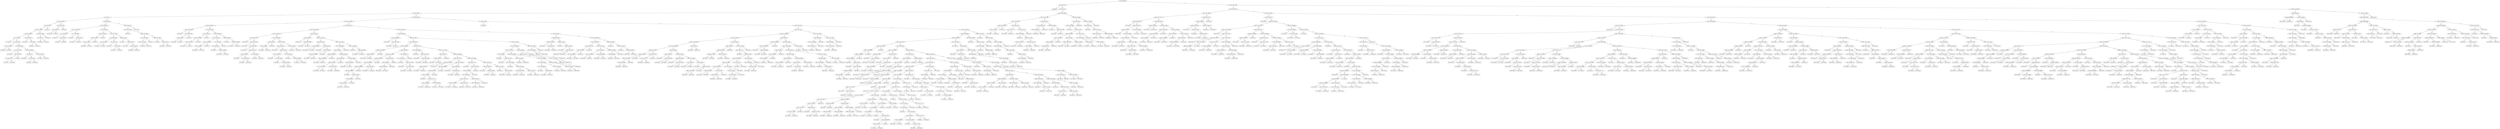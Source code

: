 digraph 31 {
    node [shape=ellipse]
    node [shape=ellipse]
    "(0) 3 Cut=136.283" -> "(1) 6 Cut=0.0175" [label="<"]
    node [shape=ellipse]
    "(0) 3 Cut=136.283" -> "(992) 3 Cut=257.856" [label=">="]
    node [shape=box]
    "(1) 6 Cut=0.0175" -> "(2) Class=0 " [label="<"]
    node [shape=ellipse]
    "(1) 6 Cut=0.0175" -> "(3) 3 Cut=135.118" [label=">="]
    node [shape=ellipse]
    "(3) 3 Cut=135.118" -> "(4) 5 Cut=1.96867" [label="<"]
    node [shape=ellipse]
    "(3) 3 Cut=135.118" -> "(915) 4 Cut=0.019492" [label=">="]
    node [shape=ellipse]
    "(4) 5 Cut=1.96867" -> "(5) 2 Cut=42.8" [label="<"]
    node [shape=ellipse]
    "(4) 5 Cut=1.96867" -> "(102) 4 Cut=0.011453" [label=">="]
    node [shape=ellipse]
    "(5) 2 Cut=42.8" -> "(6) 5 Cut=1.672089" [label="<"]
    node [shape=ellipse]
    "(5) 2 Cut=42.8" -> "(49) 6 Cut=0.0625" [label=">="]
    node [shape=ellipse]
    "(6) 5 Cut=1.672089" -> "(7) 2 Cut=14.075" [label="<"]
    node [shape=ellipse]
    "(6) 5 Cut=1.672089" -> "(44) 5 Cut=1.78264" [label=">="]
    node [shape=ellipse]
    "(7) 2 Cut=14.075" -> "(8) 5 Cut=1.393689" [label="<"]
    node [shape=box]
    "(7) 2 Cut=14.075" -> "(43) Class=1 " [label=">="]
    node [shape=ellipse]
    "(8) 5 Cut=1.393689" -> "(9) 0 Cut=0.020104" [label="<"]
    node [shape=ellipse]
    "(8) 5 Cut=1.393689" -> "(38) 5 Cut=1.46386" [label=">="]
    node [shape=ellipse]
    "(9) 0 Cut=0.020104" -> "(10) 2 Cut=6.35" [label="<"]
    node [shape=ellipse]
    "(9) 0 Cut=0.020104" -> "(33) 5 Cut=1.24021" [label=">="]
    node [shape=box]
    "(10) 2 Cut=6.35" -> "(11) Class=0 " [label="<"]
    node [shape=ellipse]
    "(10) 2 Cut=6.35" -> "(12) 5 Cut=1.19492" [label=">="]
    node [shape=ellipse]
    "(12) 5 Cut=1.19492" -> "(13) 1 Cut=2.28556" [label="<"]
    node [shape=ellipse]
    "(12) 5 Cut=1.19492" -> "(16) 4 Cut=0.699147" [label=">="]
    node [shape=box]
    "(13) 1 Cut=2.28556" -> "(14) Class=0 " [label="<"]
    node [shape=box]
    "(13) 1 Cut=2.28556" -> "(15) Class=1 " [label=">="]
    node [shape=ellipse]
    "(16) 4 Cut=0.699147" -> "(17) 1 Cut=1.77085" [label="<"]
    node [shape=ellipse]
    "(16) 4 Cut=0.699147" -> "(24) 0 Cut=0.000203" [label=">="]
    node [shape=box]
    "(17) 1 Cut=1.77085" -> "(18) Class=0 " [label="<"]
    node [shape=ellipse]
    "(17) 1 Cut=1.77085" -> "(19) 1 Cut=2.0316" [label=">="]
    node [shape=ellipse]
    "(19) 1 Cut=2.0316" -> "(20) 1 Cut=1.77771" [label="<"]
    node [shape=box]
    "(19) 1 Cut=2.0316" -> "(23) Class=1 " [label=">="]
    node [shape=box]
    "(20) 1 Cut=1.77771" -> "(21) Class=1 " [label="<"]
    node [shape=box]
    "(20) 1 Cut=1.77771" -> "(22) Class=0 " [label=">="]
    node [shape=ellipse]
    "(24) 0 Cut=0.000203" -> "(25) 2 Cut=7.45" [label="<"]
    node [shape=ellipse]
    "(24) 0 Cut=0.000203" -> "(30) 5 Cut=1.28204" [label=">="]
    node [shape=box]
    "(25) 2 Cut=7.45" -> "(26) Class=0 " [label="<"]
    node [shape=ellipse]
    "(25) 2 Cut=7.45" -> "(27) 6 Cut=0.0375" [label=">="]
    node [shape=box]
    "(27) 6 Cut=0.0375" -> "(28) Class=1 " [label="<"]
    node [shape=box]
    "(27) 6 Cut=0.0375" -> "(29) Class=0 " [label=">="]
    node [shape=box]
    "(30) 5 Cut=1.28204" -> "(31) Class=1 " [label="<"]
    node [shape=box]
    "(30) 5 Cut=1.28204" -> "(32) Class=0 " [label=">="]
    node [shape=box]
    "(33) 5 Cut=1.24021" -> "(34) Class=1 " [label="<"]
    node [shape=ellipse]
    "(33) 5 Cut=1.24021" -> "(35) 2 Cut=8.75" [label=">="]
    node [shape=box]
    "(35) 2 Cut=8.75" -> "(36) Class=0 " [label="<"]
    node [shape=box]
    "(35) 2 Cut=8.75" -> "(37) Class=1 " [label=">="]
    node [shape=ellipse]
    "(38) 5 Cut=1.46386" -> "(39) 2 Cut=11.2" [label="<"]
    node [shape=box]
    "(38) 5 Cut=1.46386" -> "(42) Class=0 " [label=">="]
    node [shape=box]
    "(39) 2 Cut=11.2" -> "(40) Class=0 " [label="<"]
    node [shape=box]
    "(39) 2 Cut=11.2" -> "(41) Class=1 " [label=">="]
    node [shape=ellipse]
    "(44) 5 Cut=1.78264" -> "(45) 3 Cut=14.9312" [label="<"]
    node [shape=box]
    "(44) 5 Cut=1.78264" -> "(48) Class=0 " [label=">="]
    node [shape=box]
    "(45) 3 Cut=14.9312" -> "(46) Class=0 " [label="<"]
    node [shape=box]
    "(45) 3 Cut=14.9312" -> "(47) Class=1 " [label=">="]
    node [shape=ellipse]
    "(49) 6 Cut=0.0625" -> "(50) 4 Cut=0.046917" [label="<"]
    node [shape=ellipse]
    "(49) 6 Cut=0.0625" -> "(87) 3 Cut=67.525" [label=">="]
    node [shape=ellipse]
    "(50) 4 Cut=0.046917" -> "(51) 1 Cut=1.382029" [label="<"]
    node [shape=ellipse]
    "(50) 4 Cut=0.046917" -> "(62) 3 Cut=49.825" [label=">="]
    node [shape=ellipse]
    "(51) 1 Cut=1.382029" -> "(52) 2 Cut=245.45" [label="<"]
    node [shape=ellipse]
    "(51) 1 Cut=1.382029" -> "(57) 1 Cut=2.28556" [label=">="]
    node [shape=box]
    "(52) 2 Cut=245.45" -> "(53) Class=1 " [label="<"]
    node [shape=ellipse]
    "(52) 2 Cut=245.45" -> "(54) 6 Cut=0.0375" [label=">="]
    node [shape=box]
    "(54) 6 Cut=0.0375" -> "(55) Class=1 " [label="<"]
    node [shape=box]
    "(54) 6 Cut=0.0375" -> "(56) Class=0 " [label=">="]
    node [shape=box]
    "(57) 1 Cut=2.28556" -> "(58) Class=1 " [label="<"]
    node [shape=ellipse]
    "(57) 1 Cut=2.28556" -> "(59) 6 Cut=0.0375" [label=">="]
    node [shape=box]
    "(59) 6 Cut=0.0375" -> "(60) Class=1 " [label="<"]
    node [shape=box]
    "(59) 6 Cut=0.0375" -> "(61) Class=0 " [label=">="]
    node [shape=ellipse]
    "(62) 3 Cut=49.825" -> "(63) 0 Cut=0.020104" [label="<"]
    node [shape=ellipse]
    "(62) 3 Cut=49.825" -> "(70) 1 Cut=1.77092" [label=">="]
    node [shape=ellipse]
    "(63) 0 Cut=0.020104" -> "(64) 3 Cut=42.875" [label="<"]
    node [shape=box]
    "(63) 0 Cut=0.020104" -> "(69) Class=1 " [label=">="]
    node [shape=ellipse]
    "(64) 3 Cut=42.875" -> "(65) 1 Cut=1.77092" [label="<"]
    node [shape=box]
    "(64) 3 Cut=42.875" -> "(68) Class=1 " [label=">="]
    node [shape=box]
    "(65) 1 Cut=1.77092" -> "(66) Class=0 " [label="<"]
    node [shape=box]
    "(65) 1 Cut=1.77092" -> "(67) Class=1 " [label=">="]
    node [shape=ellipse]
    "(70) 1 Cut=1.77092" -> "(71) 0 Cut=0.50882" [label="<"]
    node [shape=ellipse]
    "(70) 1 Cut=1.77092" -> "(80) 0 Cut=2e-06" [label=">="]
    node [shape=ellipse]
    "(71) 0 Cut=0.50882" -> "(72) 4 Cut=0.07448" [label="<"]
    node [shape=ellipse]
    "(71) 0 Cut=0.50882" -> "(75) 2 Cut=110.95" [label=">="]
    node [shape=box]
    "(72) 4 Cut=0.07448" -> "(73) Class=1 " [label="<"]
    node [shape=box]
    "(72) 4 Cut=0.07448" -> "(74) Class=0 " [label=">="]
    node [shape=box]
    "(75) 2 Cut=110.95" -> "(76) Class=1 " [label="<"]
    node [shape=ellipse]
    "(75) 2 Cut=110.95" -> "(77) 6 Cut=0.0375" [label=">="]
    node [shape=box]
    "(77) 6 Cut=0.0375" -> "(78) Class=1 " [label="<"]
    node [shape=box]
    "(77) 6 Cut=0.0375" -> "(79) Class=0 " [label=">="]
    node [shape=box]
    "(80) 0 Cut=2e-06" -> "(81) Class=1 " [label="<"]
    node [shape=ellipse]
    "(80) 0 Cut=2e-06" -> "(82) 6 Cut=0.0375" [label=">="]
    node [shape=box]
    "(82) 6 Cut=0.0375" -> "(83) Class=1 " [label="<"]
    node [shape=ellipse]
    "(82) 6 Cut=0.0375" -> "(84) 0 Cut=0.000115" [label=">="]
    node [shape=box]
    "(84) 0 Cut=0.000115" -> "(85) Class=0 " [label="<"]
    node [shape=box]
    "(84) 0 Cut=0.000115" -> "(86) Class=1 " [label=">="]
    node [shape=ellipse]
    "(87) 3 Cut=67.525" -> "(88) 1 Cut=1.382029" [label="<"]
    node [shape=box]
    "(87) 3 Cut=67.525" -> "(101) Class=1 " [label=">="]
    node [shape=box]
    "(88) 1 Cut=1.382029" -> "(89) Class=1 " [label="<"]
    node [shape=ellipse]
    "(88) 1 Cut=1.382029" -> "(90) 5 Cut=1.89908" [label=">="]
    node [shape=ellipse]
    "(90) 5 Cut=1.89908" -> "(91) 5 Cut=1.88273" [label="<"]
    node [shape=ellipse]
    "(90) 5 Cut=1.89908" -> "(96) 1 Cut=1.77085" [label=">="]
    node [shape=ellipse]
    "(91) 5 Cut=1.88273" -> "(92) 4 Cut=0.170703" [label="<"]
    node [shape=box]
    "(91) 5 Cut=1.88273" -> "(95) Class=1 " [label=">="]
    node [shape=box]
    "(92) 4 Cut=0.170703" -> "(93) Class=0 " [label="<"]
    node [shape=box]
    "(92) 4 Cut=0.170703" -> "(94) Class=1 " [label=">="]
    node [shape=box]
    "(96) 1 Cut=1.77085" -> "(97) Class=0 " [label="<"]
    node [shape=ellipse]
    "(96) 1 Cut=1.77085" -> "(98) 2 Cut=74.175" [label=">="]
    node [shape=box]
    "(98) 2 Cut=74.175" -> "(99) Class=0 " [label="<"]
    node [shape=box]
    "(98) 2 Cut=74.175" -> "(100) Class=1 " [label=">="]
    node [shape=ellipse]
    "(102) 4 Cut=0.011453" -> "(103) 1 Cut=1.382029" [label="<"]
    node [shape=ellipse]
    "(102) 4 Cut=0.011453" -> "(440) 2 Cut=58.8" [label=">="]
    node [shape=ellipse]
    "(103) 1 Cut=1.382029" -> "(104) 4 Cut=0.004378" [label="<"]
    node [shape=ellipse]
    "(103) 1 Cut=1.382029" -> "(139) 2 Cut=152.425" [label=">="]
    node [shape=ellipse]
    "(104) 4 Cut=0.004378" -> "(105) 4 Cut=0.003474" [label="<"]
    node [shape=ellipse]
    "(104) 4 Cut=0.004378" -> "(112) 4 Cut=0.00592" [label=">="]
    node [shape=box]
    "(105) 4 Cut=0.003474" -> "(106) Class=1 " [label="<"]
    node [shape=ellipse]
    "(105) 4 Cut=0.003474" -> "(107) 5 Cut=3.74555" [label=">="]
    node [shape=ellipse]
    "(107) 5 Cut=3.74555" -> "(108) 6 Cut=0.075" [label="<"]
    node [shape=box]
    "(107) 5 Cut=3.74555" -> "(111) Class=0 " [label=">="]
    node [shape=box]
    "(108) 6 Cut=0.075" -> "(109) Class=0 " [label="<"]
    node [shape=box]
    "(108) 6 Cut=0.075" -> "(110) Class=1 " [label=">="]
    node [shape=ellipse]
    "(112) 4 Cut=0.00592" -> "(113) 6 Cut=0.0375" [label="<"]
    node [shape=ellipse]
    "(112) 4 Cut=0.00592" -> "(120) 3 Cut=94.7622" [label=">="]
    node [shape=ellipse]
    "(113) 6 Cut=0.0375" -> "(114) 5 Cut=3.70434" [label="<"]
    node [shape=box]
    "(113) 6 Cut=0.0375" -> "(119) Class=1 " [label=">="]
    node [shape=ellipse]
    "(114) 5 Cut=3.70434" -> "(115) 2 Cut=178.675" [label="<"]
    node [shape=box]
    "(114) 5 Cut=3.70434" -> "(118) Class=0 " [label=">="]
    node [shape=box]
    "(115) 2 Cut=178.675" -> "(116) Class=0 " [label="<"]
    node [shape=box]
    "(115) 2 Cut=178.675" -> "(117) Class=1 " [label=">="]
    node [shape=ellipse]
    "(120) 3 Cut=94.7622" -> "(121) 5 Cut=3.62518" [label="<"]
    node [shape=ellipse]
    "(120) 3 Cut=94.7622" -> "(134) 6 Cut=0.0625" [label=">="]
    node [shape=ellipse]
    "(121) 5 Cut=3.62518" -> "(122) 5 Cut=3.60244" [label="<"]
    node [shape=ellipse]
    "(121) 5 Cut=3.62518" -> "(127) 2 Cut=130.05" [label=">="]
    node [shape=ellipse]
    "(122) 5 Cut=3.60244" -> "(123) 6 Cut=0.0375" [label="<"]
    node [shape=box]
    "(122) 5 Cut=3.60244" -> "(126) Class=1 " [label=">="]
    node [shape=box]
    "(123) 6 Cut=0.0375" -> "(124) Class=0 " [label="<"]
    node [shape=box]
    "(123) 6 Cut=0.0375" -> "(125) Class=1 " [label=">="]
    node [shape=ellipse]
    "(127) 2 Cut=130.05" -> "(128) 6 Cut=0.0375" [label="<"]
    node [shape=box]
    "(127) 2 Cut=130.05" -> "(133) Class=1 " [label=">="]
    node [shape=box]
    "(128) 6 Cut=0.0375" -> "(129) Class=0 " [label="<"]
    node [shape=ellipse]
    "(128) 6 Cut=0.0375" -> "(130) 4 Cut=0.00809" [label=">="]
    node [shape=box]
    "(130) 4 Cut=0.00809" -> "(131) Class=0 " [label="<"]
    node [shape=box]
    "(130) 4 Cut=0.00809" -> "(132) Class=1 " [label=">="]
    node [shape=box]
    "(134) 6 Cut=0.0625" -> "(135) Class=0 " [label="<"]
    node [shape=ellipse]
    "(134) 6 Cut=0.0625" -> "(136) 4 Cut=0.006386" [label=">="]
    node [shape=box]
    "(136) 4 Cut=0.006386" -> "(137) Class=1 " [label="<"]
    node [shape=box]
    "(136) 4 Cut=0.006386" -> "(138) Class=0 " [label=">="]
    node [shape=ellipse]
    "(139) 2 Cut=152.425" -> "(140) 0 Cut=0.000203" [label="<"]
    node [shape=ellipse]
    "(139) 2 Cut=152.425" -> "(229) 5 Cut=3.70097" [label=">="]
    node [shape=ellipse]
    "(140) 0 Cut=0.000203" -> "(141) 6 Cut=0.0625" [label="<"]
    node [shape=ellipse]
    "(140) 0 Cut=0.000203" -> "(182) 6 Cut=0.0375" [label=">="]
    node [shape=ellipse]
    "(141) 6 Cut=0.0625" -> "(142) 6 Cut=0.0375" [label="<"]
    node [shape=ellipse]
    "(141) 6 Cut=0.0625" -> "(157) 5 Cut=3.60209" [label=">="]
    node [shape=box]
    "(142) 6 Cut=0.0375" -> "(143) Class=0 " [label="<"]
    node [shape=ellipse]
    "(142) 6 Cut=0.0375" -> "(144) 5 Cut=3.62518" [label=">="]
    node [shape=box]
    "(144) 5 Cut=3.62518" -> "(145) Class=0 " [label="<"]
    node [shape=ellipse]
    "(144) 5 Cut=3.62518" -> "(146) 3 Cut=78.0681" [label=">="]
    node [shape=box]
    "(146) 3 Cut=78.0681" -> "(147) Class=1 " [label="<"]
    node [shape=ellipse]
    "(146) 3 Cut=78.0681" -> "(148) 1 Cut=2.03174" [label=">="]
    node [shape=ellipse]
    "(148) 1 Cut=2.03174" -> "(149) 2 Cut=130.05" [label="<"]
    node [shape=ellipse]
    "(148) 1 Cut=2.03174" -> "(154) 5 Cut=3.6675" [label=">="]
    node [shape=box]
    "(149) 2 Cut=130.05" -> "(150) Class=0 " [label="<"]
    node [shape=ellipse]
    "(149) 2 Cut=130.05" -> "(151) 3 Cut=86.8758" [label=">="]
    node [shape=box]
    "(151) 3 Cut=86.8758" -> "(152) Class=1 " [label="<"]
    node [shape=box]
    "(151) 3 Cut=86.8758" -> "(153) Class=0 " [label=">="]
    node [shape=box]
    "(154) 5 Cut=3.6675" -> "(155) Class=0 " [label="<"]
    node [shape=box]
    "(154) 5 Cut=3.6675" -> "(156) Class=1 " [label=">="]
    node [shape=ellipse]
    "(157) 5 Cut=3.60209" -> "(158) 0 Cut=2e-06" [label="<"]
    node [shape=ellipse]
    "(157) 5 Cut=3.60209" -> "(163) 0 Cut=9e-05" [label=">="]
    node [shape=ellipse]
    "(158) 0 Cut=2e-06" -> "(159) 5 Cut=3.589" [label="<"]
    node [shape=box]
    "(158) 0 Cut=2e-06" -> "(162) Class=0 " [label=">="]
    node [shape=box]
    "(159) 5 Cut=3.589" -> "(160) Class=0 " [label="<"]
    node [shape=box]
    "(159) 5 Cut=3.589" -> "(161) Class=1 " [label=">="]
    node [shape=ellipse]
    "(163) 0 Cut=9e-05" -> "(164) 5 Cut=3.62518" [label="<"]
    node [shape=ellipse]
    "(163) 0 Cut=9e-05" -> "(179) 5 Cut=3.67134" [label=">="]
    node [shape=box]
    "(164) 5 Cut=3.62518" -> "(165) Class=0 " [label="<"]
    node [shape=ellipse]
    "(164) 5 Cut=3.62518" -> "(166) 6 Cut=0.0875" [label=">="]
    node [shape=ellipse]
    "(166) 6 Cut=0.0875" -> "(167) 1 Cut=2.03174" [label="<"]
    node [shape=ellipse]
    "(166) 6 Cut=0.0875" -> "(174) 1 Cut=2.03174" [label=">="]
    node [shape=box]
    "(167) 1 Cut=2.03174" -> "(168) Class=0 " [label="<"]
    node [shape=ellipse]
    "(167) 1 Cut=2.03174" -> "(169) 5 Cut=3.6675" [label=">="]
    node [shape=box]
    "(169) 5 Cut=3.6675" -> "(170) Class=0 " [label="<"]
    node [shape=ellipse]
    "(169) 5 Cut=3.6675" -> "(171) 4 Cut=0.005968" [label=">="]
    node [shape=box]
    "(171) 4 Cut=0.005968" -> "(172) Class=0 " [label="<"]
    node [shape=box]
    "(171) 4 Cut=0.005968" -> "(173) Class=1 " [label=">="]
    node [shape=box]
    "(174) 1 Cut=2.03174" -> "(175) Class=1 " [label="<"]
    node [shape=ellipse]
    "(174) 1 Cut=2.03174" -> "(176) 4 Cut=0.006943" [label=">="]
    node [shape=box]
    "(176) 4 Cut=0.006943" -> "(177) Class=1 " [label="<"]
    node [shape=box]
    "(176) 4 Cut=0.006943" -> "(178) Class=0 " [label=">="]
    node [shape=box]
    "(179) 5 Cut=3.67134" -> "(180) Class=1 " [label="<"]
    node [shape=box]
    "(179) 5 Cut=3.67134" -> "(181) Class=0 " [label=">="]
    node [shape=ellipse]
    "(182) 6 Cut=0.0375" -> "(183) 5 Cut=3.6675" [label="<"]
    node [shape=ellipse]
    "(182) 6 Cut=0.0375" -> "(188) 3 Cut=74.3514" [label=">="]
    node [shape=box]
    "(183) 5 Cut=3.6675" -> "(184) Class=1 " [label="<"]
    node [shape=ellipse]
    "(183) 5 Cut=3.6675" -> "(185) 4 Cut=0.005968" [label=">="]
    node [shape=box]
    "(185) 4 Cut=0.005968" -> "(186) Class=1 " [label="<"]
    node [shape=box]
    "(185) 4 Cut=0.005968" -> "(187) Class=0 " [label=">="]
    node [shape=ellipse]
    "(188) 3 Cut=74.3514" -> "(189) 2 Cut=110.95" [label="<"]
    node [shape=ellipse]
    "(188) 3 Cut=74.3514" -> "(200) 1 Cut=2.27106" [label=">="]
    node [shape=ellipse]
    "(189) 2 Cut=110.95" -> "(190) 6 Cut=0.0625" [label="<"]
    node [shape=ellipse]
    "(189) 2 Cut=110.95" -> "(193) 6 Cut=0.0625" [label=">="]
    node [shape=box]
    "(190) 6 Cut=0.0625" -> "(191) Class=0 " [label="<"]
    node [shape=box]
    "(190) 6 Cut=0.0625" -> "(192) Class=1 " [label=">="]
    node [shape=box]
    "(193) 6 Cut=0.0625" -> "(194) Class=0 " [label="<"]
    node [shape=ellipse]
    "(193) 6 Cut=0.0625" -> "(195) 6 Cut=0.0875" [label=">="]
    node [shape=ellipse]
    "(195) 6 Cut=0.0875" -> "(196) 0 Cut=0.020104" [label="<"]
    node [shape=box]
    "(195) 6 Cut=0.0875" -> "(199) Class=1 " [label=">="]
    node [shape=box]
    "(196) 0 Cut=0.020104" -> "(197) Class=0 " [label="<"]
    node [shape=box]
    "(196) 0 Cut=0.020104" -> "(198) Class=1 " [label=">="]
    node [shape=ellipse]
    "(200) 1 Cut=2.27106" -> "(201) 4 Cut=0.008685" [label="<"]
    node [shape=ellipse]
    "(200) 1 Cut=2.27106" -> "(224) 5 Cut=3.65667" [label=">="]
    node [shape=ellipse]
    "(201) 4 Cut=0.008685" -> "(202) 6 Cut=0.0625" [label="<"]
    node [shape=box]
    "(201) 4 Cut=0.008685" -> "(223) Class=0 " [label=">="]
    node [shape=ellipse]
    "(202) 6 Cut=0.0625" -> "(203) 0 Cut=0.020104" [label="<"]
    node [shape=ellipse]
    "(202) 6 Cut=0.0625" -> "(208) 4 Cut=0.007474" [label=">="]
    node [shape=ellipse]
    "(203) 0 Cut=0.020104" -> "(204) 4 Cut=0.007546" [label="<"]
    node [shape=box]
    "(203) 0 Cut=0.020104" -> "(207) Class=0 " [label=">="]
    node [shape=box]
    "(204) 4 Cut=0.007546" -> "(205) Class=0 " [label="<"]
    node [shape=box]
    "(204) 4 Cut=0.007546" -> "(206) Class=1 " [label=">="]
    node [shape=ellipse]
    "(208) 4 Cut=0.007474" -> "(209) 3 Cut=91.2429" [label="<"]
    node [shape=ellipse]
    "(208) 4 Cut=0.007474" -> "(218) 1 Cut=2.01038" [label=">="]
    node [shape=ellipse]
    "(209) 3 Cut=91.2429" -> "(210) 5 Cut=3.6675" [label="<"]
    node [shape=box]
    "(209) 3 Cut=91.2429" -> "(217) Class=0 " [label=">="]
    node [shape=ellipse]
    "(210) 5 Cut=3.6675" -> "(211) 1 Cut=2.01038" [label="<"]
    node [shape=ellipse]
    "(210) 5 Cut=3.6675" -> "(214) 0 Cut=0.020104" [label=">="]
    node [shape=box]
    "(211) 1 Cut=2.01038" -> "(212) Class=0 " [label="<"]
    node [shape=box]
    "(211) 1 Cut=2.01038" -> "(213) Class=1 " [label=">="]
    node [shape=box]
    "(214) 0 Cut=0.020104" -> "(215) Class=1 " [label="<"]
    node [shape=box]
    "(214) 0 Cut=0.020104" -> "(216) Class=0 " [label=">="]
    node [shape=ellipse]
    "(218) 1 Cut=2.01038" -> "(219) 4 Cut=0.008076" [label="<"]
    node [shape=box]
    "(218) 1 Cut=2.01038" -> "(222) Class=1 " [label=">="]
    node [shape=box]
    "(219) 4 Cut=0.008076" -> "(220) Class=0 " [label="<"]
    node [shape=box]
    "(219) 4 Cut=0.008076" -> "(221) Class=1 " [label=">="]
    node [shape=box]
    "(224) 5 Cut=3.65667" -> "(225) Class=1 " [label="<"]
    node [shape=ellipse]
    "(224) 5 Cut=3.65667" -> "(226) 5 Cut=3.69489" [label=">="]
    node [shape=box]
    "(226) 5 Cut=3.69489" -> "(227) Class=0 " [label="<"]
    node [shape=box]
    "(226) 5 Cut=3.69489" -> "(228) Class=1 " [label=">="]
    node [shape=ellipse]
    "(229) 5 Cut=3.70097" -> "(230) 3 Cut=90.8255" [label="<"]
    node [shape=ellipse]
    "(229) 5 Cut=3.70097" -> "(397) 0 Cut=9e-05" [label=">="]
    node [shape=ellipse]
    "(230) 3 Cut=90.8255" -> "(231) 0 Cut=0.008935" [label="<"]
    node [shape=ellipse]
    "(230) 3 Cut=90.8255" -> "(236) 6 Cut=0.0875" [label=">="]
    node [shape=box]
    "(231) 0 Cut=0.008935" -> "(232) Class=1 " [label="<"]
    node [shape=ellipse]
    "(231) 0 Cut=0.008935" -> "(233) 1 Cut=2.01038" [label=">="]
    node [shape=box]
    "(233) 1 Cut=2.01038" -> "(234) Class=0 " [label="<"]
    node [shape=box]
    "(233) 1 Cut=2.01038" -> "(235) Class=1 " [label=">="]
    node [shape=ellipse]
    "(236) 6 Cut=0.0875" -> "(237) 4 Cut=0.007351" [label="<"]
    node [shape=ellipse]
    "(236) 6 Cut=0.0875" -> "(350) 3 Cut=118.89" [label=">="]
    node [shape=ellipse]
    "(237) 4 Cut=0.007351" -> "(238) 4 Cut=0.00547" [label="<"]
    node [shape=ellipse]
    "(237) 4 Cut=0.007351" -> "(279) 6 Cut=0.0375" [label=">="]
    node [shape=ellipse]
    "(238) 4 Cut=0.00547" -> "(239) 0 Cut=0.020104" [label="<"]
    node [shape=ellipse]
    "(238) 4 Cut=0.00547" -> "(244) 6 Cut=0.0625" [label=">="]
    node [shape=ellipse]
    "(239) 0 Cut=0.020104" -> "(240) 6 Cut=0.0375" [label="<"]
    node [shape=box]
    "(239) 0 Cut=0.020104" -> "(243) Class=0 " [label=">="]
    node [shape=box]
    "(240) 6 Cut=0.0375" -> "(241) Class=0 " [label="<"]
    node [shape=box]
    "(240) 6 Cut=0.0375" -> "(242) Class=1 " [label=">="]
    node [shape=ellipse]
    "(244) 6 Cut=0.0625" -> "(245) 1 Cut=2.27106" [label="<"]
    node [shape=ellipse]
    "(244) 6 Cut=0.0625" -> "(270) 3 Cut=108.177" [label=">="]
    node [shape=ellipse]
    "(245) 1 Cut=2.27106" -> "(246) 5 Cut=3.69411" [label="<"]
    node [shape=ellipse]
    "(245) 1 Cut=2.27106" -> "(263) 5 Cut=3.67937" [label=">="]
    node [shape=ellipse]
    "(246) 5 Cut=3.69411" -> "(247) 0 Cut=0.020104" [label="<"]
    node [shape=box]
    "(246) 5 Cut=3.69411" -> "(262) Class=0 " [label=">="]
    node [shape=ellipse]
    "(247) 0 Cut=0.020104" -> "(248) 0 Cut=0.008909" [label="<"]
    node [shape=ellipse]
    "(247) 0 Cut=0.020104" -> "(259) 5 Cut=3.64947" [label=">="]
    node [shape=ellipse]
    "(248) 0 Cut=0.008909" -> "(249) 4 Cut=0.005905" [label="<"]
    node [shape=box]
    "(248) 0 Cut=0.008909" -> "(258) Class=1 " [label=">="]
    node [shape=box]
    "(249) 4 Cut=0.005905" -> "(250) Class=0 " [label="<"]
    node [shape=ellipse]
    "(249) 4 Cut=0.005905" -> "(251) 5 Cut=3.6623" [label=">="]
    node [shape=ellipse]
    "(251) 5 Cut=3.6623" -> "(252) 0 Cut=9e-05" [label="<"]
    node [shape=box]
    "(251) 5 Cut=3.6623" -> "(257) Class=1 " [label=">="]
    node [shape=ellipse]
    "(252) 0 Cut=9e-05" -> "(253) 5 Cut=3.6404" [label="<"]
    node [shape=box]
    "(252) 0 Cut=9e-05" -> "(256) Class=1 " [label=">="]
    node [shape=box]
    "(253) 5 Cut=3.6404" -> "(254) Class=1 " [label="<"]
    node [shape=box]
    "(253) 5 Cut=3.6404" -> "(255) Class=0 " [label=">="]
    node [shape=box]
    "(259) 5 Cut=3.64947" -> "(260) Class=1 " [label="<"]
    node [shape=box]
    "(259) 5 Cut=3.64947" -> "(261) Class=0 " [label=">="]
    node [shape=ellipse]
    "(263) 5 Cut=3.67937" -> "(264) 6 Cut=0.0375" [label="<"]
    node [shape=box]
    "(263) 5 Cut=3.67937" -> "(269) Class=1 " [label=">="]
    node [shape=ellipse]
    "(264) 6 Cut=0.0375" -> "(265) 2 Cut=209.425" [label="<"]
    node [shape=box]
    "(264) 6 Cut=0.0375" -> "(268) Class=0 " [label=">="]
    node [shape=box]
    "(265) 2 Cut=209.425" -> "(266) Class=1 " [label="<"]
    node [shape=box]
    "(265) 2 Cut=209.425" -> "(267) Class=0 " [label=">="]
    node [shape=ellipse]
    "(270) 3 Cut=108.177" -> "(271) 1 Cut=2.01724" [label="<"]
    node [shape=box]
    "(270) 3 Cut=108.177" -> "(278) Class=1 " [label=">="]
    node [shape=box]
    "(271) 1 Cut=2.01724" -> "(272) Class=1 " [label="<"]
    node [shape=ellipse]
    "(271) 1 Cut=2.01724" -> "(273) 2 Cut=178.675" [label=">="]
    node [shape=box]
    "(273) 2 Cut=178.675" -> "(274) Class=1 " [label="<"]
    node [shape=ellipse]
    "(273) 2 Cut=178.675" -> "(275) 1 Cut=2.27106" [label=">="]
    node [shape=box]
    "(275) 1 Cut=2.27106" -> "(276) Class=0 " [label="<"]
    node [shape=box]
    "(275) 1 Cut=2.27106" -> "(277) Class=1 " [label=">="]
    node [shape=ellipse]
    "(279) 6 Cut=0.0375" -> "(280) 4 Cut=0.009811" [label="<"]
    node [shape=ellipse]
    "(279) 6 Cut=0.0375" -> "(287) 1 Cut=1.77085" [label=">="]
    node [shape=box]
    "(280) 4 Cut=0.009811" -> "(281) Class=0 " [label="<"]
    node [shape=ellipse]
    "(280) 4 Cut=0.009811" -> "(282) 1 Cut=2.27106" [label=">="]
    node [shape=box]
    "(282) 1 Cut=2.27106" -> "(283) Class=0 " [label="<"]
    node [shape=ellipse]
    "(282) 1 Cut=2.27106" -> "(284) 4 Cut=0.010628" [label=">="]
    node [shape=box]
    "(284) 4 Cut=0.010628" -> "(285) Class=1 " [label="<"]
    node [shape=box]
    "(284) 4 Cut=0.010628" -> "(286) Class=0 " [label=">="]
    node [shape=ellipse]
    "(287) 1 Cut=1.77085" -> "(288) 5 Cut=3.5247" [label="<"]
    node [shape=ellipse]
    "(287) 1 Cut=1.77085" -> "(293) 4 Cut=0.008582" [label=">="]
    node [shape=ellipse]
    "(288) 5 Cut=3.5247" -> "(289) 3 Cut=102.475" [label="<"]
    node [shape=box]
    "(288) 5 Cut=3.5247" -> "(292) Class=1 " [label=">="]
    node [shape=box]
    "(289) 3 Cut=102.475" -> "(290) Class=1 " [label="<"]
    node [shape=box]
    "(289) 3 Cut=102.475" -> "(291) Class=0 " [label=">="]
    node [shape=ellipse]
    "(293) 4 Cut=0.008582" -> "(294) 2 Cut=178.675" [label="<"]
    node [shape=ellipse]
    "(293) 4 Cut=0.008582" -> "(319) 4 Cut=0.010543" [label=">="]
    node [shape=ellipse]
    "(294) 2 Cut=178.675" -> "(295) 0 Cut=0.011398" [label="<"]
    node [shape=ellipse]
    "(294) 2 Cut=178.675" -> "(300) 0 Cut=0.011398" [label=">="]
    node [shape=ellipse]
    "(295) 0 Cut=0.011398" -> "(296) 0 Cut=9e-05" [label="<"]
    node [shape=box]
    "(295) 0 Cut=0.011398" -> "(299) Class=1 " [label=">="]
    node [shape=box]
    "(296) 0 Cut=9e-05" -> "(297) Class=1 " [label="<"]
    node [shape=box]
    "(296) 0 Cut=9e-05" -> "(298) Class=0 " [label=">="]
    node [shape=ellipse]
    "(300) 0 Cut=0.011398" -> "(301) 0 Cut=0.000203" [label="<"]
    node [shape=ellipse]
    "(300) 0 Cut=0.011398" -> "(314) 2 Cut=209.425" [label=">="]
    node [shape=ellipse]
    "(301) 0 Cut=0.000203" -> "(302) 1 Cut=2.03174" [label="<"]
    node [shape=box]
    "(301) 0 Cut=0.000203" -> "(313) Class=1 " [label=">="]
    node [shape=ellipse]
    "(302) 1 Cut=2.03174" -> "(303) 4 Cut=0.00792" [label="<"]
    node [shape=box]
    "(302) 1 Cut=2.03174" -> "(312) Class=0 " [label=">="]
    node [shape=box]
    "(303) 4 Cut=0.00792" -> "(304) Class=1 " [label="<"]
    node [shape=ellipse]
    "(303) 4 Cut=0.00792" -> "(305) 1 Cut=1.77771" [label=">="]
    node [shape=ellipse]
    "(305) 1 Cut=1.77771" -> "(306) 4 Cut=0.0085" [label="<"]
    node [shape=ellipse]
    "(305) 1 Cut=1.77771" -> "(309) 2 Cut=209.425" [label=">="]
    node [shape=box]
    "(306) 4 Cut=0.0085" -> "(307) Class=1 " [label="<"]
    node [shape=box]
    "(306) 4 Cut=0.0085" -> "(308) Class=0 " [label=">="]
    node [shape=box]
    "(309) 2 Cut=209.425" -> "(310) Class=1 " [label="<"]
    node [shape=box]
    "(309) 2 Cut=209.425" -> "(311) Class=0 " [label=">="]
    node [shape=box]
    "(314) 2 Cut=209.425" -> "(315) Class=0 " [label="<"]
    node [shape=ellipse]
    "(314) 2 Cut=209.425" -> "(316) 6 Cut=0.0625" [label=">="]
    node [shape=box]
    "(316) 6 Cut=0.0625" -> "(317) Class=1 " [label="<"]
    node [shape=box]
    "(316) 6 Cut=0.0625" -> "(318) Class=0 " [label=">="]
    node [shape=ellipse]
    "(319) 4 Cut=0.010543" -> "(320) 1 Cut=1.77771" [label="<"]
    node [shape=ellipse]
    "(319) 4 Cut=0.010543" -> "(339) 1 Cut=2.01724" [label=">="]
    node [shape=box]
    "(320) 1 Cut=1.77771" -> "(321) Class=0 " [label="<"]
    node [shape=ellipse]
    "(320) 1 Cut=1.77771" -> "(322) 1 Cut=2.28556" [label=">="]
    node [shape=ellipse]
    "(322) 1 Cut=2.28556" -> "(323) 1 Cut=2.27106" [label="<"]
    node [shape=box]
    "(322) 1 Cut=2.28556" -> "(338) Class=1 " [label=">="]
    node [shape=ellipse]
    "(323) 1 Cut=2.27106" -> "(324) 6 Cut=0.0625" [label="<"]
    node [shape=box]
    "(323) 1 Cut=2.27106" -> "(337) Class=0 " [label=">="]
    node [shape=ellipse]
    "(324) 6 Cut=0.0625" -> "(325) 1 Cut=2.01724" [label="<"]
    node [shape=ellipse]
    "(324) 6 Cut=0.0625" -> "(332) 3 Cut=97.2275" [label=">="]
    node [shape=ellipse]
    "(325) 1 Cut=2.01724" -> "(326) 2 Cut=178.675" [label="<"]
    node [shape=ellipse]
    "(325) 1 Cut=2.01724" -> "(329) 3 Cut=97.2275" [label=">="]
    node [shape=box]
    "(326) 2 Cut=178.675" -> "(327) Class=1 " [label="<"]
    node [shape=box]
    "(326) 2 Cut=178.675" -> "(328) Class=0 " [label=">="]
    node [shape=box]
    "(329) 3 Cut=97.2275" -> "(330) Class=0 " [label="<"]
    node [shape=box]
    "(329) 3 Cut=97.2275" -> "(331) Class=1 " [label=">="]
    node [shape=ellipse]
    "(332) 3 Cut=97.2275" -> "(333) 0 Cut=0.011284" [label="<"]
    node [shape=box]
    "(332) 3 Cut=97.2275" -> "(336) Class=1 " [label=">="]
    node [shape=box]
    "(333) 0 Cut=0.011284" -> "(334) Class=1 " [label="<"]
    node [shape=box]
    "(333) 0 Cut=0.011284" -> "(335) Class=0 " [label=">="]
    node [shape=ellipse]
    "(339) 1 Cut=2.01724" -> "(340) 3 Cut=109.978" [label="<"]
    node [shape=ellipse]
    "(339) 1 Cut=2.01724" -> "(345) 1 Cut=2.27106" [label=">="]
    node [shape=box]
    "(340) 3 Cut=109.978" -> "(341) Class=1 " [label="<"]
    node [shape=ellipse]
    "(340) 3 Cut=109.978" -> "(342) 6 Cut=0.0625" [label=">="]
    node [shape=box]
    "(342) 6 Cut=0.0625" -> "(343) Class=0 " [label="<"]
    node [shape=box]
    "(342) 6 Cut=0.0625" -> "(344) Class=1 " [label=">="]
    node [shape=box]
    "(345) 1 Cut=2.27106" -> "(346) Class=0 " [label="<"]
    node [shape=ellipse]
    "(345) 1 Cut=2.27106" -> "(347) 2 Cut=209.425" [label=">="]
    node [shape=box]
    "(347) 2 Cut=209.425" -> "(348) Class=0 " [label="<"]
    node [shape=box]
    "(347) 2 Cut=209.425" -> "(349) Class=1 " [label=">="]
    node [shape=ellipse]
    "(350) 3 Cut=118.89" -> "(351) 0 Cut=0.020104" [label="<"]
    node [shape=ellipse]
    "(350) 3 Cut=118.89" -> "(392) 0 Cut=0.011284" [label=">="]
    node [shape=ellipse]
    "(351) 0 Cut=0.020104" -> "(352) 2 Cut=178.675" [label="<"]
    node [shape=ellipse]
    "(351) 0 Cut=0.020104" -> "(385) 5 Cut=3.6623" [label=">="]
    node [shape=ellipse]
    "(352) 2 Cut=178.675" -> "(353) 0 Cut=9e-05" [label="<"]
    node [shape=ellipse]
    "(352) 2 Cut=178.675" -> "(366) 4 Cut=0.007964" [label=">="]
    node [shape=box]
    "(353) 0 Cut=9e-05" -> "(354) Class=1 " [label="<"]
    node [shape=ellipse]
    "(353) 0 Cut=9e-05" -> "(355) 1 Cut=1.77085" [label=">="]
    node [shape=box]
    "(355) 1 Cut=1.77085" -> "(356) Class=1 " [label="<"]
    node [shape=ellipse]
    "(355) 1 Cut=1.77085" -> "(357) 5 Cut=3.654379" [label=">="]
    node [shape=box]
    "(357) 5 Cut=3.654379" -> "(358) Class=0 " [label="<"]
    node [shape=ellipse]
    "(357) 5 Cut=3.654379" -> "(359) 3 Cut=97.692" [label=">="]
    node [shape=ellipse]
    "(359) 3 Cut=97.692" -> "(360) 0 Cut=0.000203" [label="<"]
    node [shape=ellipse]
    "(359) 3 Cut=97.692" -> "(363) 1 Cut=2.03153" [label=">="]
    node [shape=box]
    "(360) 0 Cut=0.000203" -> "(361) Class=1 " [label="<"]
    node [shape=box]
    "(360) 0 Cut=0.000203" -> "(362) Class=0 " [label=">="]
    node [shape=box]
    "(363) 1 Cut=2.03153" -> "(364) Class=0 " [label="<"]
    node [shape=box]
    "(363) 1 Cut=2.03153" -> "(365) Class=1 " [label=">="]
    node [shape=ellipse]
    "(366) 4 Cut=0.007964" -> "(367) 3 Cut=106.166" [label="<"]
    node [shape=ellipse]
    "(366) 4 Cut=0.007964" -> "(370) 0 Cut=0.000203" [label=">="]
    node [shape=box]
    "(367) 3 Cut=106.166" -> "(368) Class=1 " [label="<"]
    node [shape=box]
    "(367) 3 Cut=106.166" -> "(369) Class=0 " [label=">="]
    node [shape=ellipse]
    "(370) 0 Cut=0.000203" -> "(371) 4 Cut=0.010543" [label="<"]
    node [shape=ellipse]
    "(370) 0 Cut=0.000203" -> "(380) 1 Cut=2.02474" [label=">="]
    node [shape=ellipse]
    "(371) 4 Cut=0.010543" -> "(372) 2 Cut=209.425" [label="<"]
    node [shape=ellipse]
    "(371) 4 Cut=0.010543" -> "(377) 1 Cut=2.03168" [label=">="]
    node [shape=box]
    "(372) 2 Cut=209.425" -> "(373) Class=0 " [label="<"]
    node [shape=ellipse]
    "(372) 2 Cut=209.425" -> "(374) 0 Cut=9e-05" [label=">="]
    node [shape=box]
    "(374) 0 Cut=9e-05" -> "(375) Class=0 " [label="<"]
    node [shape=box]
    "(374) 0 Cut=9e-05" -> "(376) Class=1 " [label=">="]
    node [shape=box]
    "(377) 1 Cut=2.03168" -> "(378) Class=1 " [label="<"]
    node [shape=box]
    "(377) 1 Cut=2.03168" -> "(379) Class=0 " [label=">="]
    node [shape=ellipse]
    "(380) 1 Cut=2.02474" -> "(381) 3 Cut=110.919" [label="<"]
    node [shape=box]
    "(380) 1 Cut=2.02474" -> "(384) Class=1 " [label=">="]
    node [shape=box]
    "(381) 3 Cut=110.919" -> "(382) Class=1 " [label="<"]
    node [shape=box]
    "(381) 3 Cut=110.919" -> "(383) Class=0 " [label=">="]
    node [shape=ellipse]
    "(385) 5 Cut=3.6623" -> "(386) 3 Cut=104.09" [label="<"]
    node [shape=box]
    "(385) 5 Cut=3.6623" -> "(391) Class=1 " [label=">="]
    node [shape=ellipse]
    "(386) 3 Cut=104.09" -> "(387) 3 Cut=102.475" [label="<"]
    node [shape=box]
    "(386) 3 Cut=104.09" -> "(390) Class=0 " [label=">="]
    node [shape=box]
    "(387) 3 Cut=102.475" -> "(388) Class=0 " [label="<"]
    node [shape=box]
    "(387) 3 Cut=102.475" -> "(389) Class=1 " [label=">="]
    node [shape=ellipse]
    "(392) 0 Cut=0.011284" -> "(393) 4 Cut=0.007887" [label="<"]
    node [shape=box]
    "(392) 0 Cut=0.011284" -> "(396) Class=1 " [label=">="]
    node [shape=box]
    "(393) 4 Cut=0.007887" -> "(394) Class=1 " [label="<"]
    node [shape=box]
    "(393) 4 Cut=0.007887" -> "(395) Class=0 " [label=">="]
    node [shape=ellipse]
    "(397) 0 Cut=9e-05" -> "(398) 5 Cut=3.73452" [label="<"]
    node [shape=ellipse]
    "(397) 0 Cut=9e-05" -> "(411) 0 Cut=0.020104" [label=">="]
    node [shape=ellipse]
    "(398) 5 Cut=3.73452" -> "(399) 3 Cut=108.027" [label="<"]
    node [shape=ellipse]
    "(398) 5 Cut=3.73452" -> "(404) 0 Cut=2e-06" [label=">="]
    node [shape=box]
    "(399) 3 Cut=108.027" -> "(400) Class=1 " [label="<"]
    node [shape=ellipse]
    "(399) 3 Cut=108.027" -> "(401) 6 Cut=0.0375" [label=">="]
    node [shape=box]
    "(401) 6 Cut=0.0375" -> "(402) Class=0 " [label="<"]
    node [shape=box]
    "(401) 6 Cut=0.0375" -> "(403) Class=1 " [label=">="]
    node [shape=box]
    "(404) 0 Cut=2e-06" -> "(405) Class=0 " [label="<"]
    node [shape=ellipse]
    "(404) 0 Cut=2e-06" -> "(406) 6 Cut=0.0625" [label=">="]
    node [shape=box]
    "(406) 6 Cut=0.0625" -> "(407) Class=0 " [label="<"]
    node [shape=ellipse]
    "(406) 6 Cut=0.0625" -> "(408) 2 Cut=178.675" [label=">="]
    node [shape=box]
    "(408) 2 Cut=178.675" -> "(409) Class=0 " [label="<"]
    node [shape=box]
    "(408) 2 Cut=178.675" -> "(410) Class=1 " [label=">="]
    node [shape=ellipse]
    "(411) 0 Cut=0.020104" -> "(412) 4 Cut=0.004707" [label="<"]
    node [shape=ellipse]
    "(411) 0 Cut=0.020104" -> "(433) 6 Cut=0.0625" [label=">="]
    node [shape=ellipse]
    "(412) 4 Cut=0.004707" -> "(413) 5 Cut=3.77434" [label="<"]
    node [shape=ellipse]
    "(412) 4 Cut=0.004707" -> "(420) 2 Cut=178.675" [label=">="]
    node [shape=ellipse]
    "(413) 5 Cut=3.77434" -> "(414) 6 Cut=0.0625" [label="<"]
    node [shape=box]
    "(413) 5 Cut=3.77434" -> "(419) Class=0 " [label=">="]
    node [shape=ellipse]
    "(414) 6 Cut=0.0625" -> "(415) 1 Cut=2.03153" [label="<"]
    node [shape=box]
    "(414) 6 Cut=0.0625" -> "(418) Class=1 " [label=">="]
    node [shape=box]
    "(415) 1 Cut=2.03153" -> "(416) Class=0 " [label="<"]
    node [shape=box]
    "(415) 1 Cut=2.03153" -> "(417) Class=1 " [label=">="]
    node [shape=ellipse]
    "(420) 2 Cut=178.675" -> "(421) 6 Cut=0.0625" [label="<"]
    node [shape=ellipse]
    "(420) 2 Cut=178.675" -> "(428) 0 Cut=0.000203" [label=">="]
    node [shape=ellipse]
    "(421) 6 Cut=0.0625" -> "(422) 1 Cut=2.02474" [label="<"]
    node [shape=ellipse]
    "(421) 6 Cut=0.0625" -> "(425) 0 Cut=0.008909" [label=">="]
    node [shape=box]
    "(422) 1 Cut=2.02474" -> "(423) Class=0 " [label="<"]
    node [shape=box]
    "(422) 1 Cut=2.02474" -> "(424) Class=1 " [label=">="]
    node [shape=box]
    "(425) 0 Cut=0.008909" -> "(426) Class=0 " [label="<"]
    node [shape=box]
    "(425) 0 Cut=0.008909" -> "(427) Class=1 " [label=">="]
    node [shape=ellipse]
    "(428) 0 Cut=0.000203" -> "(429) 6 Cut=0.0625" [label="<"]
    node [shape=box]
    "(428) 0 Cut=0.000203" -> "(432) Class=0 " [label=">="]
    node [shape=box]
    "(429) 6 Cut=0.0625" -> "(430) Class=0 " [label="<"]
    node [shape=box]
    "(429) 6 Cut=0.0625" -> "(431) Class=1 " [label=">="]
    node [shape=box]
    "(433) 6 Cut=0.0625" -> "(434) Class=0 " [label="<"]
    node [shape=ellipse]
    "(433) 6 Cut=0.0625" -> "(435) 5 Cut=3.72169" [label=">="]
    node [shape=box]
    "(435) 5 Cut=3.72169" -> "(436) Class=1 " [label="<"]
    node [shape=ellipse]
    "(435) 5 Cut=3.72169" -> "(437) 4 Cut=0.003474" [label=">="]
    node [shape=box]
    "(437) 4 Cut=0.003474" -> "(438) Class=1 " [label="<"]
    node [shape=box]
    "(437) 4 Cut=0.003474" -> "(439) Class=0 " [label=">="]
    node [shape=box]
    "(440) 2 Cut=58.8" -> "(441) Class=0 " [label="<"]
    node [shape=ellipse]
    "(440) 2 Cut=58.8" -> "(442) 5 Cut=2.2783" [label=">="]
    node [shape=ellipse]
    "(442) 5 Cut=2.2783" -> "(443) 5 Cut=2.258" [label="<"]
    node [shape=ellipse]
    "(442) 5 Cut=2.2783" -> "(592) 4 Cut=0.031221" [label=">="]
    node [shape=ellipse]
    "(443) 5 Cut=2.258" -> "(444) 0 Cut=0.008935" [label="<"]
    node [shape=ellipse]
    "(443) 5 Cut=2.258" -> "(577) 5 Cut=2.26579" [label=">="]
    node [shape=ellipse]
    "(444) 0 Cut=0.008935" -> "(445) 5 Cut=2.09762" [label="<"]
    node [shape=ellipse]
    "(444) 0 Cut=0.008935" -> "(530) 2 Cut=94.65" [label=">="]
    node [shape=ellipse]
    "(445) 5 Cut=2.09762" -> "(446) 0 Cut=0.000203" [label="<"]
    node [shape=ellipse]
    "(445) 5 Cut=2.09762" -> "(487) 3 Cut=78.8397" [label=">="]
    node [shape=ellipse]
    "(446) 0 Cut=0.000203" -> "(447) 4 Cut=0.079948" [label="<"]
    node [shape=ellipse]
    "(446) 0 Cut=0.000203" -> "(484) 2 Cut=82.8" [label=">="]
    node [shape=ellipse]
    "(447) 4 Cut=0.079948" -> "(448) 6 Cut=0.0875" [label="<"]
    node [shape=ellipse]
    "(447) 4 Cut=0.079948" -> "(461) 0 Cut=2e-06" [label=">="]
    node [shape=ellipse]
    "(448) 6 Cut=0.0875" -> "(449) 0 Cut=2e-06" [label="<"]
    node [shape=ellipse]
    "(448) 6 Cut=0.0875" -> "(456) 2 Cut=152.425" [label=">="]
    node [shape=ellipse]
    "(449) 0 Cut=2e-06" -> "(450) 2 Cut=152.425" [label="<"]
    node [shape=box]
    "(449) 0 Cut=2e-06" -> "(455) Class=0 " [label=">="]
    node [shape=ellipse]
    "(450) 2 Cut=152.425" -> "(451) 5 Cut=2.07636" [label="<"]
    node [shape=box]
    "(450) 2 Cut=152.425" -> "(454) Class=0 " [label=">="]
    node [shape=box]
    "(451) 5 Cut=2.07636" -> "(452) Class=0 " [label="<"]
    node [shape=box]
    "(451) 5 Cut=2.07636" -> "(453) Class=1 " [label=">="]
    node [shape=ellipse]
    "(456) 2 Cut=152.425" -> "(457) 1 Cut=1.77771" [label="<"]
    node [shape=box]
    "(456) 2 Cut=152.425" -> "(460) Class=1 " [label=">="]
    node [shape=box]
    "(457) 1 Cut=1.77771" -> "(458) Class=0 " [label="<"]
    node [shape=box]
    "(457) 1 Cut=1.77771" -> "(459) Class=1 " [label=">="]
    node [shape=ellipse]
    "(461) 0 Cut=2e-06" -> "(462) 5 Cut=2.0194" [label="<"]
    node [shape=ellipse]
    "(461) 0 Cut=2e-06" -> "(467) 6 Cut=0.0625" [label=">="]
    node [shape=box]
    "(462) 5 Cut=2.0194" -> "(463) Class=0 " [label="<"]
    node [shape=ellipse]
    "(462) 5 Cut=2.0194" -> "(464) 3 Cut=49.8834" [label=">="]
    node [shape=box]
    "(464) 3 Cut=49.8834" -> "(465) Class=1 " [label="<"]
    node [shape=box]
    "(464) 3 Cut=49.8834" -> "(466) Class=0 " [label=">="]
    node [shape=ellipse]
    "(467) 6 Cut=0.0625" -> "(468) 4 Cut=0.108084" [label="<"]
    node [shape=ellipse]
    "(467) 6 Cut=0.0625" -> "(473) 3 Cut=37.0084" [label=">="]
    node [shape=box]
    "(468) 4 Cut=0.108084" -> "(469) Class=1 " [label="<"]
    node [shape=ellipse]
    "(468) 4 Cut=0.108084" -> "(470) 3 Cut=37.0084" [label=">="]
    node [shape=box]
    "(470) 3 Cut=37.0084" -> "(471) Class=1 " [label="<"]
    node [shape=box]
    "(470) 3 Cut=37.0084" -> "(472) Class=0 " [label=">="]
    node [shape=ellipse]
    "(473) 3 Cut=37.0084" -> "(474) 0 Cut=9e-05" [label="<"]
    node [shape=ellipse]
    "(473) 3 Cut=37.0084" -> "(477) 2 Cut=80.75" [label=">="]
    node [shape=box]
    "(474) 0 Cut=9e-05" -> "(475) Class=0 " [label="<"]
    node [shape=box]
    "(474) 0 Cut=9e-05" -> "(476) Class=1 " [label=">="]
    node [shape=box]
    "(477) 2 Cut=80.75" -> "(478) Class=0 " [label="<"]
    node [shape=ellipse]
    "(477) 2 Cut=80.75" -> "(479) 1 Cut=2.03168" [label=">="]
    node [shape=ellipse]
    "(479) 1 Cut=2.03168" -> "(480) 5 Cut=2.04785" [label="<"]
    node [shape=box]
    "(479) 1 Cut=2.03168" -> "(483) Class=1 " [label=">="]
    node [shape=box]
    "(480) 5 Cut=2.04785" -> "(481) Class=1 " [label="<"]
    node [shape=box]
    "(480) 5 Cut=2.04785" -> "(482) Class=0 " [label=">="]
    node [shape=box]
    "(484) 2 Cut=82.8" -> "(485) Class=0 " [label="<"]
    node [shape=box]
    "(484) 2 Cut=82.8" -> "(486) Class=1 " [label=">="]
    node [shape=ellipse]
    "(487) 3 Cut=78.8397" -> "(488) 0 Cut=9e-05" [label="<"]
    node [shape=ellipse]
    "(487) 3 Cut=78.8397" -> "(497) 5 Cut=2.18038" [label=">="]
    node [shape=ellipse]
    "(488) 0 Cut=9e-05" -> "(489) 5 Cut=2.20317" [label="<"]
    node [shape=box]
    "(488) 0 Cut=9e-05" -> "(496) Class=0 " [label=">="]
    node [shape=ellipse]
    "(489) 5 Cut=2.20317" -> "(490) 5 Cut=2.17666" [label="<"]
    node [shape=ellipse]
    "(489) 5 Cut=2.20317" -> "(493) 5 Cut=2.22613" [label=">="]
    node [shape=box]
    "(490) 5 Cut=2.17666" -> "(491) Class=0 " [label="<"]
    node [shape=box]
    "(490) 5 Cut=2.17666" -> "(492) Class=1 " [label=">="]
    node [shape=box]
    "(493) 5 Cut=2.22613" -> "(494) Class=0 " [label="<"]
    node [shape=box]
    "(493) 5 Cut=2.22613" -> "(495) Class=1 " [label=">="]
    node [shape=ellipse]
    "(497) 5 Cut=2.18038" -> "(498) 1 Cut=1.77771" [label="<"]
    node [shape=box]
    "(497) 5 Cut=2.18038" -> "(529) Class=1 " [label=">="]
    node [shape=box]
    "(498) 1 Cut=1.77771" -> "(499) Class=0 " [label="<"]
    node [shape=ellipse]
    "(498) 1 Cut=1.77771" -> "(500) 6 Cut=0.0875" [label=">="]
    node [shape=ellipse]
    "(500) 6 Cut=0.0875" -> "(501) 0 Cut=0.000115" [label="<"]
    node [shape=ellipse]
    "(500) 6 Cut=0.0875" -> "(522) 3 Cut=125.283" [label=">="]
    node [shape=ellipse]
    "(501) 0 Cut=0.000115" -> "(502) 6 Cut=0.0625" [label="<"]
    node [shape=ellipse]
    "(501) 0 Cut=0.000115" -> "(519) 3 Cut=107.271" [label=">="]
    node [shape=ellipse]
    "(502) 6 Cut=0.0625" -> "(503) 1 Cut=2.03174" [label="<"]
    node [shape=ellipse]
    "(502) 6 Cut=0.0625" -> "(512) 1 Cut=2.03174" [label=">="]
    node [shape=ellipse]
    "(503) 1 Cut=2.03174" -> "(504) 3 Cut=125.283" [label="<"]
    node [shape=ellipse]
    "(503) 1 Cut=2.03174" -> "(507) 6 Cut=0.0375" [label=">="]
    node [shape=box]
    "(504) 3 Cut=125.283" -> "(505) Class=1 " [label="<"]
    node [shape=box]
    "(504) 3 Cut=125.283" -> "(506) Class=0 " [label=">="]
    node [shape=ellipse]
    "(507) 6 Cut=0.0375" -> "(508) 3 Cut=107.271" [label="<"]
    node [shape=box]
    "(507) 6 Cut=0.0375" -> "(511) Class=0 " [label=">="]
    node [shape=box]
    "(508) 3 Cut=107.271" -> "(509) Class=1 " [label="<"]
    node [shape=box]
    "(508) 3 Cut=107.271" -> "(510) Class=0 " [label=">="]
    node [shape=ellipse]
    "(512) 1 Cut=2.03174" -> "(513) 2 Cut=245.45" [label="<"]
    node [shape=box]
    "(512) 1 Cut=2.03174" -> "(518) Class=1 " [label=">="]
    node [shape=ellipse]
    "(513) 2 Cut=245.45" -> "(514) 2 Cut=209.425" [label="<"]
    node [shape=box]
    "(513) 2 Cut=245.45" -> "(517) Class=0 " [label=">="]
    node [shape=box]
    "(514) 2 Cut=209.425" -> "(515) Class=0 " [label="<"]
    node [shape=box]
    "(514) 2 Cut=209.425" -> "(516) Class=1 " [label=">="]
    node [shape=box]
    "(519) 3 Cut=107.271" -> "(520) Class=0 " [label="<"]
    node [shape=box]
    "(519) 3 Cut=107.271" -> "(521) Class=1 " [label=">="]
    node [shape=ellipse]
    "(522) 3 Cut=125.283" -> "(523) 2 Cut=209.425" [label="<"]
    node [shape=box]
    "(522) 3 Cut=125.283" -> "(528) Class=1 " [label=">="]
    node [shape=ellipse]
    "(523) 2 Cut=209.425" -> "(524) 1 Cut=2.28556" [label="<"]
    node [shape=box]
    "(523) 2 Cut=209.425" -> "(527) Class=0 " [label=">="]
    node [shape=box]
    "(524) 1 Cut=2.28556" -> "(525) Class=0 " [label="<"]
    node [shape=box]
    "(524) 1 Cut=2.28556" -> "(526) Class=1 " [label=">="]
    node [shape=ellipse]
    "(530) 2 Cut=94.65" -> "(531) 0 Cut=0.020104" [label="<"]
    node [shape=ellipse]
    "(530) 2 Cut=94.65" -> "(538) 5 Cut=2.24891" [label=">="]
    node [shape=ellipse]
    "(531) 0 Cut=0.020104" -> "(532) 4 Cut=0.095797" [label="<"]
    node [shape=box]
    "(531) 0 Cut=0.020104" -> "(537) Class=0 " [label=">="]
    node [shape=box]
    "(532) 4 Cut=0.095797" -> "(533) Class=0 " [label="<"]
    node [shape=ellipse]
    "(532) 4 Cut=0.095797" -> "(534) 3 Cut=40.2084" [label=">="]
    node [shape=box]
    "(534) 3 Cut=40.2084" -> "(535) Class=0 " [label="<"]
    node [shape=box]
    "(534) 3 Cut=40.2084" -> "(536) Class=1 " [label=">="]
    node [shape=ellipse]
    "(538) 5 Cut=2.24891" -> "(539) 1 Cut=1.382029" [label="<"]
    node [shape=ellipse]
    "(538) 5 Cut=2.24891" -> "(574) 6 Cut=0.0375" [label=">="]
    node [shape=ellipse]
    "(539) 1 Cut=1.382029" -> "(540) 2 Cut=245.45" [label="<"]
    node [shape=ellipse]
    "(539) 1 Cut=1.382029" -> "(547) 2 Cut=209.425" [label=">="]
    node [shape=ellipse]
    "(540) 2 Cut=245.45" -> "(541) 6 Cut=0.0625" [label="<"]
    node [shape=box]
    "(540) 2 Cut=245.45" -> "(546) Class=1 " [label=">="]
    node [shape=ellipse]
    "(541) 6 Cut=0.0625" -> "(542) 5 Cut=2.08777" [label="<"]
    node [shape=box]
    "(541) 6 Cut=0.0625" -> "(545) Class=0 " [label=">="]
    node [shape=box]
    "(542) 5 Cut=2.08777" -> "(543) Class=1 " [label="<"]
    node [shape=box]
    "(542) 5 Cut=2.08777" -> "(544) Class=0 " [label=">="]
    node [shape=ellipse]
    "(547) 2 Cut=209.425" -> "(548) 2 Cut=152.425" [label="<"]
    node [shape=ellipse]
    "(547) 2 Cut=209.425" -> "(563) 5 Cut=2.11336" [label=">="]
    node [shape=ellipse]
    "(548) 2 Cut=152.425" -> "(549) 5 Cut=2.06314" [label="<"]
    node [shape=ellipse]
    "(548) 2 Cut=152.425" -> "(554) 4 Cut=0.052081" [label=">="]
    node [shape=ellipse]
    "(549) 5 Cut=2.06314" -> "(550) 1 Cut=2.01038" [label="<"]
    node [shape=box]
    "(549) 5 Cut=2.06314" -> "(553) Class=0 " [label=">="]
    node [shape=box]
    "(550) 1 Cut=2.01038" -> "(551) Class=1 " [label="<"]
    node [shape=box]
    "(550) 1 Cut=2.01038" -> "(552) Class=0 " [label=">="]
    node [shape=ellipse]
    "(554) 4 Cut=0.052081" -> "(555) 6 Cut=0.0375" [label="<"]
    node [shape=ellipse]
    "(554) 4 Cut=0.052081" -> "(560) 0 Cut=0.020104" [label=">="]
    node [shape=box]
    "(555) 6 Cut=0.0375" -> "(556) Class=1 " [label="<"]
    node [shape=ellipse]
    "(555) 6 Cut=0.0375" -> "(557) 6 Cut=0.075" [label=">="]
    node [shape=box]
    "(557) 6 Cut=0.075" -> "(558) Class=0 " [label="<"]
    node [shape=box]
    "(557) 6 Cut=0.075" -> "(559) Class=1 " [label=">="]
    node [shape=box]
    "(560) 0 Cut=0.020104" -> "(561) Class=1 " [label="<"]
    node [shape=box]
    "(560) 0 Cut=0.020104" -> "(562) Class=0 " [label=">="]
    node [shape=ellipse]
    "(563) 5 Cut=2.11336" -> "(564) 6 Cut=0.0625" [label="<"]
    node [shape=ellipse]
    "(563) 5 Cut=2.11336" -> "(571) 1 Cut=2.01038" [label=">="]
    node [shape=ellipse]
    "(564) 6 Cut=0.0625" -> "(565) 0 Cut=0.020104" [label="<"]
    node [shape=box]
    "(564) 6 Cut=0.0625" -> "(570) Class=1 " [label=">="]
    node [shape=box]
    "(565) 0 Cut=0.020104" -> "(566) Class=0 " [label="<"]
    node [shape=ellipse]
    "(565) 0 Cut=0.020104" -> "(567) 6 Cut=0.0375" [label=">="]
    node [shape=box]
    "(567) 6 Cut=0.0375" -> "(568) Class=1 " [label="<"]
    node [shape=box]
    "(567) 6 Cut=0.0375" -> "(569) Class=0 " [label=">="]
    node [shape=box]
    "(571) 1 Cut=2.01038" -> "(572) Class=1 " [label="<"]
    node [shape=box]
    "(571) 1 Cut=2.01038" -> "(573) Class=0 " [label=">="]
    node [shape=box]
    "(574) 6 Cut=0.0375" -> "(575) Class=1 " [label="<"]
    node [shape=box]
    "(574) 6 Cut=0.0375" -> "(576) Class=0 " [label=">="]
    node [shape=ellipse]
    "(577) 5 Cut=2.26579" -> "(578) 6 Cut=0.0625" [label="<"]
    node [shape=ellipse]
    "(577) 5 Cut=2.26579" -> "(585) 1 Cut=2.28556" [label=">="]
    node [shape=ellipse]
    "(578) 6 Cut=0.0625" -> "(579) 0 Cut=0.020104" [label="<"]
    node [shape=box]
    "(578) 6 Cut=0.0625" -> "(584) Class=1 " [label=">="]
    node [shape=ellipse]
    "(579) 0 Cut=0.020104" -> "(580) 0 Cut=0.000115" [label="<"]
    node [shape=box]
    "(579) 0 Cut=0.020104" -> "(583) Class=0 " [label=">="]
    node [shape=box]
    "(580) 0 Cut=0.000115" -> "(581) Class=0 " [label="<"]
    node [shape=box]
    "(580) 0 Cut=0.000115" -> "(582) Class=1 " [label=">="]
    node [shape=ellipse]
    "(585) 1 Cut=2.28556" -> "(586) 6 Cut=0.0625" [label="<"]
    node [shape=box]
    "(585) 1 Cut=2.28556" -> "(591) Class=0 " [label=">="]
    node [shape=ellipse]
    "(586) 6 Cut=0.0625" -> "(587) 0 Cut=0.011284" [label="<"]
    node [shape=box]
    "(586) 6 Cut=0.0625" -> "(590) Class=1 " [label=">="]
    node [shape=box]
    "(587) 0 Cut=0.011284" -> "(588) Class=1 " [label="<"]
    node [shape=box]
    "(587) 0 Cut=0.011284" -> "(589) Class=0 " [label=">="]
    node [shape=ellipse]
    "(592) 4 Cut=0.031221" -> "(593) 4 Cut=0.030562" [label="<"]
    node [shape=ellipse]
    "(592) 4 Cut=0.031221" -> "(900) 1 Cut=2.27106" [label=">="]
    node [shape=ellipse]
    "(593) 4 Cut=0.030562" -> "(594) 4 Cut=0.02486" [label="<"]
    node [shape=ellipse]
    "(593) 4 Cut=0.030562" -> "(891) 0 Cut=0.000203" [label=">="]
    node [shape=ellipse]
    "(594) 4 Cut=0.02486" -> "(595) 3 Cut=51.0079" [label="<"]
    node [shape=ellipse]
    "(594) 4 Cut=0.02486" -> "(874) 1 Cut=2.01724" [label=">="]
    node [shape=ellipse]
    "(595) 3 Cut=51.0079" -> "(596) 1 Cut=2.28556" [label="<"]
    node [shape=ellipse]
    "(595) 3 Cut=51.0079" -> "(613) 3 Cut=58.7393" [label=">="]
    node [shape=ellipse]
    "(596) 1 Cut=2.28556" -> "(597) 4 Cut=0.024656" [label="<"]
    node [shape=box]
    "(596) 1 Cut=2.28556" -> "(612) Class=0 " [label=">="]
    node [shape=ellipse]
    "(597) 4 Cut=0.024656" -> "(598) 0 Cut=0.008935" [label="<"]
    node [shape=box]
    "(597) 4 Cut=0.024656" -> "(611) Class=1 " [label=">="]
    node [shape=ellipse]
    "(598) 0 Cut=0.008935" -> "(599) 3 Cut=48.0602" [label="<"]
    node [shape=box]
    "(598) 0 Cut=0.008935" -> "(610) Class=0 " [label=">="]
    node [shape=box]
    "(599) 3 Cut=48.0602" -> "(600) Class=0 " [label="<"]
    node [shape=ellipse]
    "(599) 3 Cut=48.0602" -> "(601) 0 Cut=9e-05" [label=">="]
    node [shape=box]
    "(601) 0 Cut=9e-05" -> "(602) Class=0 " [label="<"]
    node [shape=ellipse]
    "(601) 0 Cut=9e-05" -> "(603) 6 Cut=0.0875" [label=">="]
    node [shape=ellipse]
    "(603) 6 Cut=0.0875" -> "(604) 0 Cut=0.000203" [label="<"]
    node [shape=box]
    "(603) 6 Cut=0.0875" -> "(609) Class=1 " [label=">="]
    node [shape=ellipse]
    "(604) 0 Cut=0.000203" -> "(605) 6 Cut=0.0375" [label="<"]
    node [shape=box]
    "(604) 0 Cut=0.000203" -> "(608) Class=1 " [label=">="]
    node [shape=box]
    "(605) 6 Cut=0.0375" -> "(606) Class=0 " [label="<"]
    node [shape=box]
    "(605) 6 Cut=0.0375" -> "(607) Class=1 " [label=">="]
    node [shape=ellipse]
    "(613) 3 Cut=58.7393" -> "(614) 1 Cut=1.382029" [label="<"]
    node [shape=ellipse]
    "(613) 3 Cut=58.7393" -> "(629) 6 Cut=0.0375" [label=">="]
    node [shape=ellipse]
    "(614) 1 Cut=1.382029" -> "(615) 6 Cut=0.0375" [label="<"]
    node [shape=ellipse]
    "(614) 1 Cut=1.382029" -> "(620) 3 Cut=52.5223" [label=">="]
    node [shape=box]
    "(615) 6 Cut=0.0375" -> "(616) Class=0 " [label="<"]
    node [shape=ellipse]
    "(615) 6 Cut=0.0375" -> "(617) 4 Cut=0.018287" [label=">="]
    node [shape=box]
    "(617) 4 Cut=0.018287" -> "(618) Class=1 " [label="<"]
    node [shape=box]
    "(617) 4 Cut=0.018287" -> "(619) Class=0 " [label=">="]
    node [shape=ellipse]
    "(620) 3 Cut=52.5223" -> "(621) 1 Cut=2.01717" [label="<"]
    node [shape=box]
    "(620) 3 Cut=52.5223" -> "(628) Class=0 " [label=">="]
    node [shape=box]
    "(621) 1 Cut=2.01717" -> "(622) Class=0 " [label="<"]
    node [shape=ellipse]
    "(621) 1 Cut=2.01717" -> "(623) 6 Cut=0.0375" [label=">="]
    node [shape=ellipse]
    "(623) 6 Cut=0.0375" -> "(624) 0 Cut=0.011398" [label="<"]
    node [shape=box]
    "(623) 6 Cut=0.0375" -> "(627) Class=1 " [label=">="]
    node [shape=box]
    "(624) 0 Cut=0.011398" -> "(625) Class=1 " [label="<"]
    node [shape=box]
    "(624) 0 Cut=0.011398" -> "(626) Class=0 " [label=">="]
    node [shape=ellipse]
    "(629) 6 Cut=0.0375" -> "(630) 4 Cut=0.01778" [label="<"]
    node [shape=ellipse]
    "(629) 6 Cut=0.0375" -> "(645) 0 Cut=0.020104" [label=">="]
    node [shape=ellipse]
    "(630) 4 Cut=0.01778" -> "(631) 5 Cut=3.50901" [label="<"]
    node [shape=ellipse]
    "(630) 4 Cut=0.01778" -> "(642) 0 Cut=0.000115" [label=">="]
    node [shape=ellipse]
    "(631) 5 Cut=3.50901" -> "(632) 1 Cut=2.27106" [label="<"]
    node [shape=box]
    "(631) 5 Cut=3.50901" -> "(641) Class=0 " [label=">="]
    node [shape=box]
    "(632) 1 Cut=2.27106" -> "(633) Class=0 " [label="<"]
    node [shape=ellipse]
    "(632) 1 Cut=2.27106" -> "(634) 2 Cut=152.425" [label=">="]
    node [shape=box]
    "(634) 2 Cut=152.425" -> "(635) Class=1 " [label="<"]
    node [shape=ellipse]
    "(634) 2 Cut=152.425" -> "(636) 0 Cut=0.000115" [label=">="]
    node [shape=box]
    "(636) 0 Cut=0.000115" -> "(637) Class=0 " [label="<"]
    node [shape=ellipse]
    "(636) 0 Cut=0.000115" -> "(638) 5 Cut=3.35716" [label=">="]
    node [shape=box]
    "(638) 5 Cut=3.35716" -> "(639) Class=0 " [label="<"]
    node [shape=box]
    "(638) 5 Cut=3.35716" -> "(640) Class=1 " [label=">="]
    node [shape=box]
    "(642) 0 Cut=0.000115" -> "(643) Class=0 " [label="<"]
    node [shape=box]
    "(642) 0 Cut=0.000115" -> "(644) Class=1 " [label=">="]
    node [shape=ellipse]
    "(645) 0 Cut=0.020104" -> "(646) 2 Cut=209.425" [label="<"]
    node [shape=ellipse]
    "(645) 0 Cut=0.020104" -> "(817) 3 Cut=74.576" [label=">="]
    node [shape=ellipse]
    "(646) 2 Cut=209.425" -> "(647) 4 Cut=0.02307" [label="<"]
    node [shape=ellipse]
    "(646) 2 Cut=209.425" -> "(788) 1 Cut=2.28556" [label=">="]
    node [shape=ellipse]
    "(647) 4 Cut=0.02307" -> "(648) 5 Cut=3.13941" [label="<"]
    node [shape=ellipse]
    "(647) 4 Cut=0.02307" -> "(781) 4 Cut=0.023574" [label=">="]
    node [shape=ellipse]
    "(648) 5 Cut=3.13941" -> "(649) 1 Cut=2.03153" [label="<"]
    node [shape=ellipse]
    "(648) 5 Cut=3.13941" -> "(656) 1 Cut=2.28556" [label=">="]
    node [shape=box]
    "(649) 1 Cut=2.03153" -> "(650) Class=0 " [label="<"]
    node [shape=ellipse]
    "(649) 1 Cut=2.03153" -> "(651) 3 Cut=92.9525" [label=">="]
    node [shape=box]
    "(651) 3 Cut=92.9525" -> "(652) Class=1 " [label="<"]
    node [shape=ellipse]
    "(651) 3 Cut=92.9525" -> "(653) 0 Cut=0.000115" [label=">="]
    node [shape=box]
    "(653) 0 Cut=0.000115" -> "(654) Class=0 " [label="<"]
    node [shape=box]
    "(653) 0 Cut=0.000115" -> "(655) Class=1 " [label=">="]
    node [shape=ellipse]
    "(656) 1 Cut=2.28556" -> "(657) 5 Cut=3.29769" [label="<"]
    node [shape=ellipse]
    "(656) 1 Cut=2.28556" -> "(764) 4 Cut=0.011736" [label=">="]
    node [shape=ellipse]
    "(657) 5 Cut=3.29769" -> "(658) 5 Cut=3.22994" [label="<"]
    node [shape=ellipse]
    "(657) 5 Cut=3.29769" -> "(667) 4 Cut=0.019411" [label=">="]
    node [shape=ellipse]
    "(658) 5 Cut=3.22994" -> "(659) 6 Cut=0.0875" [label="<"]
    node [shape=box]
    "(658) 5 Cut=3.22994" -> "(666) Class=0 " [label=">="]
    node [shape=ellipse]
    "(659) 6 Cut=0.0875" -> "(660) 1 Cut=1.77085" [label="<"]
    node [shape=box]
    "(659) 6 Cut=0.0875" -> "(665) Class=1 " [label=">="]
    node [shape=box]
    "(660) 1 Cut=1.77085" -> "(661) Class=0 " [label="<"]
    node [shape=ellipse]
    "(660) 1 Cut=1.77085" -> "(662) 1 Cut=2.03153" [label=">="]
    node [shape=box]
    "(662) 1 Cut=2.03153" -> "(663) Class=1 " [label="<"]
    node [shape=box]
    "(662) 1 Cut=2.03153" -> "(664) Class=0 " [label=">="]
    node [shape=ellipse]
    "(667) 4 Cut=0.019411" -> "(668) 6 Cut=0.0875" [label="<"]
    node [shape=ellipse]
    "(667) 4 Cut=0.019411" -> "(759) 1 Cut=1.77771" [label=">="]
    node [shape=ellipse]
    "(668) 6 Cut=0.0875" -> "(669) 2 Cut=94.65" [label="<"]
    node [shape=ellipse]
    "(668) 6 Cut=0.0875" -> "(728) 3 Cut=87.0701" [label=">="]
    node [shape=box]
    "(669) 2 Cut=94.65" -> "(670) Class=1 " [label="<"]
    node [shape=ellipse]
    "(669) 2 Cut=94.65" -> "(671) 5 Cut=3.41737" [label=">="]
    node [shape=ellipse]
    "(671) 5 Cut=3.41737" -> "(672) 2 Cut=152.425" [label="<"]
    node [shape=ellipse]
    "(671) 5 Cut=3.41737" -> "(703) 5 Cut=3.47496" [label=">="]
    node [shape=ellipse]
    "(672) 2 Cut=152.425" -> "(673) 1 Cut=2.0316" [label="<"]
    node [shape=ellipse]
    "(672) 2 Cut=152.425" -> "(686) 0 Cut=0.000203" [label=">="]
    node [shape=ellipse]
    "(673) 1 Cut=2.0316" -> "(674) 2 Cut=130.05" [label="<"]
    node [shape=box]
    "(673) 1 Cut=2.0316" -> "(685) Class=0 " [label=">="]
    node [shape=ellipse]
    "(674) 2 Cut=130.05" -> "(675) 1 Cut=1.77771" [label="<"]
    node [shape=ellipse]
    "(674) 2 Cut=130.05" -> "(680) 0 Cut=9e-05" [label=">="]
    node [shape=ellipse]
    "(675) 1 Cut=1.77771" -> "(676) 1 Cut=1.77085" [label="<"]
    node [shape=box]
    "(675) 1 Cut=1.77771" -> "(679) Class=1 " [label=">="]
    node [shape=box]
    "(676) 1 Cut=1.77085" -> "(677) Class=1 " [label="<"]
    node [shape=box]
    "(676) 1 Cut=1.77085" -> "(678) Class=0 " [label=">="]
    node [shape=box]
    "(680) 0 Cut=9e-05" -> "(681) Class=0 " [label="<"]
    node [shape=ellipse]
    "(680) 0 Cut=9e-05" -> "(682) 1 Cut=1.77085" [label=">="]
    node [shape=box]
    "(682) 1 Cut=1.77085" -> "(683) Class=0 " [label="<"]
    node [shape=box]
    "(682) 1 Cut=1.77085" -> "(684) Class=1 " [label=">="]
    node [shape=ellipse]
    "(686) 0 Cut=0.000203" -> "(687) 6 Cut=0.0625" [label="<"]
    node [shape=ellipse]
    "(686) 0 Cut=0.000203" -> "(690) 6 Cut=0.0625" [label=">="]
    node [shape=box]
    "(687) 6 Cut=0.0625" -> "(688) Class=1 " [label="<"]
    node [shape=box]
    "(687) 6 Cut=0.0625" -> "(689) Class=0 " [label=">="]
    node [shape=ellipse]
    "(690) 6 Cut=0.0625" -> "(691) 5 Cut=3.3498" [label="<"]
    node [shape=ellipse]
    "(690) 6 Cut=0.0625" -> "(698) 5 Cut=3.3498" [label=">="]
    node [shape=ellipse]
    "(691) 5 Cut=3.3498" -> "(692) 5 Cut=3.31324" [label="<"]
    node [shape=ellipse]
    "(691) 5 Cut=3.3498" -> "(695) 0 Cut=0.008935" [label=">="]
    node [shape=box]
    "(692) 5 Cut=3.31324" -> "(693) Class=1 " [label="<"]
    node [shape=box]
    "(692) 5 Cut=3.31324" -> "(694) Class=0 " [label=">="]
    node [shape=box]
    "(695) 0 Cut=0.008935" -> "(696) Class=1 " [label="<"]
    node [shape=box]
    "(695) 0 Cut=0.008935" -> "(697) Class=0 " [label=">="]
    node [shape=ellipse]
    "(698) 5 Cut=3.3498" -> "(699) 4 Cut=0.016251" [label="<"]
    node [shape=box]
    "(698) 5 Cut=3.3498" -> "(702) Class=1 " [label=">="]
    node [shape=box]
    "(699) 4 Cut=0.016251" -> "(700) Class=0 " [label="<"]
    node [shape=box]
    "(699) 4 Cut=0.016251" -> "(701) Class=1 " [label=">="]
    node [shape=ellipse]
    "(703) 5 Cut=3.47496" -> "(704) 4 Cut=0.014391" [label="<"]
    node [shape=ellipse]
    "(703) 5 Cut=3.47496" -> "(709) 1 Cut=2.0316" [label=">="]
    node [shape=ellipse]
    "(704) 4 Cut=0.014391" -> "(705) 1 Cut=2.02474" [label="<"]
    node [shape=box]
    "(704) 4 Cut=0.014391" -> "(708) Class=0 " [label=">="]
    node [shape=box]
    "(705) 1 Cut=2.02474" -> "(706) Class=0 " [label="<"]
    node [shape=box]
    "(705) 1 Cut=2.02474" -> "(707) Class=1 " [label=">="]
    node [shape=ellipse]
    "(709) 1 Cut=2.0316" -> "(710) 3 Cut=83.6604" [label="<"]
    node [shape=ellipse]
    "(709) 1 Cut=2.0316" -> "(725) 5 Cut=3.50901" [label=">="]
    node [shape=ellipse]
    "(710) 3 Cut=83.6604" -> "(711) 3 Cut=63.6572" [label="<"]
    node [shape=box]
    "(710) 3 Cut=83.6604" -> "(724) Class=0 " [label=">="]
    node [shape=ellipse]
    "(711) 3 Cut=63.6572" -> "(712) 0 Cut=9e-05" [label="<"]
    node [shape=ellipse]
    "(711) 3 Cut=63.6572" -> "(715) 0 Cut=9e-05" [label=">="]
    node [shape=box]
    "(712) 0 Cut=9e-05" -> "(713) Class=1 " [label="<"]
    node [shape=box]
    "(712) 0 Cut=9e-05" -> "(714) Class=0 " [label=">="]
    node [shape=box]
    "(715) 0 Cut=9e-05" -> "(716) Class=1 " [label="<"]
    node [shape=ellipse]
    "(715) 0 Cut=9e-05" -> "(717) 4 Cut=0.011697" [label=">="]
    node [shape=box]
    "(717) 4 Cut=0.011697" -> "(718) Class=0 " [label="<"]
    node [shape=ellipse]
    "(717) 4 Cut=0.011697" -> "(719) 0 Cut=0.008909" [label=">="]
    node [shape=ellipse]
    "(719) 0 Cut=0.008909" -> "(720) 2 Cut=121.25" [label="<"]
    node [shape=box]
    "(719) 0 Cut=0.008909" -> "(723) Class=1 " [label=">="]
    node [shape=box]
    "(720) 2 Cut=121.25" -> "(721) Class=1 " [label="<"]
    node [shape=box]
    "(720) 2 Cut=121.25" -> "(722) Class=0 " [label=">="]
    node [shape=box]
    "(725) 5 Cut=3.50901" -> "(726) Class=1 " [label="<"]
    node [shape=box]
    "(725) 5 Cut=3.50901" -> "(727) Class=0 " [label=">="]
    node [shape=ellipse]
    "(728) 3 Cut=87.0701" -> "(729) 3 Cut=63.6572" [label="<"]
    node [shape=ellipse]
    "(728) 3 Cut=87.0701" -> "(754) 0 Cut=0.000203" [label=">="]
    node [shape=box]
    "(729) 3 Cut=63.6572" -> "(730) Class=0 " [label="<"]
    node [shape=ellipse]
    "(729) 3 Cut=63.6572" -> "(731) 4 Cut=0.011736" [label=">="]
    node [shape=box]
    "(731) 4 Cut=0.011736" -> "(732) Class=0 " [label="<"]
    node [shape=ellipse]
    "(731) 4 Cut=0.011736" -> "(733) 3 Cut=76.2596" [label=">="]
    node [shape=ellipse]
    "(733) 3 Cut=76.2596" -> "(734) 1 Cut=2.0316" [label="<"]
    node [shape=ellipse]
    "(733) 3 Cut=76.2596" -> "(751) 1 Cut=1.77771" [label=">="]
    node [shape=ellipse]
    "(734) 1 Cut=2.0316" -> "(735) 2 Cut=110.95" [label="<"]
    node [shape=box]
    "(734) 1 Cut=2.0316" -> "(750) Class=0 " [label=">="]
    node [shape=box]
    "(735) 2 Cut=110.95" -> "(736) Class=1 " [label="<"]
    node [shape=ellipse]
    "(735) 2 Cut=110.95" -> "(737) 2 Cut=130.05" [label=">="]
    node [shape=ellipse]
    "(737) 2 Cut=130.05" -> "(738) 0 Cut=9e-05" [label="<"]
    node [shape=ellipse]
    "(737) 2 Cut=130.05" -> "(747) 1 Cut=1.77771" [label=">="]
    node [shape=ellipse]
    "(738) 0 Cut=9e-05" -> "(739) 5 Cut=3.48991" [label="<"]
    node [shape=ellipse]
    "(738) 0 Cut=9e-05" -> "(742) 4 Cut=0.015803" [label=">="]
    node [shape=box]
    "(739) 5 Cut=3.48991" -> "(740) Class=0 " [label="<"]
    node [shape=box]
    "(739) 5 Cut=3.48991" -> "(741) Class=1 " [label=">="]
    node [shape=box]
    "(742) 4 Cut=0.015803" -> "(743) Class=0 " [label="<"]
    node [shape=ellipse]
    "(742) 4 Cut=0.015803" -> "(744) 1 Cut=1.77085" [label=">="]
    node [shape=box]
    "(744) 1 Cut=1.77085" -> "(745) Class=1 " [label="<"]
    node [shape=box]
    "(744) 1 Cut=1.77085" -> "(746) Class=0 " [label=">="]
    node [shape=box]
    "(747) 1 Cut=1.77771" -> "(748) Class=1 " [label="<"]
    node [shape=box]
    "(747) 1 Cut=1.77771" -> "(749) Class=0 " [label=">="]
    node [shape=box]
    "(751) 1 Cut=1.77771" -> "(752) Class=0 " [label="<"]
    node [shape=box]
    "(751) 1 Cut=1.77771" -> "(753) Class=1 " [label=">="]
    node [shape=box]
    "(754) 0 Cut=0.000203" -> "(755) Class=0 " [label="<"]
    node [shape=ellipse]
    "(754) 0 Cut=0.000203" -> "(756) 1 Cut=2.02474" [label=">="]
    node [shape=box]
    "(756) 1 Cut=2.02474" -> "(757) Class=0 " [label="<"]
    node [shape=box]
    "(756) 1 Cut=2.02474" -> "(758) Class=1 " [label=">="]
    node [shape=ellipse]
    "(759) 1 Cut=1.77771" -> "(760) 6 Cut=0.0625" [label="<"]
    node [shape=box]
    "(759) 1 Cut=1.77771" -> "(763) Class=0 " [label=">="]
    node [shape=box]
    "(760) 6 Cut=0.0625" -> "(761) Class=0 " [label="<"]
    node [shape=box]
    "(760) 6 Cut=0.0625" -> "(762) Class=1 " [label=">="]
    node [shape=box]
    "(764) 4 Cut=0.011736" -> "(765) Class=1 " [label="<"]
    node [shape=ellipse]
    "(764) 4 Cut=0.011736" -> "(766) 2 Cut=152.425" [label=">="]
    node [shape=ellipse]
    "(766) 2 Cut=152.425" -> "(767) 6 Cut=0.0625" [label="<"]
    node [shape=box]
    "(766) 2 Cut=152.425" -> "(780) Class=0 " [label=">="]
    node [shape=ellipse]
    "(767) 6 Cut=0.0625" -> "(768) 2 Cut=130.05" [label="<"]
    node [shape=ellipse]
    "(767) 6 Cut=0.0625" -> "(773) 5 Cut=3.50306" [label=">="]
    node [shape=box]
    "(768) 2 Cut=130.05" -> "(769) Class=0 " [label="<"]
    node [shape=ellipse]
    "(768) 2 Cut=130.05" -> "(770) 4 Cut=0.014466" [label=">="]
    node [shape=box]
    "(770) 4 Cut=0.014466" -> "(771) Class=1 " [label="<"]
    node [shape=box]
    "(770) 4 Cut=0.014466" -> "(772) Class=0 " [label=">="]
    node [shape=ellipse]
    "(773) 5 Cut=3.50306" -> "(774) 3 Cut=70.7314" [label="<"]
    node [shape=box]
    "(773) 5 Cut=3.50306" -> "(779) Class=0 " [label=">="]
    node [shape=box]
    "(774) 3 Cut=70.7314" -> "(775) Class=1 " [label="<"]
    node [shape=ellipse]
    "(774) 3 Cut=70.7314" -> "(776) 4 Cut=0.014466" [label=">="]
    node [shape=box]
    "(776) 4 Cut=0.014466" -> "(777) Class=1 " [label="<"]
    node [shape=box]
    "(776) 4 Cut=0.014466" -> "(778) Class=0 " [label=">="]
    node [shape=ellipse]
    "(781) 4 Cut=0.023574" -> "(782) 1 Cut=1.77771" [label="<"]
    node [shape=box]
    "(781) 4 Cut=0.023574" -> "(787) Class=0 " [label=">="]
    node [shape=ellipse]
    "(782) 1 Cut=1.77771" -> "(783) 6 Cut=0.0625" [label="<"]
    node [shape=box]
    "(782) 1 Cut=1.77771" -> "(786) Class=0 " [label=">="]
    node [shape=box]
    "(783) 6 Cut=0.0625" -> "(784) Class=0 " [label="<"]
    node [shape=box]
    "(783) 6 Cut=0.0625" -> "(785) Class=1 " [label=">="]
    node [shape=ellipse]
    "(788) 1 Cut=2.28556" -> "(789) 5 Cut=3.29089" [label="<"]
    node [shape=ellipse]
    "(788) 1 Cut=2.28556" -> "(812) 5 Cut=3.10657" [label=">="]
    node [shape=ellipse]
    "(789) 5 Cut=3.29089" -> "(790) 5 Cut=3.20346" [label="<"]
    node [shape=ellipse]
    "(789) 5 Cut=3.29089" -> "(809) 1 Cut=1.77085" [label=">="]
    node [shape=ellipse]
    "(790) 5 Cut=3.20346" -> "(791) 3 Cut=116.152" [label="<"]
    node [shape=ellipse]
    "(790) 5 Cut=3.20346" -> "(802) 0 Cut=9e-05" [label=">="]
    node [shape=ellipse]
    "(791) 3 Cut=116.152" -> "(792) 0 Cut=0.000203" [label="<"]
    node [shape=ellipse]
    "(791) 3 Cut=116.152" -> "(795) 0 Cut=0.008935" [label=">="]
    node [shape=box]
    "(792) 0 Cut=0.000203" -> "(793) Class=1 " [label="<"]
    node [shape=box]
    "(792) 0 Cut=0.000203" -> "(794) Class=0 " [label=">="]
    node [shape=box]
    "(795) 0 Cut=0.008935" -> "(796) Class=0 " [label="<"]
    node [shape=ellipse]
    "(795) 0 Cut=0.008935" -> "(797) 5 Cut=3.10657" [label=">="]
    node [shape=box]
    "(797) 5 Cut=3.10657" -> "(798) Class=0 " [label="<"]
    node [shape=ellipse]
    "(797) 5 Cut=3.10657" -> "(799) 6 Cut=0.075" [label=">="]
    node [shape=box]
    "(799) 6 Cut=0.075" -> "(800) Class=0 " [label="<"]
    node [shape=box]
    "(799) 6 Cut=0.075" -> "(801) Class=1 " [label=">="]
    node [shape=box]
    "(802) 0 Cut=9e-05" -> "(803) Class=1 " [label="<"]
    node [shape=ellipse]
    "(802) 0 Cut=9e-05" -> "(804) 6 Cut=0.0625" [label=">="]
    node [shape=box]
    "(804) 6 Cut=0.0625" -> "(805) Class=0 " [label="<"]
    node [shape=ellipse]
    "(804) 6 Cut=0.0625" -> "(806) 1 Cut=2.03153" [label=">="]
    node [shape=box]
    "(806) 1 Cut=2.03153" -> "(807) Class=0 " [label="<"]
    node [shape=box]
    "(806) 1 Cut=2.03153" -> "(808) Class=1 " [label=">="]
    node [shape=box]
    "(809) 1 Cut=1.77085" -> "(810) Class=0 " [label="<"]
    node [shape=box]
    "(809) 1 Cut=1.77085" -> "(811) Class=1 " [label=">="]
    node [shape=box]
    "(812) 5 Cut=3.10657" -> "(813) Class=0 " [label="<"]
    node [shape=ellipse]
    "(812) 5 Cut=3.10657" -> "(814) 5 Cut=3.29089" [label=">="]
    node [shape=box]
    "(814) 5 Cut=3.29089" -> "(815) Class=1 " [label="<"]
    node [shape=box]
    "(814) 5 Cut=3.29089" -> "(816) Class=0 " [label=">="]
    node [shape=ellipse]
    "(817) 3 Cut=74.576" -> "(818) 1 Cut=1.62835" [label="<"]
    node [shape=ellipse]
    "(817) 3 Cut=74.576" -> "(825) 3 Cut=116.862" [label=">="]
    node [shape=box]
    "(818) 1 Cut=1.62835" -> "(819) Class=0 " [label="<"]
    node [shape=ellipse]
    "(818) 1 Cut=1.62835" -> "(820) 2 Cut=110.95" [label=">="]
    node [shape=ellipse]
    "(820) 2 Cut=110.95" -> "(821) 6 Cut=0.0625" [label="<"]
    node [shape=box]
    "(820) 2 Cut=110.95" -> "(824) Class=0 " [label=">="]
    node [shape=box]
    "(821) 6 Cut=0.0625" -> "(822) Class=0 " [label="<"]
    node [shape=box]
    "(821) 6 Cut=0.0625" -> "(823) Class=1 " [label=">="]
    node [shape=ellipse]
    "(825) 3 Cut=116.862" -> "(826) 3 Cut=116.342" [label="<"]
    node [shape=box]
    "(825) 3 Cut=116.862" -> "(873) Class=0 " [label=">="]
    node [shape=ellipse]
    "(826) 3 Cut=116.342" -> "(827) 2 Cut=152.425" [label="<"]
    node [shape=ellipse]
    "(826) 3 Cut=116.342" -> "(866) 1 Cut=1.62835" [label=">="]
    node [shape=ellipse]
    "(827) 2 Cut=152.425" -> "(828) 6 Cut=0.0625" [label="<"]
    node [shape=ellipse]
    "(827) 2 Cut=152.425" -> "(845) 4 Cut=0.015141" [label=">="]
    node [shape=ellipse]
    "(828) 6 Cut=0.0625" -> "(829) 4 Cut=0.019119" [label="<"]
    node [shape=ellipse]
    "(828) 6 Cut=0.0625" -> "(838) 0 Cut=0.511283" [label=">="]
    node [shape=ellipse]
    "(829) 4 Cut=0.019119" -> "(830) 1 Cut=1.62835" [label="<"]
    node [shape=ellipse]
    "(829) 4 Cut=0.019119" -> "(835) 1 Cut=1.62835" [label=">="]
    node [shape=ellipse]
    "(830) 1 Cut=1.62835" -> "(831) 3 Cut=76.6374" [label="<"]
    node [shape=box]
    "(830) 1 Cut=1.62835" -> "(834) Class=0 " [label=">="]
    node [shape=box]
    "(831) 3 Cut=76.6374" -> "(832) Class=0 " [label="<"]
    node [shape=box]
    "(831) 3 Cut=76.6374" -> "(833) Class=1 " [label=">="]
    node [shape=box]
    "(835) 1 Cut=1.62835" -> "(836) Class=0 " [label="<"]
    node [shape=box]
    "(835) 1 Cut=1.62835" -> "(837) Class=1 " [label=">="]
    node [shape=ellipse]
    "(838) 0 Cut=0.511283" -> "(839) 4 Cut=0.019119" [label="<"]
    node [shape=ellipse]
    "(838) 0 Cut=0.511283" -> "(842) 5 Cut=3.45633" [label=">="]
    node [shape=box]
    "(839) 4 Cut=0.019119" -> "(840) Class=0 " [label="<"]
    node [shape=box]
    "(839) 4 Cut=0.019119" -> "(841) Class=1 " [label=">="]
    node [shape=box]
    "(842) 5 Cut=3.45633" -> "(843) Class=0 " [label="<"]
    node [shape=box]
    "(842) 5 Cut=3.45633" -> "(844) Class=1 " [label=">="]
    node [shape=ellipse]
    "(845) 4 Cut=0.015141" -> "(846) 4 Cut=0.014143" [label="<"]
    node [shape=ellipse]
    "(845) 4 Cut=0.015141" -> "(853) 4 Cut=0.023448" [label=">="]
    node [shape=ellipse]
    "(846) 4 Cut=0.014143" -> "(847) 5 Cut=3.47387" [label="<"]
    node [shape=box]
    "(846) 4 Cut=0.014143" -> "(852) Class=1 " [label=">="]
    node [shape=box]
    "(847) 5 Cut=3.47387" -> "(848) Class=0 " [label="<"]
    node [shape=ellipse]
    "(847) 5 Cut=3.47387" -> "(849) 1 Cut=1.62835" [label=">="]
    node [shape=box]
    "(849) 1 Cut=1.62835" -> "(850) Class=1 " [label="<"]
    node [shape=box]
    "(849) 1 Cut=1.62835" -> "(851) Class=0 " [label=">="]
    node [shape=ellipse]
    "(853) 4 Cut=0.023448" -> "(854) 5 Cut=3.18458" [label="<"]
    node [shape=ellipse]
    "(853) 4 Cut=0.023448" -> "(863) 1 Cut=1.62835" [label=">="]
    node [shape=box]
    "(854) 5 Cut=3.18458" -> "(855) Class=0 " [label="<"]
    node [shape=ellipse]
    "(854) 5 Cut=3.18458" -> "(856) 0 Cut=0.511283" [label=">="]
    node [shape=ellipse]
    "(856) 0 Cut=0.511283" -> "(857) 4 Cut=0.01877" [label="<"]
    node [shape=ellipse]
    "(856) 0 Cut=0.511283" -> "(860) 5 Cut=3.22994" [label=">="]
    node [shape=box]
    "(857) 4 Cut=0.01877" -> "(858) Class=1 " [label="<"]
    node [shape=box]
    "(857) 4 Cut=0.01877" -> "(859) Class=0 " [label=">="]
    node [shape=box]
    "(860) 5 Cut=3.22994" -> "(861) Class=1 " [label="<"]
    node [shape=box]
    "(860) 5 Cut=3.22994" -> "(862) Class=0 " [label=">="]
    node [shape=box]
    "(863) 1 Cut=1.62835" -> "(864) Class=1 " [label="<"]
    node [shape=box]
    "(863) 1 Cut=1.62835" -> "(865) Class=0 " [label=">="]
    node [shape=ellipse]
    "(866) 1 Cut=1.62835" -> "(867) 4 Cut=0.017851" [label="<"]
    node [shape=ellipse]
    "(866) 1 Cut=1.62835" -> "(870) 4 Cut=0.017851" [label=">="]
    node [shape=box]
    "(867) 4 Cut=0.017851" -> "(868) Class=0 " [label="<"]
    node [shape=box]
    "(867) 4 Cut=0.017851" -> "(869) Class=1 " [label=">="]
    node [shape=box]
    "(870) 4 Cut=0.017851" -> "(871) Class=1 " [label="<"]
    node [shape=box]
    "(870) 4 Cut=0.017851" -> "(872) Class=0 " [label=">="]
    node [shape=box]
    "(874) 1 Cut=2.01724" -> "(875) Class=0 " [label="<"]
    node [shape=ellipse]
    "(874) 1 Cut=2.01724" -> "(876) 2 Cut=68.9" [label=">="]
    node [shape=ellipse]
    "(876) 2 Cut=68.9" -> "(877) 6 Cut=0.0375" [label="<"]
    node [shape=ellipse]
    "(876) 2 Cut=68.9" -> "(882) 4 Cut=0.027096" [label=">="]
    node [shape=box]
    "(877) 6 Cut=0.0375" -> "(878) Class=0 " [label="<"]
    node [shape=ellipse]
    "(877) 6 Cut=0.0375" -> "(879) 6 Cut=0.075" [label=">="]
    node [shape=box]
    "(879) 6 Cut=0.075" -> "(880) Class=1 " [label="<"]
    node [shape=box]
    "(879) 6 Cut=0.075" -> "(881) Class=0 " [label=">="]
    node [shape=ellipse]
    "(882) 4 Cut=0.027096" -> "(883) 6 Cut=0.0625" [label="<"]
    node [shape=box]
    "(882) 4 Cut=0.027096" -> "(890) Class=0 " [label=">="]
    node [shape=box]
    "(883) 6 Cut=0.0625" -> "(884) Class=0 " [label="<"]
    node [shape=ellipse]
    "(883) 6 Cut=0.0625" -> "(885) 4 Cut=0.025449" [label=">="]
    node [shape=box]
    "(885) 4 Cut=0.025449" -> "(886) Class=0 " [label="<"]
    node [shape=ellipse]
    "(885) 4 Cut=0.025449" -> "(887) 1 Cut=2.27106" [label=">="]
    node [shape=box]
    "(887) 1 Cut=2.27106" -> "(888) Class=1 " [label="<"]
    node [shape=box]
    "(887) 1 Cut=2.27106" -> "(889) Class=0 " [label=">="]
    node [shape=box]
    "(891) 0 Cut=0.000203" -> "(892) Class=0 " [label="<"]
    node [shape=ellipse]
    "(891) 0 Cut=0.000203" -> "(893) 1 Cut=2.27106" [label=">="]
    node [shape=ellipse]
    "(893) 1 Cut=2.27106" -> "(894) 1 Cut=2.01038" [label="<"]
    node [shape=box]
    "(893) 1 Cut=2.27106" -> "(899) Class=1 " [label=">="]
    node [shape=box]
    "(894) 1 Cut=2.01038" -> "(895) Class=0 " [label="<"]
    node [shape=ellipse]
    "(894) 1 Cut=2.01038" -> "(896) 6 Cut=0.0625" [label=">="]
    node [shape=box]
    "(896) 6 Cut=0.0625" -> "(897) Class=0 " [label="<"]
    node [shape=box]
    "(896) 6 Cut=0.0625" -> "(898) Class=1 " [label=">="]
    node [shape=box]
    "(900) 1 Cut=2.27106" -> "(901) Class=0 " [label="<"]
    node [shape=ellipse]
    "(900) 1 Cut=2.27106" -> "(902) 6 Cut=0.0375" [label=">="]
    node [shape=box]
    "(902) 6 Cut=0.0375" -> "(903) Class=0 " [label="<"]
    node [shape=ellipse]
    "(902) 6 Cut=0.0375" -> "(904) 1 Cut=2.28556" [label=">="]
    node [shape=ellipse]
    "(904) 1 Cut=2.28556" -> "(905) 5 Cut=2.66591" [label="<"]
    node [shape=box]
    "(904) 1 Cut=2.28556" -> "(914) Class=0 " [label=">="]
    node [shape=box]
    "(905) 5 Cut=2.66591" -> "(906) Class=0 " [label="<"]
    node [shape=ellipse]
    "(905) 5 Cut=2.66591" -> "(907) 5 Cut=2.67848" [label=">="]
    node [shape=box]
    "(907) 5 Cut=2.67848" -> "(908) Class=1 " [label="<"]
    node [shape=ellipse]
    "(907) 5 Cut=2.67848" -> "(909) 2 Cut=94.65" [label=">="]
    node [shape=ellipse]
    "(909) 2 Cut=94.65" -> "(910) 3 Cut=44.6294" [label="<"]
    node [shape=box]
    "(909) 2 Cut=94.65" -> "(913) Class=0 " [label=">="]
    node [shape=box]
    "(910) 3 Cut=44.6294" -> "(911) Class=0 " [label="<"]
    node [shape=box]
    "(910) 3 Cut=44.6294" -> "(912) Class=1 " [label=">="]
    node [shape=ellipse]
    "(915) 4 Cut=0.019492" -> "(916) 1 Cut=2.01724" [label="<"]
    node [shape=ellipse]
    "(915) 4 Cut=0.019492" -> "(951) 0 Cut=0.000203" [label=">="]
    node [shape=ellipse]
    "(916) 1 Cut=2.01724" -> "(917) 6 Cut=0.0625" [label="<"]
    node [shape=ellipse]
    "(916) 1 Cut=2.01724" -> "(940) 3 Cut=135.78" [label=">="]
    node [shape=ellipse]
    "(917) 6 Cut=0.0625" -> "(918) 1 Cut=1.382029" [label="<"]
    node [shape=ellipse]
    "(917) 6 Cut=0.0625" -> "(923) 3 Cut=135.78" [label=">="]
    node [shape=ellipse]
    "(918) 1 Cut=1.382029" -> "(919) 2 Cut=245.45" [label="<"]
    node [shape=box]
    "(918) 1 Cut=1.382029" -> "(922) Class=0 " [label=">="]
    node [shape=box]
    "(919) 2 Cut=245.45" -> "(920) Class=1 " [label="<"]
    node [shape=box]
    "(919) 2 Cut=245.45" -> "(921) Class=0 " [label=">="]
    node [shape=ellipse]
    "(923) 3 Cut=135.78" -> "(924) 1 Cut=1.77771" [label="<"]
    node [shape=ellipse]
    "(923) 3 Cut=135.78" -> "(927) 5 Cut=3.4734" [label=">="]
    node [shape=box]
    "(924) 1 Cut=1.77771" -> "(925) Class=0 " [label="<"]
    node [shape=box]
    "(924) 1 Cut=1.77771" -> "(926) Class=1 " [label=">="]
    node [shape=ellipse]
    "(927) 5 Cut=3.4734" -> "(928) 1 Cut=1.382029" [label="<"]
    node [shape=box]
    "(927) 5 Cut=3.4734" -> "(939) Class=1 " [label=">="]
    node [shape=box]
    "(928) 1 Cut=1.382029" -> "(929) Class=1 " [label="<"]
    node [shape=ellipse]
    "(928) 1 Cut=1.382029" -> "(930) 1 Cut=1.77085" [label=">="]
    node [shape=ellipse]
    "(930) 1 Cut=1.77085" -> "(931) 4 Cut=0.015278" [label="<"]
    node [shape=ellipse]
    "(930) 1 Cut=1.77085" -> "(934) 4 Cut=0.015278" [label=">="]
    node [shape=box]
    "(931) 4 Cut=0.015278" -> "(932) Class=1 " [label="<"]
    node [shape=box]
    "(931) 4 Cut=0.015278" -> "(933) Class=0 " [label=">="]
    node [shape=ellipse]
    "(934) 4 Cut=0.015278" -> "(935) 0 Cut=9e-05" [label="<"]
    node [shape=box]
    "(934) 4 Cut=0.015278" -> "(938) Class=1 " [label=">="]
    node [shape=box]
    "(935) 0 Cut=9e-05" -> "(936) Class=0 " [label="<"]
    node [shape=box]
    "(935) 0 Cut=9e-05" -> "(937) Class=1 " [label=">="]
    node [shape=ellipse]
    "(940) 3 Cut=135.78" -> "(941) 0 Cut=0.011398" [label="<"]
    node [shape=ellipse]
    "(940) 3 Cut=135.78" -> "(946) 3 Cut=136.023" [label=">="]
    node [shape=ellipse]
    "(941) 0 Cut=0.011398" -> "(942) 0 Cut=0.000115" [label="<"]
    node [shape=box]
    "(941) 0 Cut=0.011398" -> "(945) Class=0 " [label=">="]
    node [shape=box]
    "(942) 0 Cut=0.000115" -> "(943) Class=0 " [label="<"]
    node [shape=box]
    "(942) 0 Cut=0.000115" -> "(944) Class=1 " [label=">="]
    node [shape=box]
    "(946) 3 Cut=136.023" -> "(947) Class=0 " [label="<"]
    node [shape=ellipse]
    "(946) 3 Cut=136.023" -> "(948) 1 Cut=2.28556" [label=">="]
    node [shape=box]
    "(948) 1 Cut=2.28556" -> "(949) Class=0 " [label="<"]
    node [shape=box]
    "(948) 1 Cut=2.28556" -> "(950) Class=1 " [label=">="]
    node [shape=ellipse]
    "(951) 0 Cut=0.000203" -> "(952) 3 Cut=135.44" [label="<"]
    node [shape=ellipse]
    "(951) 0 Cut=0.000203" -> "(981) 1 Cut=1.382029" [label=">="]
    node [shape=ellipse]
    "(952) 3 Cut=135.44" -> "(953) 4 Cut=0.024363" [label="<"]
    node [shape=box]
    "(952) 3 Cut=135.44" -> "(980) Class=0 " [label=">="]
    node [shape=box]
    "(953) 4 Cut=0.024363" -> "(954) Class=1 " [label="<"]
    node [shape=ellipse]
    "(953) 4 Cut=0.024363" -> "(955) 6 Cut=0.0875" [label=">="]
    node [shape=ellipse]
    "(955) 6 Cut=0.0875" -> "(956) 6 Cut=0.0625" [label="<"]
    node [shape=ellipse]
    "(955) 6 Cut=0.0875" -> "(971) 1 Cut=2.03174" [label=">="]
    node [shape=ellipse]
    "(956) 6 Cut=0.0625" -> "(957) 3 Cut=135.208" [label="<"]
    node [shape=ellipse]
    "(956) 6 Cut=0.0625" -> "(964) 0 Cut=9e-05" [label=">="]
    node [shape=ellipse]
    "(957) 3 Cut=135.208" -> "(958) 0 Cut=9e-05" [label="<"]
    node [shape=box]
    "(957) 3 Cut=135.208" -> "(963) Class=0 " [label=">="]
    node [shape=ellipse]
    "(958) 0 Cut=9e-05" -> "(959) 6 Cut=0.0375" [label="<"]
    node [shape=box]
    "(958) 0 Cut=9e-05" -> "(962) Class=0 " [label=">="]
    node [shape=box]
    "(959) 6 Cut=0.0375" -> "(960) Class=1 " [label="<"]
    node [shape=box]
    "(959) 6 Cut=0.0375" -> "(961) Class=0 " [label=">="]
    node [shape=ellipse]
    "(964) 0 Cut=9e-05" -> "(965) 4 Cut=0.027016" [label="<"]
    node [shape=ellipse]
    "(964) 0 Cut=9e-05" -> "(968) 5 Cut=2.49459" [label=">="]
    node [shape=box]
    "(965) 4 Cut=0.027016" -> "(966) Class=0 " [label="<"]
    node [shape=box]
    "(965) 4 Cut=0.027016" -> "(967) Class=1 " [label=">="]
    node [shape=box]
    "(968) 5 Cut=2.49459" -> "(969) Class=0 " [label="<"]
    node [shape=box]
    "(968) 5 Cut=2.49459" -> "(970) Class=1 " [label=">="]
    node [shape=ellipse]
    "(971) 1 Cut=2.03174" -> "(972) 3 Cut=135.208" [label="<"]
    node [shape=box]
    "(971) 1 Cut=2.03174" -> "(979) Class=1 " [label=">="]
    node [shape=ellipse]
    "(972) 3 Cut=135.208" -> "(973) 0 Cut=9e-05" [label="<"]
    node [shape=ellipse]
    "(972) 3 Cut=135.208" -> "(976) 0 Cut=9e-05" [label=">="]
    node [shape=box]
    "(973) 0 Cut=9e-05" -> "(974) Class=1 " [label="<"]
    node [shape=box]
    "(973) 0 Cut=9e-05" -> "(975) Class=0 " [label=">="]
    node [shape=box]
    "(976) 0 Cut=9e-05" -> "(977) Class=0 " [label="<"]
    node [shape=box]
    "(976) 0 Cut=9e-05" -> "(978) Class=1 " [label=">="]
    node [shape=ellipse]
    "(981) 1 Cut=1.382029" -> "(982) 6 Cut=0.0625" [label="<"]
    node [shape=box]
    "(981) 1 Cut=1.382029" -> "(991) Class=0 " [label=">="]
    node [shape=box]
    "(982) 6 Cut=0.0625" -> "(983) Class=0 " [label="<"]
    node [shape=ellipse]
    "(982) 6 Cut=0.0625" -> "(984) 3 Cut=135.314" [label=">="]
    node [shape=ellipse]
    "(984) 3 Cut=135.314" -> "(985) 4 Cut=0.027016" [label="<"]
    node [shape=ellipse]
    "(984) 3 Cut=135.314" -> "(988) 4 Cut=0.021863" [label=">="]
    node [shape=box]
    "(985) 4 Cut=0.027016" -> "(986) Class=0 " [label="<"]
    node [shape=box]
    "(985) 4 Cut=0.027016" -> "(987) Class=1 " [label=">="]
    node [shape=box]
    "(988) 4 Cut=0.021863" -> "(989) Class=0 " [label="<"]
    node [shape=box]
    "(988) 4 Cut=0.021863" -> "(990) Class=1 " [label=">="]
    node [shape=ellipse]
    "(992) 3 Cut=257.856" -> "(993) 3 Cut=139.019" [label="<"]
    node [shape=ellipse]
    "(992) 3 Cut=257.856" -> "(1832) 4 Cut=0.000628" [label=">="]
    node [shape=ellipse]
    "(993) 3 Cut=139.019" -> "(994) 1 Cut=2.28556" [label="<"]
    node [shape=ellipse]
    "(993) 3 Cut=139.019" -> "(1057) 6 Cut=0.0375" [label=">="]
    node [shape=ellipse]
    "(994) 1 Cut=2.28556" -> "(995) 1 Cut=1.77771" [label="<"]
    node [shape=ellipse]
    "(994) 1 Cut=2.28556" -> "(1044) 3 Cut=137.917" [label=">="]
    node [shape=ellipse]
    "(995) 1 Cut=1.77771" -> "(996) 4 Cut=0.007791" [label="<"]
    node [shape=ellipse]
    "(995) 1 Cut=1.77771" -> "(1019) 4 Cut=0.007791" [label=">="]
    node [shape=box]
    "(996) 4 Cut=0.007791" -> "(997) Class=1 " [label="<"]
    node [shape=ellipse]
    "(996) 4 Cut=0.007791" -> "(998) 3 Cut=137.557" [label=">="]
    node [shape=ellipse]
    "(998) 3 Cut=137.557" -> "(999) 6 Cut=0.0375" [label="<"]
    node [shape=ellipse]
    "(998) 3 Cut=137.557" -> "(1016) 0 Cut=0.500089" [label=">="]
    node [shape=box]
    "(999) 6 Cut=0.0375" -> "(1000) Class=0 " [label="<"]
    node [shape=ellipse]
    "(999) 6 Cut=0.0375" -> "(1001) 0 Cut=0.50882" [label=">="]
    node [shape=ellipse]
    "(1001) 0 Cut=0.50882" -> "(1002) 5 Cut=3.30139" [label="<"]
    node [shape=box]
    "(1001) 0 Cut=0.50882" -> "(1015) Class=1 " [label=">="]
    node [shape=ellipse]
    "(1002) 5 Cut=3.30139" -> "(1003) 6 Cut=0.0625" [label="<"]
    node [shape=ellipse]
    "(1002) 5 Cut=3.30139" -> "(1006) 1 Cut=1.77085" [label=">="]
    node [shape=box]
    "(1003) 6 Cut=0.0625" -> "(1004) Class=0 " [label="<"]
    node [shape=box]
    "(1003) 6 Cut=0.0625" -> "(1005) Class=1 " [label=">="]
    node [shape=ellipse]
    "(1006) 1 Cut=1.77085" -> "(1007) 3 Cut=137.039" [label="<"]
    node [shape=ellipse]
    "(1006) 1 Cut=1.77085" -> "(1012) 5 Cut=3.38039" [label=">="]
    node [shape=box]
    "(1007) 3 Cut=137.039" -> "(1008) Class=0 " [label="<"]
    node [shape=ellipse]
    "(1007) 3 Cut=137.039" -> "(1009) 6 Cut=0.0625" [label=">="]
    node [shape=box]
    "(1009) 6 Cut=0.0625" -> "(1010) Class=0 " [label="<"]
    node [shape=box]
    "(1009) 6 Cut=0.0625" -> "(1011) Class=1 " [label=">="]
    node [shape=box]
    "(1012) 5 Cut=3.38039" -> "(1013) Class=1 " [label="<"]
    node [shape=box]
    "(1012) 5 Cut=3.38039" -> "(1014) Class=0 " [label=">="]
    node [shape=box]
    "(1016) 0 Cut=0.500089" -> "(1017) Class=1 " [label="<"]
    node [shape=box]
    "(1016) 0 Cut=0.500089" -> "(1018) Class=0 " [label=">="]
    node [shape=ellipse]
    "(1019) 4 Cut=0.007791" -> "(1020) 1 Cut=2.0316" [label="<"]
    node [shape=ellipse]
    "(1019) 4 Cut=0.007791" -> "(1023) 6 Cut=0.0375" [label=">="]
    node [shape=box]
    "(1020) 1 Cut=2.0316" -> "(1021) Class=1 " [label="<"]
    node [shape=box]
    "(1020) 1 Cut=2.0316" -> "(1022) Class=0 " [label=">="]
    node [shape=ellipse]
    "(1023) 6 Cut=0.0375" -> "(1024) 0 Cut=0.011398" [label="<"]
    node [shape=ellipse]
    "(1023) 6 Cut=0.0375" -> "(1031) 0 Cut=0.000115" [label=">="]
    node [shape=ellipse]
    "(1024) 0 Cut=0.011398" -> "(1025) 4 Cut=0.011788" [label="<"]
    node [shape=box]
    "(1024) 0 Cut=0.011398" -> "(1030) Class=0 " [label=">="]
    node [shape=ellipse]
    "(1025) 4 Cut=0.011788" -> "(1026) 1 Cut=2.0316" [label="<"]
    node [shape=box]
    "(1025) 4 Cut=0.011788" -> "(1029) Class=0 " [label=">="]
    node [shape=box]
    "(1026) 1 Cut=2.0316" -> "(1027) Class=0 " [label="<"]
    node [shape=box]
    "(1026) 1 Cut=2.0316" -> "(1028) Class=1 " [label=">="]
    node [shape=ellipse]
    "(1031) 0 Cut=0.000115" -> "(1032) 5 Cut=3.45057" [label="<"]
    node [shape=ellipse]
    "(1031) 0 Cut=0.000115" -> "(1037) 5 Cut=3.30139" [label=">="]
    node [shape=ellipse]
    "(1032) 5 Cut=3.45057" -> "(1033) 5 Cut=3.38039" [label="<"]
    node [shape=box]
    "(1032) 5 Cut=3.45057" -> "(1036) Class=1 " [label=">="]
    node [shape=box]
    "(1033) 5 Cut=3.38039" -> "(1034) Class=1 " [label="<"]
    node [shape=box]
    "(1033) 5 Cut=3.38039" -> "(1035) Class=0 " [label=">="]
    node [shape=ellipse]
    "(1037) 5 Cut=3.30139" -> "(1038) 6 Cut=0.0625" [label="<"]
    node [shape=box]
    "(1037) 5 Cut=3.30139" -> "(1043) Class=1 " [label=">="]
    node [shape=ellipse]
    "(1038) 6 Cut=0.0625" -> "(1039) 0 Cut=0.011398" [label="<"]
    node [shape=box]
    "(1038) 6 Cut=0.0625" -> "(1042) Class=1 " [label=">="]
    node [shape=box]
    "(1039) 0 Cut=0.011398" -> "(1040) Class=1 " [label="<"]
    node [shape=box]
    "(1039) 0 Cut=0.011398" -> "(1041) Class=0 " [label=">="]
    node [shape=ellipse]
    "(1044) 3 Cut=137.917" -> "(1045) 6 Cut=0.0875" [label="<"]
    node [shape=box]
    "(1044) 3 Cut=137.917" -> "(1056) Class=1 " [label=">="]
    node [shape=ellipse]
    "(1045) 6 Cut=0.0875" -> "(1046) 4 Cut=0.010297" [label="<"]
    node [shape=ellipse]
    "(1045) 6 Cut=0.0875" -> "(1053) 3 Cut=136.621" [label=">="]
    node [shape=box]
    "(1046) 4 Cut=0.010297" -> "(1047) Class=0 " [label="<"]
    node [shape=ellipse]
    "(1046) 4 Cut=0.010297" -> "(1048) 3 Cut=136.621" [label=">="]
    node [shape=box]
    "(1048) 3 Cut=136.621" -> "(1049) Class=0 " [label="<"]
    node [shape=ellipse]
    "(1048) 3 Cut=136.621" -> "(1050) 6 Cut=0.0375" [label=">="]
    node [shape=box]
    "(1050) 6 Cut=0.0375" -> "(1051) Class=0 " [label="<"]
    node [shape=box]
    "(1050) 6 Cut=0.0375" -> "(1052) Class=1 " [label=">="]
    node [shape=box]
    "(1053) 3 Cut=136.621" -> "(1054) Class=0 " [label="<"]
    node [shape=box]
    "(1053) 3 Cut=136.621" -> "(1055) Class=1 " [label=">="]
    node [shape=ellipse]
    "(1057) 6 Cut=0.0375" -> "(1058) 6 Cut=0.0175" [label="<"]
    node [shape=ellipse]
    "(1057) 6 Cut=0.0375" -> "(1215) 3 Cut=252.529" [label=">="]
    node [shape=box]
    "(1058) 6 Cut=0.0175" -> "(1059) Class=0 " [label="<"]
    node [shape=ellipse]
    "(1058) 6 Cut=0.0175" -> "(1060) 5 Cut=2.50873" [label=">="]
    node [shape=ellipse]
    "(1060) 5 Cut=2.50873" -> "(1061) 2 Cut=395.275" [label="<"]
    node [shape=ellipse]
    "(1060) 5 Cut=2.50873" -> "(1112) 4 Cut=0.000931" [label=">="]
    node [shape=ellipse]
    "(1061) 2 Cut=395.275" -> "(1062) 5 Cut=2.047699" [label="<"]
    node [shape=ellipse]
    "(1061) 2 Cut=395.275" -> "(1089) 5 Cut=2.13351" [label=">="]
    node [shape=box]
    "(1062) 5 Cut=2.047699" -> "(1063) Class=1 " [label="<"]
    node [shape=ellipse]
    "(1062) 5 Cut=2.047699" -> "(1064) 1 Cut=1.77085" [label=">="]
    node [shape=ellipse]
    "(1064) 1 Cut=1.77085" -> "(1065) 5 Cut=2.20152" [label="<"]
    node [shape=ellipse]
    "(1064) 1 Cut=1.77085" -> "(1072) 1 Cut=2.01724" [label=">="]
    node [shape=box]
    "(1065) 5 Cut=2.20152" -> "(1066) Class=0 " [label="<"]
    node [shape=ellipse]
    "(1065) 5 Cut=2.20152" -> "(1067) 5 Cut=2.35461" [label=">="]
    node [shape=ellipse]
    "(1067) 5 Cut=2.35461" -> "(1068) 0 Cut=0.50882" [label="<"]
    node [shape=box]
    "(1067) 5 Cut=2.35461" -> "(1071) Class=0 " [label=">="]
    node [shape=box]
    "(1068) 0 Cut=0.50882" -> "(1069) Class=1 " [label="<"]
    node [shape=box]
    "(1068) 0 Cut=0.50882" -> "(1070) Class=0 " [label=">="]
    node [shape=ellipse]
    "(1072) 1 Cut=2.01724" -> "(1073) 1 Cut=1.77771" [label="<"]
    node [shape=ellipse]
    "(1072) 1 Cut=2.01724" -> "(1078) 4 Cut=0.025864" [label=">="]
    node [shape=ellipse]
    "(1073) 1 Cut=1.77771" -> "(1074) 4 Cut=0.024634" [label="<"]
    node [shape=box]
    "(1073) 1 Cut=1.77771" -> "(1077) Class=1 " [label=">="]
    node [shape=box]
    "(1074) 4 Cut=0.024634" -> "(1075) Class=1 " [label="<"]
    node [shape=box]
    "(1074) 4 Cut=0.024634" -> "(1076) Class=0 " [label=">="]
    node [shape=ellipse]
    "(1078) 4 Cut=0.025864" -> "(1079) 1 Cut=2.28556" [label="<"]
    node [shape=box]
    "(1078) 4 Cut=0.025864" -> "(1088) Class=0 " [label=">="]
    node [shape=ellipse]
    "(1079) 1 Cut=2.28556" -> "(1080) 3 Cut=184.568" [label="<"]
    node [shape=ellipse]
    "(1079) 1 Cut=2.28556" -> "(1083) 5 Cut=2.35461" [label=">="]
    node [shape=box]
    "(1080) 3 Cut=184.568" -> "(1081) Class=1 " [label="<"]
    node [shape=box]
    "(1080) 3 Cut=184.568" -> "(1082) Class=0 " [label=">="]
    node [shape=ellipse]
    "(1083) 5 Cut=2.35461" -> "(1084) 4 Cut=0.023927" [label="<"]
    node [shape=box]
    "(1083) 5 Cut=2.35461" -> "(1087) Class=0 " [label=">="]
    node [shape=box]
    "(1084) 4 Cut=0.023927" -> "(1085) Class=1 " [label="<"]
    node [shape=box]
    "(1084) 4 Cut=0.023927" -> "(1086) Class=0 " [label=">="]
    node [shape=ellipse]
    "(1089) 5 Cut=2.13351" -> "(1090) 0 Cut=0.000203" [label="<"]
    node [shape=ellipse]
    "(1089) 5 Cut=2.13351" -> "(1097) 0 Cut=0.000203" [label=">="]
    node [shape=ellipse]
    "(1090) 0 Cut=0.000203" -> "(1091) 5 Cut=2.05595" [label="<"]
    node [shape=box]
    "(1090) 0 Cut=0.000203" -> "(1096) Class=1 " [label=">="]
    node [shape=box]
    "(1091) 5 Cut=2.05595" -> "(1092) Class=1 " [label="<"]
    node [shape=ellipse]
    "(1091) 5 Cut=2.05595" -> "(1093) 1 Cut=2.03168" [label=">="]
    node [shape=box]
    "(1093) 1 Cut=2.03168" -> "(1094) Class=0 " [label="<"]
    node [shape=box]
    "(1093) 1 Cut=2.03168" -> "(1095) Class=1 " [label=">="]
    node [shape=ellipse]
    "(1097) 0 Cut=0.000203" -> "(1098) 1 Cut=2.03174" [label="<"]
    node [shape=ellipse]
    "(1097) 0 Cut=0.000203" -> "(1103) 0 Cut=0.020104" [label=">="]
    node [shape=box]
    "(1098) 1 Cut=2.03174" -> "(1099) Class=1 " [label="<"]
    node [shape=ellipse]
    "(1098) 1 Cut=2.03174" -> "(1100) 5 Cut=2.21039" [label=">="]
    node [shape=box]
    "(1100) 5 Cut=2.21039" -> "(1101) Class=1 " [label="<"]
    node [shape=box]
    "(1100) 5 Cut=2.21039" -> "(1102) Class=0 " [label=">="]
    node [shape=ellipse]
    "(1103) 0 Cut=0.020104" -> "(1104) 0 Cut=0.008935" [label="<"]
    node [shape=ellipse]
    "(1103) 0 Cut=0.020104" -> "(1109) 5 Cut=2.21039" [label=">="]
    node [shape=ellipse]
    "(1104) 0 Cut=0.008935" -> "(1105) 5 Cut=2.21039" [label="<"]
    node [shape=box]
    "(1104) 0 Cut=0.008935" -> "(1108) Class=0 " [label=">="]
    node [shape=box]
    "(1105) 5 Cut=2.21039" -> "(1106) Class=0 " [label="<"]
    node [shape=box]
    "(1105) 5 Cut=2.21039" -> "(1107) Class=1 " [label=">="]
    node [shape=box]
    "(1109) 5 Cut=2.21039" -> "(1110) Class=1 " [label="<"]
    node [shape=box]
    "(1109) 5 Cut=2.21039" -> "(1111) Class=0 " [label=">="]
    node [shape=ellipse]
    "(1112) 4 Cut=0.000931" -> "(1113) 4 Cut=0.000859" [label="<"]
    node [shape=ellipse]
    "(1112) 4 Cut=0.000931" -> "(1118) 5 Cut=2.84209" [label=">="]
    node [shape=box]
    "(1113) 4 Cut=0.000859" -> "(1114) Class=1 " [label="<"]
    node [shape=ellipse]
    "(1113) 4 Cut=0.000859" -> "(1115) 1 Cut=2.03168" [label=">="]
    node [shape=box]
    "(1115) 1 Cut=2.03168" -> "(1116) Class=0 " [label="<"]
    node [shape=box]
    "(1115) 1 Cut=2.03168" -> "(1117) Class=1 " [label=">="]
    node [shape=box]
    "(1118) 5 Cut=2.84209" -> "(1119) Class=0 " [label="<"]
    node [shape=ellipse]
    "(1118) 5 Cut=2.84209" -> "(1120) 5 Cut=3.81008" [label=">="]
    node [shape=ellipse]
    "(1120) 5 Cut=3.81008" -> "(1121) 3 Cut=145.167" [label="<"]
    node [shape=ellipse]
    "(1120) 5 Cut=3.81008" -> "(1184) 1 Cut=2.27106" [label=">="]
    node [shape=ellipse]
    "(1121) 3 Cut=145.167" -> "(1122) 0 Cut=0.000203" [label="<"]
    node [shape=ellipse]
    "(1121) 3 Cut=145.167" -> "(1137) 3 Cut=151.584" [label=">="]
    node [shape=ellipse]
    "(1122) 0 Cut=0.000203" -> "(1123) 1 Cut=2.03174" [label="<"]
    node [shape=ellipse]
    "(1122) 0 Cut=0.000203" -> "(1128) 5 Cut=3.65882" [label=">="]
    node [shape=box]
    "(1123) 1 Cut=2.03174" -> "(1124) Class=0 " [label="<"]
    node [shape=ellipse]
    "(1123) 1 Cut=2.03174" -> "(1125) 5 Cut=3.65882" [label=">="]
    node [shape=box]
    "(1125) 5 Cut=3.65882" -> "(1126) Class=0 " [label="<"]
    node [shape=box]
    "(1125) 5 Cut=3.65882" -> "(1127) Class=1 " [label=">="]
    node [shape=ellipse]
    "(1128) 5 Cut=3.65882" -> "(1129) 0 Cut=0.011398" [label="<"]
    node [shape=ellipse]
    "(1128) 5 Cut=3.65882" -> "(1132) 0 Cut=0.008935" [label=">="]
    node [shape=box]
    "(1129) 0 Cut=0.011398" -> "(1130) Class=1 " [label="<"]
    node [shape=box]
    "(1129) 0 Cut=0.011398" -> "(1131) Class=0 " [label=">="]
    node [shape=box]
    "(1132) 0 Cut=0.008935" -> "(1133) Class=1 " [label="<"]
    node [shape=ellipse]
    "(1132) 0 Cut=0.008935" -> "(1134) 0 Cut=0.50882" [label=">="]
    node [shape=box]
    "(1134) 0 Cut=0.50882" -> "(1135) Class=0 " [label="<"]
    node [shape=box]
    "(1134) 0 Cut=0.50882" -> "(1136) Class=1 " [label=">="]
    node [shape=box]
    "(1137) 3 Cut=151.584" -> "(1138) Class=0 " [label="<"]
    node [shape=ellipse]
    "(1137) 3 Cut=151.584" -> "(1139) 3 Cut=161.315" [label=">="]
    node [shape=ellipse]
    "(1139) 3 Cut=161.315" -> "(1140) 1 Cut=2.27106" [label="<"]
    node [shape=ellipse]
    "(1139) 3 Cut=161.315" -> "(1147) 4 Cut=0.002347" [label=">="]
    node [shape=box]
    "(1140) 1 Cut=2.27106" -> "(1141) Class=0 " [label="<"]
    node [shape=ellipse]
    "(1140) 1 Cut=2.27106" -> "(1142) 2 Cut=287.7" [label=">="]
    node [shape=ellipse]
    "(1142) 2 Cut=287.7" -> "(1143) 0 Cut=0.000115" [label="<"]
    node [shape=box]
    "(1142) 2 Cut=287.7" -> "(1146) Class=1 " [label=">="]
    node [shape=box]
    "(1143) 0 Cut=0.000115" -> "(1144) Class=1 " [label="<"]
    node [shape=box]
    "(1143) 0 Cut=0.000115" -> "(1145) Class=0 " [label=">="]
    node [shape=box]
    "(1147) 4 Cut=0.002347" -> "(1148) Class=0 " [label="<"]
    node [shape=ellipse]
    "(1147) 4 Cut=0.002347" -> "(1149) 5 Cut=3.74603" [label=">="]
    node [shape=ellipse]
    "(1149) 5 Cut=3.74603" -> "(1150) 5 Cut=3.14387" [label="<"]
    node [shape=box]
    "(1149) 5 Cut=3.74603" -> "(1183) Class=1 " [label=">="]
    node [shape=ellipse]
    "(1150) 5 Cut=3.14387" -> "(1151) 0 Cut=0.500113" [label="<"]
    node [shape=ellipse]
    "(1150) 5 Cut=3.14387" -> "(1154) 0 Cut=2e-06" [label=">="]
    node [shape=box]
    "(1151) 0 Cut=0.500113" -> "(1152) Class=1 " [label="<"]
    node [shape=box]
    "(1151) 0 Cut=0.500113" -> "(1153) Class=0 " [label=">="]
    node [shape=box]
    "(1154) 0 Cut=2e-06" -> "(1155) Class=0 " [label="<"]
    node [shape=ellipse]
    "(1154) 0 Cut=2e-06" -> "(1156) 5 Cut=3.67983" [label=">="]
    node [shape=ellipse]
    "(1156) 5 Cut=3.67983" -> "(1157) 0 Cut=0.000203" [label="<"]
    node [shape=ellipse]
    "(1156) 5 Cut=3.67983" -> "(1172) 1 Cut=2.28556" [label=">="]
    node [shape=box]
    "(1157) 0 Cut=0.000203" -> "(1158) Class=0 " [label="<"]
    node [shape=ellipse]
    "(1157) 0 Cut=0.000203" -> "(1159) 0 Cut=0.008935" [label=">="]
    node [shape=ellipse]
    "(1159) 0 Cut=0.008935" -> "(1160) 2 Cut=463.3" [label="<"]
    node [shape=box]
    "(1159) 0 Cut=0.008935" -> "(1171) Class=0 " [label=">="]
    node [shape=ellipse]
    "(1160) 2 Cut=463.3" -> "(1161) 4 Cut=0.004606" [label="<"]
    node [shape=ellipse]
    "(1160) 2 Cut=463.3" -> "(1166) 3 Cut=254.418" [label=">="]
    node [shape=box]
    "(1161) 4 Cut=0.004606" -> "(1162) Class=1 " [label="<"]
    node [shape=ellipse]
    "(1161) 4 Cut=0.004606" -> "(1163) 3 Cut=162.613" [label=">="]
    node [shape=box]
    "(1163) 3 Cut=162.613" -> "(1164) Class=1 " [label="<"]
    node [shape=box]
    "(1163) 3 Cut=162.613" -> "(1165) Class=0 " [label=">="]
    node [shape=ellipse]
    "(1166) 3 Cut=254.418" -> "(1167) 5 Cut=3.28432" [label="<"]
    node [shape=box]
    "(1166) 3 Cut=254.418" -> "(1170) Class=1 " [label=">="]
    node [shape=box]
    "(1167) 5 Cut=3.28432" -> "(1168) Class=1 " [label="<"]
    node [shape=box]
    "(1167) 5 Cut=3.28432" -> "(1169) Class=0 " [label=">="]
    node [shape=ellipse]
    "(1172) 1 Cut=2.28556" -> "(1173) 3 Cut=222.684" [label="<"]
    node [shape=box]
    "(1172) 1 Cut=2.28556" -> "(1182) Class=1 " [label=">="]
    node [shape=ellipse]
    "(1173) 3 Cut=222.684" -> "(1174) 3 Cut=191.691" [label="<"]
    node [shape=ellipse]
    "(1173) 3 Cut=222.684" -> "(1179) 0 Cut=0.50882" [label=">="]
    node [shape=ellipse]
    "(1174) 3 Cut=191.691" -> "(1175) 3 Cut=177.695" [label="<"]
    node [shape=box]
    "(1174) 3 Cut=191.691" -> "(1178) Class=0 " [label=">="]
    node [shape=box]
    "(1175) 3 Cut=177.695" -> "(1176) Class=0 " [label="<"]
    node [shape=box]
    "(1175) 3 Cut=177.695" -> "(1177) Class=1 " [label=">="]
    node [shape=box]
    "(1179) 0 Cut=0.50882" -> "(1180) Class=0 " [label="<"]
    node [shape=box]
    "(1179) 0 Cut=0.50882" -> "(1181) Class=1 " [label=">="]
    node [shape=ellipse]
    "(1184) 1 Cut=2.27106" -> "(1185) 2 Cut=287.7" [label="<"]
    node [shape=box]
    "(1184) 1 Cut=2.27106" -> "(1214) Class=1 " [label=">="]
    node [shape=ellipse]
    "(1185) 2 Cut=287.7" -> "(1186) 2 Cut=245.45" [label="<"]
    node [shape=ellipse]
    "(1185) 2 Cut=287.7" -> "(1191) 0 Cut=0.511283" [label=">="]
    node [shape=box]
    "(1186) 2 Cut=245.45" -> "(1187) Class=0 " [label="<"]
    node [shape=ellipse]
    "(1186) 2 Cut=245.45" -> "(1188) 1 Cut=2.01724" [label=">="]
    node [shape=box]
    "(1188) 1 Cut=2.01724" -> "(1189) Class=1 " [label="<"]
    node [shape=box]
    "(1188) 1 Cut=2.01724" -> "(1190) Class=0 " [label=">="]
    node [shape=ellipse]
    "(1191) 0 Cut=0.511283" -> "(1192) 5 Cut=3.84874" [label="<"]
    node [shape=ellipse]
    "(1191) 0 Cut=0.511283" -> "(1211) 5 Cut=3.83321" [label=">="]
    node [shape=box]
    "(1192) 5 Cut=3.84874" -> "(1193) Class=0 " [label="<"]
    node [shape=ellipse]
    "(1192) 5 Cut=3.84874" -> "(1194) 5 Cut=3.86203" [label=">="]
    node [shape=ellipse]
    "(1194) 5 Cut=3.86203" -> "(1195) 2 Cut=395.275" [label="<"]
    node [shape=ellipse]
    "(1194) 5 Cut=3.86203" -> "(1204) 0 Cut=0.008909" [label=">="]
    node [shape=ellipse]
    "(1195) 2 Cut=395.275" -> "(1196) 0 Cut=0.020104" [label="<"]
    node [shape=box]
    "(1195) 2 Cut=395.275" -> "(1203) Class=0 " [label=">="]
    node [shape=ellipse]
    "(1196) 0 Cut=0.020104" -> "(1197) 0 Cut=0.008821" [label="<"]
    node [shape=box]
    "(1196) 0 Cut=0.020104" -> "(1202) Class=0 " [label=">="]
    node [shape=ellipse]
    "(1197) 0 Cut=0.008821" -> "(1198) 2 Cut=337.225" [label="<"]
    node [shape=box]
    "(1197) 0 Cut=0.008821" -> "(1201) Class=1 " [label=">="]
    node [shape=box]
    "(1198) 2 Cut=337.225" -> "(1199) Class=0 " [label="<"]
    node [shape=box]
    "(1198) 2 Cut=337.225" -> "(1200) Class=1 " [label=">="]
    node [shape=ellipse]
    "(1204) 0 Cut=0.008909" -> "(1205) 0 Cut=9e-05" [label="<"]
    node [shape=box]
    "(1204) 0 Cut=0.008909" -> "(1210) Class=0 " [label=">="]
    node [shape=ellipse]
    "(1205) 0 Cut=9e-05" -> "(1206) 4 Cut=0.001003" [label="<"]
    node [shape=box]
    "(1205) 0 Cut=9e-05" -> "(1209) Class=1 " [label=">="]
    node [shape=box]
    "(1206) 4 Cut=0.001003" -> "(1207) Class=0 " [label="<"]
    node [shape=box]
    "(1206) 4 Cut=0.001003" -> "(1208) Class=1 " [label=">="]
    node [shape=box]
    "(1211) 5 Cut=3.83321" -> "(1212) Class=0 " [label="<"]
    node [shape=box]
    "(1211) 5 Cut=3.83321" -> "(1213) Class=1 " [label=">="]
    node [shape=ellipse]
    "(1215) 3 Cut=252.529" -> "(1216) 4 Cut=0.004944" [label="<"]
    node [shape=ellipse]
    "(1215) 3 Cut=252.529" -> "(1739) 4 Cut=0.004164" [label=">="]
    node [shape=ellipse]
    "(1216) 4 Cut=0.004944" -> "(1217) 5 Cut=3.61585" [label="<"]
    node [shape=ellipse]
    "(1216) 4 Cut=0.004944" -> "(1394) 5 Cut=2.64793" [label=">="]
    node [shape=box]
    "(1217) 5 Cut=3.61585" -> "(1218) Class=1 " [label="<"]
    node [shape=ellipse]
    "(1217) 5 Cut=3.61585" -> "(1219) 4 Cut=0.001867" [label=">="]
    node [shape=ellipse]
    "(1219) 4 Cut=0.001867" -> "(1220) 0 Cut=2e-06" [label="<"]
    node [shape=ellipse]
    "(1219) 4 Cut=0.001867" -> "(1265) 5 Cut=3.799579" [label=">="]
    node [shape=ellipse]
    "(1220) 0 Cut=2e-06" -> "(1221) 2 Cut=337.225" [label="<"]
    node [shape=ellipse]
    "(1220) 0 Cut=2e-06" -> "(1226) 5 Cut=3.87038" [label=">="]
    node [shape=box]
    "(1221) 2 Cut=337.225" -> "(1222) Class=0 " [label="<"]
    node [shape=ellipse]
    "(1221) 2 Cut=337.225" -> "(1223) 3 Cut=243.553" [label=">="]
    node [shape=box]
    "(1223) 3 Cut=243.553" -> "(1224) Class=1 " [label="<"]
    node [shape=box]
    "(1223) 3 Cut=243.553" -> "(1225) Class=0 " [label=">="]
    node [shape=ellipse]
    "(1226) 5 Cut=3.87038" -> "(1227) 1 Cut=1.77085" [label="<"]
    node [shape=box]
    "(1226) 5 Cut=3.87038" -> "(1264) Class=1 " [label=">="]
    node [shape=ellipse]
    "(1227) 1 Cut=1.77085" -> "(1228) 2 Cut=395.275" [label="<"]
    node [shape=ellipse]
    "(1227) 1 Cut=1.77085" -> "(1241) 2 Cut=395.275" [label=">="]
    node [shape=ellipse]
    "(1228) 2 Cut=395.275" -> "(1229) 6 Cut=0.0625" [label="<"]
    node [shape=ellipse]
    "(1228) 2 Cut=395.275" -> "(1238) 3 Cut=243.096" [label=">="]
    node [shape=ellipse]
    "(1229) 6 Cut=0.0625" -> "(1230) 0 Cut=0.50882" [label="<"]
    node [shape=ellipse]
    "(1229) 6 Cut=0.0625" -> "(1233) 3 Cut=199.647" [label=">="]
    node [shape=box]
    "(1230) 0 Cut=0.50882" -> "(1231) Class=0 " [label="<"]
    node [shape=box]
    "(1230) 0 Cut=0.50882" -> "(1232) Class=1 " [label=">="]
    node [shape=box]
    "(1233) 3 Cut=199.647" -> "(1234) Class=1 " [label="<"]
    node [shape=ellipse]
    "(1233) 3 Cut=199.647" -> "(1235) 3 Cut=208.018" [label=">="]
    node [shape=box]
    "(1235) 3 Cut=208.018" -> "(1236) Class=0 " [label="<"]
    node [shape=box]
    "(1235) 3 Cut=208.018" -> "(1237) Class=1 " [label=">="]
    node [shape=box]
    "(1238) 3 Cut=243.096" -> "(1239) Class=1 " [label="<"]
    node [shape=box]
    "(1238) 3 Cut=243.096" -> "(1240) Class=0 " [label=">="]
    node [shape=ellipse]
    "(1241) 2 Cut=395.275" -> "(1242) 0 Cut=0.011372" [label="<"]
    node [shape=ellipse]
    "(1241) 2 Cut=395.275" -> "(1247) 0 Cut=0.011398" [label=">="]
    node [shape=ellipse]
    "(1242) 0 Cut=0.011372" -> "(1243) 6 Cut=0.0625" [label="<"]
    node [shape=box]
    "(1242) 0 Cut=0.011372" -> "(1246) Class=1 " [label=">="]
    node [shape=box]
    "(1243) 6 Cut=0.0625" -> "(1244) Class=0 " [label="<"]
    node [shape=box]
    "(1243) 6 Cut=0.0625" -> "(1245) Class=1 " [label=">="]
    node [shape=ellipse]
    "(1247) 0 Cut=0.011398" -> "(1248) 1 Cut=2.28556" [label="<"]
    node [shape=ellipse]
    "(1247) 0 Cut=0.011398" -> "(1261) 6 Cut=0.0875" [label=">="]
    node [shape=ellipse]
    "(1248) 1 Cut=2.28556" -> "(1249) 1 Cut=2.03153" [label="<"]
    node [shape=ellipse]
    "(1248) 1 Cut=2.28556" -> "(1258) 5 Cut=3.82734" [label=">="]
    node [shape=box]
    "(1249) 1 Cut=2.03153" -> "(1250) Class=1 " [label="<"]
    node [shape=ellipse]
    "(1249) 1 Cut=2.03153" -> "(1251) 3 Cut=229.206" [label=">="]
    node [shape=box]
    "(1251) 3 Cut=229.206" -> "(1252) Class=0 " [label="<"]
    node [shape=ellipse]
    "(1251) 3 Cut=229.206" -> "(1253) 6 Cut=0.0625" [label=">="]
    node [shape=box]
    "(1253) 6 Cut=0.0625" -> "(1254) Class=1 " [label="<"]
    node [shape=ellipse]
    "(1253) 6 Cut=0.0625" -> "(1255) 3 Cut=237.219" [label=">="]
    node [shape=box]
    "(1255) 3 Cut=237.219" -> "(1256) Class=1 " [label="<"]
    node [shape=box]
    "(1255) 3 Cut=237.219" -> "(1257) Class=0 " [label=">="]
    node [shape=box]
    "(1258) 5 Cut=3.82734" -> "(1259) Class=1 " [label="<"]
    node [shape=box]
    "(1258) 5 Cut=3.82734" -> "(1260) Class=0 " [label=">="]
    node [shape=box]
    "(1261) 6 Cut=0.0875" -> "(1262) Class=0 " [label="<"]
    node [shape=box]
    "(1261) 6 Cut=0.0875" -> "(1263) Class=1 " [label=">="]
    node [shape=ellipse]
    "(1265) 5 Cut=3.799579" -> "(1266) 2 Cut=245.45" [label="<"]
    node [shape=ellipse]
    "(1265) 5 Cut=3.799579" -> "(1369) 2 Cut=287.7" [label=">="]
    node [shape=ellipse]
    "(1266) 2 Cut=245.45" -> "(1267) 1 Cut=2.27106" [label="<"]
    node [shape=ellipse]
    "(1266) 2 Cut=245.45" -> "(1270) 4 Cut=0.0034" [label=">="]
    node [shape=box]
    "(1267) 1 Cut=2.27106" -> "(1268) Class=0 " [label="<"]
    node [shape=box]
    "(1267) 1 Cut=2.27106" -> "(1269) Class=1 " [label=">="]
    node [shape=ellipse]
    "(1270) 4 Cut=0.0034" -> "(1271) 6 Cut=0.0625" [label="<"]
    node [shape=ellipse]
    "(1270) 4 Cut=0.0034" -> "(1310) 0 Cut=0.020104" [label=">="]
    node [shape=ellipse]
    "(1271) 6 Cut=0.0625" -> "(1272) 1 Cut=1.382029" [label="<"]
    node [shape=ellipse]
    "(1271) 6 Cut=0.0625" -> "(1287) 5 Cut=3.774" [label=">="]
    node [shape=ellipse]
    "(1272) 1 Cut=1.382029" -> "(1273) 3 Cut=221.357" [label="<"]
    node [shape=ellipse]
    "(1272) 1 Cut=1.382029" -> "(1278) 0 Cut=0.020104" [label=">="]
    node [shape=box]
    "(1273) 3 Cut=221.357" -> "(1274) Class=1 " [label="<"]
    node [shape=ellipse]
    "(1273) 3 Cut=221.357" -> "(1275) 3 Cut=222.684" [label=">="]
    node [shape=box]
    "(1275) 3 Cut=222.684" -> "(1276) Class=0 " [label="<"]
    node [shape=box]
    "(1275) 3 Cut=222.684" -> "(1277) Class=1 " [label=">="]
    node [shape=ellipse]
    "(1278) 0 Cut=0.020104" -> "(1279) 2 Cut=287.7" [label="<"]
    node [shape=box]
    "(1278) 0 Cut=0.020104" -> "(1286) Class=0 " [label=">="]
    node [shape=box]
    "(1279) 2 Cut=287.7" -> "(1280) Class=0 " [label="<"]
    node [shape=ellipse]
    "(1279) 2 Cut=287.7" -> "(1281) 5 Cut=3.74603" [label=">="]
    node [shape=box]
    "(1281) 5 Cut=3.74603" -> "(1282) Class=1 " [label="<"]
    node [shape=ellipse]
    "(1281) 5 Cut=3.74603" -> "(1283) 1 Cut=2.03153" [label=">="]
    node [shape=box]
    "(1283) 1 Cut=2.03153" -> "(1284) Class=0 " [label="<"]
    node [shape=box]
    "(1283) 1 Cut=2.03153" -> "(1285) Class=1 " [label=">="]
    node [shape=ellipse]
    "(1287) 5 Cut=3.774" -> "(1288) 3 Cut=221.357" [label="<"]
    node [shape=ellipse]
    "(1287) 5 Cut=3.774" -> "(1297) 5 Cut=3.78484" [label=">="]
    node [shape=box]
    "(1288) 3 Cut=221.357" -> "(1289) Class=1 " [label="<"]
    node [shape=ellipse]
    "(1288) 3 Cut=221.357" -> "(1290) 1 Cut=1.62835" [label=">="]
    node [shape=box]
    "(1290) 1 Cut=1.62835" -> "(1291) Class=0 " [label="<"]
    node [shape=ellipse]
    "(1290) 1 Cut=1.62835" -> "(1292) 1 Cut=2.27106" [label=">="]
    node [shape=box]
    "(1292) 1 Cut=2.27106" -> "(1293) Class=1 " [label="<"]
    node [shape=ellipse]
    "(1292) 1 Cut=2.27106" -> "(1294) 6 Cut=0.0875" [label=">="]
    node [shape=box]
    "(1294) 6 Cut=0.0875" -> "(1295) Class=1 " [label="<"]
    node [shape=box]
    "(1294) 6 Cut=0.0875" -> "(1296) Class=0 " [label=">="]
    node [shape=ellipse]
    "(1297) 5 Cut=3.78484" -> "(1298) 1 Cut=1.38882" [label="<"]
    node [shape=ellipse]
    "(1297) 5 Cut=3.78484" -> "(1301) 0 Cut=0.008935" [label=">="]
    node [shape=box]
    "(1298) 1 Cut=1.38882" -> "(1299) Class=0 " [label="<"]
    node [shape=box]
    "(1298) 1 Cut=1.38882" -> "(1300) Class=1 " [label=">="]
    node [shape=ellipse]
    "(1301) 0 Cut=0.008935" -> "(1302) 1 Cut=2.28556" [label="<"]
    node [shape=ellipse]
    "(1301) 0 Cut=0.008935" -> "(1305) 6 Cut=0.0875" [label=">="]
    node [shape=box]
    "(1302) 1 Cut=2.28556" -> "(1303) Class=0 " [label="<"]
    node [shape=box]
    "(1302) 1 Cut=2.28556" -> "(1304) Class=1 " [label=">="]
    node [shape=ellipse]
    "(1305) 6 Cut=0.0875" -> "(1306) 1 Cut=2.01038" [label="<"]
    node [shape=box]
    "(1305) 6 Cut=0.0875" -> "(1309) Class=1 " [label=">="]
    node [shape=box]
    "(1306) 1 Cut=2.01038" -> "(1307) Class=0 " [label="<"]
    node [shape=box]
    "(1306) 1 Cut=2.01038" -> "(1308) Class=1 " [label=">="]
    node [shape=ellipse]
    "(1310) 0 Cut=0.020104" -> "(1311) 3 Cut=163.82" [label="<"]
    node [shape=ellipse]
    "(1310) 0 Cut=0.020104" -> "(1340) 3 Cut=177.929" [label=">="]
    node [shape=ellipse]
    "(1311) 3 Cut=163.82" -> "(1312) 6 Cut=0.0625" [label="<"]
    node [shape=ellipse]
    "(1311) 3 Cut=163.82" -> "(1335) 5 Cut=3.71008" [label=">="]
    node [shape=ellipse]
    "(1312) 6 Cut=0.0625" -> "(1313) 5 Cut=3.72779" [label="<"]
    node [shape=ellipse]
    "(1312) 6 Cut=0.0625" -> "(1326) 1 Cut=1.77771" [label=">="]
    node [shape=ellipse]
    "(1313) 5 Cut=3.72779" -> "(1314) 1 Cut=1.77085" [label="<"]
    node [shape=ellipse]
    "(1313) 5 Cut=3.72779" -> "(1323) 0 Cut=0.000203" [label=">="]
    node [shape=ellipse]
    "(1314) 1 Cut=1.77085" -> "(1315) 4 Cut=0.00465" [label="<"]
    node [shape=ellipse]
    "(1314) 1 Cut=1.77085" -> "(1318) 5 Cut=3.6957" [label=">="]
    node [shape=box]
    "(1315) 4 Cut=0.00465" -> "(1316) Class=1 " [label="<"]
    node [shape=box]
    "(1315) 4 Cut=0.00465" -> "(1317) Class=0 " [label=">="]
    node [shape=box]
    "(1318) 5 Cut=3.6957" -> "(1319) Class=1 " [label="<"]
    node [shape=ellipse]
    "(1318) 5 Cut=3.6957" -> "(1320) 1 Cut=1.77771" [label=">="]
    node [shape=box]
    "(1320) 1 Cut=1.77771" -> "(1321) Class=1 " [label="<"]
    node [shape=box]
    "(1320) 1 Cut=1.77771" -> "(1322) Class=0 " [label=">="]
    node [shape=box]
    "(1323) 0 Cut=0.000203" -> "(1324) Class=0 " [label="<"]
    node [shape=box]
    "(1323) 0 Cut=0.000203" -> "(1325) Class=1 " [label=">="]
    node [shape=box]
    "(1326) 1 Cut=1.77771" -> "(1327) Class=1 " [label="<"]
    node [shape=ellipse]
    "(1326) 1 Cut=1.77771" -> "(1328) 3 Cut=154.762" [label=">="]
    node [shape=ellipse]
    "(1328) 3 Cut=154.762" -> "(1329) 1 Cut=2.0316" [label="<"]
    node [shape=ellipse]
    "(1328) 3 Cut=154.762" -> "(1332) 0 Cut=0.000115" [label=">="]
    node [shape=box]
    "(1329) 1 Cut=2.0316" -> "(1330) Class=0 " [label="<"]
    node [shape=box]
    "(1329) 1 Cut=2.0316" -> "(1331) Class=1 " [label=">="]
    node [shape=box]
    "(1332) 0 Cut=0.000115" -> "(1333) Class=1 " [label="<"]
    node [shape=box]
    "(1332) 0 Cut=0.000115" -> "(1334) Class=0 " [label=">="]
    node [shape=box]
    "(1335) 5 Cut=3.71008" -> "(1336) Class=1 " [label="<"]
    node [shape=ellipse]
    "(1335) 5 Cut=3.71008" -> "(1337) 0 Cut=0.008935" [label=">="]
    node [shape=box]
    "(1337) 0 Cut=0.008935" -> "(1338) Class=1 " [label="<"]
    node [shape=box]
    "(1337) 0 Cut=0.008935" -> "(1339) Class=0 " [label=">="]
    node [shape=ellipse]
    "(1340) 3 Cut=177.929" -> "(1341) 3 Cut=165.357" [label="<"]
    node [shape=ellipse]
    "(1340) 3 Cut=177.929" -> "(1354) 4 Cut=0.003937" [label=">="]
    node [shape=ellipse]
    "(1341) 3 Cut=165.357" -> "(1342) 6 Cut=0.0625" [label="<"]
    node [shape=box]
    "(1341) 3 Cut=165.357" -> "(1353) Class=0 " [label=">="]
    node [shape=ellipse]
    "(1342) 6 Cut=0.0625" -> "(1343) 0 Cut=0.511283" [label="<"]
    node [shape=ellipse]
    "(1342) 6 Cut=0.0625" -> "(1348) 1 Cut=1.62835" [label=">="]
    node [shape=box]
    "(1343) 0 Cut=0.511283" -> "(1344) Class=0 " [label="<"]
    node [shape=ellipse]
    "(1343) 0 Cut=0.511283" -> "(1345) 3 Cut=145.167" [label=">="]
    node [shape=box]
    "(1345) 3 Cut=145.167" -> "(1346) Class=1 " [label="<"]
    node [shape=box]
    "(1345) 3 Cut=145.167" -> "(1347) Class=0 " [label=">="]
    node [shape=ellipse]
    "(1348) 1 Cut=1.62835" -> "(1349) 2 Cut=287.7" [label="<"]
    node [shape=box]
    "(1348) 1 Cut=1.62835" -> "(1352) Class=1 " [label=">="]
    node [shape=box]
    "(1349) 2 Cut=287.7" -> "(1350) Class=1 " [label="<"]
    node [shape=box]
    "(1349) 2 Cut=287.7" -> "(1351) Class=0 " [label=">="]
    node [shape=ellipse]
    "(1354) 4 Cut=0.003937" -> "(1355) 6 Cut=0.0875" [label="<"]
    node [shape=box]
    "(1354) 4 Cut=0.003937" -> "(1368) Class=1 " [label=">="]
    node [shape=ellipse]
    "(1355) 6 Cut=0.0875" -> "(1356) 2 Cut=395.275" [label="<"]
    node [shape=ellipse]
    "(1355) 6 Cut=0.0875" -> "(1363) 1 Cut=1.62835" [label=">="]
    node [shape=ellipse]
    "(1356) 2 Cut=395.275" -> "(1357) 0 Cut=0.511283" [label="<"]
    node [shape=ellipse]
    "(1356) 2 Cut=395.275" -> "(1360) 1 Cut=1.62835" [label=">="]
    node [shape=box]
    "(1357) 0 Cut=0.511283" -> "(1358) Class=0 " [label="<"]
    node [shape=box]
    "(1357) 0 Cut=0.511283" -> "(1359) Class=1 " [label=">="]
    node [shape=box]
    "(1360) 1 Cut=1.62835" -> "(1361) Class=0 " [label="<"]
    node [shape=box]
    "(1360) 1 Cut=1.62835" -> "(1362) Class=1 " [label=">="]
    node [shape=box]
    "(1363) 1 Cut=1.62835" -> "(1364) Class=0 " [label="<"]
    node [shape=ellipse]
    "(1363) 1 Cut=1.62835" -> "(1365) 3 Cut=205.362" [label=">="]
    node [shape=box]
    "(1365) 3 Cut=205.362" -> "(1366) Class=0 " [label="<"]
    node [shape=box]
    "(1365) 3 Cut=205.362" -> "(1367) Class=1 " [label=">="]
    node [shape=ellipse]
    "(1369) 2 Cut=287.7" -> "(1370) 5 Cut=3.8123" [label="<"]
    node [shape=box]
    "(1369) 2 Cut=287.7" -> "(1393) Class=1 " [label=">="]
    node [shape=ellipse]
    "(1370) 5 Cut=3.8123" -> "(1371) 0 Cut=0.020104" [label="<"]
    node [shape=ellipse]
    "(1370) 5 Cut=3.8123" -> "(1374) 1 Cut=1.382029" [label=">="]
    node [shape=box]
    "(1371) 0 Cut=0.020104" -> "(1372) Class=1 " [label="<"]
    node [shape=box]
    "(1371) 0 Cut=0.020104" -> "(1373) Class=0 " [label=">="]
    node [shape=box]
    "(1374) 1 Cut=1.382029" -> "(1375) Class=1 " [label="<"]
    node [shape=ellipse]
    "(1374) 1 Cut=1.382029" -> "(1376) 5 Cut=3.8206" [label=">="]
    node [shape=ellipse]
    "(1376) 5 Cut=3.8206" -> "(1377) 1 Cut=1.77085" [label="<"]
    node [shape=ellipse]
    "(1376) 5 Cut=3.8206" -> "(1388) 1 Cut=1.77085" [label=">="]
    node [shape=ellipse]
    "(1377) 1 Cut=1.77085" -> "(1378) 6 Cut=0.0625" [label="<"]
    node [shape=ellipse]
    "(1377) 1 Cut=1.77085" -> "(1381) 6 Cut=0.0625" [label=">="]
    node [shape=box]
    "(1378) 6 Cut=0.0625" -> "(1379) Class=0 " [label="<"]
    node [shape=box]
    "(1378) 6 Cut=0.0625" -> "(1380) Class=1 " [label=">="]
    node [shape=box]
    "(1381) 6 Cut=0.0625" -> "(1382) Class=1 " [label="<"]
    node [shape=ellipse]
    "(1381) 6 Cut=0.0625" -> "(1383) 6 Cut=0.0875" [label=">="]
    node [shape=ellipse]
    "(1383) 6 Cut=0.0875" -> "(1384) 0 Cut=0.011372" [label="<"]
    node [shape=box]
    "(1383) 6 Cut=0.0875" -> "(1387) Class=1 " [label=">="]
    node [shape=box]
    "(1384) 0 Cut=0.011372" -> "(1385) Class=1 " [label="<"]
    node [shape=box]
    "(1384) 0 Cut=0.011372" -> "(1386) Class=0 " [label=">="]
    node [shape=box]
    "(1388) 1 Cut=1.77085" -> "(1389) Class=1 " [label="<"]
    node [shape=ellipse]
    "(1388) 1 Cut=1.77085" -> "(1390) 0 Cut=9e-05" [label=">="]
    node [shape=box]
    "(1390) 0 Cut=9e-05" -> "(1391) Class=1 " [label="<"]
    node [shape=box]
    "(1390) 0 Cut=9e-05" -> "(1392) Class=0 " [label=">="]
    node [shape=ellipse]
    "(1394) 5 Cut=2.64793" -> "(1395) 0 Cut=0.000203" [label="<"]
    node [shape=ellipse]
    "(1394) 5 Cut=2.64793" -> "(1492) 5 Cut=3.02417" [label=">="]
    node [shape=ellipse]
    "(1395) 0 Cut=0.000203" -> "(1396) 5 Cut=2.58304" [label="<"]
    node [shape=ellipse]
    "(1395) 0 Cut=0.000203" -> "(1433) 1 Cut=1.382029" [label=">="]
    node [shape=ellipse]
    "(1396) 5 Cut=2.58304" -> "(1397) 0 Cut=2e-06" [label="<"]
    node [shape=ellipse]
    "(1396) 5 Cut=2.58304" -> "(1430) 0 Cut=9e-05" [label=">="]
    node [shape=ellipse]
    "(1397) 0 Cut=2e-06" -> "(1398) 5 Cut=2.43642" [label="<"]
    node [shape=ellipse]
    "(1397) 0 Cut=2e-06" -> "(1405) 3 Cut=215.893" [label=">="]
    node [shape=ellipse]
    "(1398) 5 Cut=2.43642" -> "(1399) 6 Cut=0.0625" [label="<"]
    node [shape=box]
    "(1398) 5 Cut=2.43642" -> "(1404) Class=0 " [label=">="]
    node [shape=ellipse]
    "(1399) 6 Cut=0.0625" -> "(1400) 5 Cut=2.35689" [label="<"]
    node [shape=box]
    "(1399) 6 Cut=0.0625" -> "(1403) Class=1 " [label=">="]
    node [shape=box]
    "(1400) 5 Cut=2.35689" -> "(1401) Class=1 " [label="<"]
    node [shape=box]
    "(1400) 5 Cut=2.35689" -> "(1402) Class=0 " [label=">="]
    node [shape=ellipse]
    "(1405) 3 Cut=215.893" -> "(1406) 4 Cut=0.021645" [label="<"]
    node [shape=ellipse]
    "(1405) 3 Cut=215.893" -> "(1425) 3 Cut=215.969" [label=">="]
    node [shape=ellipse]
    "(1406) 4 Cut=0.021645" -> "(1407) 0 Cut=9e-05" [label="<"]
    node [shape=ellipse]
    "(1406) 4 Cut=0.021645" -> "(1412) 3 Cut=184.568" [label=">="]
    node [shape=ellipse]
    "(1407) 0 Cut=9e-05" -> "(1408) 6 Cut=0.0875" [label="<"]
    node [shape=box]
    "(1407) 0 Cut=9e-05" -> "(1411) Class=0 " [label=">="]
    node [shape=box]
    "(1408) 6 Cut=0.0875" -> "(1409) Class=0 " [label="<"]
    node [shape=box]
    "(1408) 6 Cut=0.0875" -> "(1410) Class=1 " [label=">="]
    node [shape=ellipse]
    "(1412) 3 Cut=184.568" -> "(1413) 6 Cut=0.0625" [label="<"]
    node [shape=ellipse]
    "(1412) 3 Cut=184.568" -> "(1422) 1 Cut=2.03168" [label=">="]
    node [shape=box]
    "(1413) 6 Cut=0.0625" -> "(1414) Class=0 " [label="<"]
    node [shape=ellipse]
    "(1413) 6 Cut=0.0625" -> "(1415) 3 Cut=184.504" [label=">="]
    node [shape=ellipse]
    "(1415) 3 Cut=184.504" -> "(1416) 4 Cut=0.023111" [label="<"]
    node [shape=box]
    "(1415) 3 Cut=184.504" -> "(1421) Class=0 " [label=">="]
    node [shape=ellipse]
    "(1416) 4 Cut=0.023111" -> "(1417) 1 Cut=2.03168" [label="<"]
    node [shape=box]
    "(1416) 4 Cut=0.023111" -> "(1420) Class=1 " [label=">="]
    node [shape=box]
    "(1417) 1 Cut=2.03168" -> "(1418) Class=1 " [label="<"]
    node [shape=box]
    "(1417) 1 Cut=2.03168" -> "(1419) Class=0 " [label=">="]
    node [shape=box]
    "(1422) 1 Cut=2.03168" -> "(1423) Class=1 " [label="<"]
    node [shape=box]
    "(1422) 1 Cut=2.03168" -> "(1424) Class=0 " [label=">="]
    node [shape=box]
    "(1425) 3 Cut=215.969" -> "(1426) Class=1 " [label="<"]
    node [shape=ellipse]
    "(1425) 3 Cut=215.969" -> "(1427) 6 Cut=0.075" [label=">="]
    node [shape=box]
    "(1427) 6 Cut=0.075" -> "(1428) Class=0 " [label="<"]
    node [shape=box]
    "(1427) 6 Cut=0.075" -> "(1429) Class=1 " [label=">="]
    node [shape=box]
    "(1430) 0 Cut=9e-05" -> "(1431) Class=1 " [label="<"]
    node [shape=box]
    "(1430) 0 Cut=9e-05" -> "(1432) Class=0 " [label=">="]
    node [shape=ellipse]
    "(1433) 1 Cut=1.382029" -> "(1434) 6 Cut=0.0625" [label="<"]
    node [shape=ellipse]
    "(1433) 1 Cut=1.382029" -> "(1453) 4 Cut=0.023021" [label=">="]
    node [shape=box]
    "(1434) 6 Cut=0.0625" -> "(1435) Class=0 " [label="<"]
    node [shape=ellipse]
    "(1434) 6 Cut=0.0625" -> "(1436) 3 Cut=184.568" [label=">="]
    node [shape=ellipse]
    "(1436) 3 Cut=184.568" -> "(1437) 5 Cut=2.047699" [label="<"]
    node [shape=ellipse]
    "(1436) 3 Cut=184.568" -> "(1440) 5 Cut=2.50966" [label=">="]
    node [shape=box]
    "(1437) 5 Cut=2.047699" -> "(1438) Class=1 " [label="<"]
    node [shape=box]
    "(1437) 5 Cut=2.047699" -> "(1439) Class=0 " [label=">="]
    node [shape=ellipse]
    "(1440) 5 Cut=2.50966" -> "(1441) 6 Cut=0.0875" [label="<"]
    node [shape=ellipse]
    "(1440) 5 Cut=2.50966" -> "(1450) 6 Cut=0.0875" [label=">="]
    node [shape=ellipse]
    "(1441) 6 Cut=0.0875" -> "(1442) 2 Cut=395.275" [label="<"]
    node [shape=box]
    "(1441) 6 Cut=0.0875" -> "(1449) Class=1 " [label=">="]
    node [shape=box]
    "(1442) 2 Cut=395.275" -> "(1443) Class=1 " [label="<"]
    node [shape=ellipse]
    "(1442) 2 Cut=395.275" -> "(1444) 4 Cut=0.022262" [label=">="]
    node [shape=ellipse]
    "(1444) 4 Cut=0.022262" -> "(1445) 5 Cut=2.20858" [label="<"]
    node [shape=box]
    "(1444) 4 Cut=0.022262" -> "(1448) Class=1 " [label=">="]
    node [shape=box]
    "(1445) 5 Cut=2.20858" -> "(1446) Class=0 " [label="<"]
    node [shape=box]
    "(1445) 5 Cut=2.20858" -> "(1447) Class=1 " [label=">="]
    node [shape=box]
    "(1450) 6 Cut=0.0875" -> "(1451) Class=0 " [label="<"]
    node [shape=box]
    "(1450) 6 Cut=0.0875" -> "(1452) Class=1 " [label=">="]
    node [shape=ellipse]
    "(1453) 4 Cut=0.023021" -> "(1454) 1 Cut=2.01038" [label="<"]
    node [shape=ellipse]
    "(1453) 4 Cut=0.023021" -> "(1479) 1 Cut=2.27106" [label=">="]
    node [shape=ellipse]
    "(1454) 1 Cut=2.01038" -> "(1455) 6 Cut=0.0625" [label="<"]
    node [shape=ellipse]
    "(1454) 1 Cut=2.01038" -> "(1468) 4 Cut=0.019677" [label=">="]
    node [shape=box]
    "(1455) 6 Cut=0.0625" -> "(1456) Class=1 " [label="<"]
    node [shape=ellipse]
    "(1455) 6 Cut=0.0625" -> "(1457) 4 Cut=0.020578" [label=">="]
    node [shape=ellipse]
    "(1457) 4 Cut=0.020578" -> "(1458) 3 Cut=216.017" [label="<"]
    node [shape=ellipse]
    "(1457) 4 Cut=0.020578" -> "(1463) 2 Cut=395.275" [label=">="]
    node [shape=box]
    "(1458) 3 Cut=216.017" -> "(1459) Class=1 " [label="<"]
    node [shape=ellipse]
    "(1458) 3 Cut=216.017" -> "(1460) 6 Cut=0.0875" [label=">="]
    node [shape=box]
    "(1460) 6 Cut=0.0875" -> "(1461) Class=1 " [label="<"]
    node [shape=box]
    "(1460) 6 Cut=0.0875" -> "(1462) Class=0 " [label=">="]
    node [shape=ellipse]
    "(1463) 2 Cut=395.275" -> "(1464) 6 Cut=0.0875" [label="<"]
    node [shape=box]
    "(1463) 2 Cut=395.275" -> "(1467) Class=1 " [label=">="]
    node [shape=box]
    "(1464) 6 Cut=0.0875" -> "(1465) Class=0 " [label="<"]
    node [shape=box]
    "(1464) 6 Cut=0.0875" -> "(1466) Class=1 " [label=">="]
    node [shape=ellipse]
    "(1468) 4 Cut=0.019677" -> "(1469) 3 Cut=215.969" [label="<"]
    node [shape=box]
    "(1468) 4 Cut=0.019677" -> "(1478) Class=1 " [label=">="]
    node [shape=ellipse]
    "(1469) 3 Cut=215.969" -> "(1470) 6 Cut=0.0875" [label="<"]
    node [shape=box]
    "(1469) 3 Cut=215.969" -> "(1477) Class=1 " [label=">="]
    node [shape=ellipse]
    "(1470) 6 Cut=0.0875" -> "(1471) 6 Cut=0.0625" [label="<"]
    node [shape=box]
    "(1470) 6 Cut=0.0875" -> "(1476) Class=0 " [label=">="]
    node [shape=ellipse]
    "(1471) 6 Cut=0.0625" -> "(1472) 2 Cut=395.275" [label="<"]
    node [shape=box]
    "(1471) 6 Cut=0.0625" -> "(1475) Class=1 " [label=">="]
    node [shape=box]
    "(1472) 2 Cut=395.275" -> "(1473) Class=1 " [label="<"]
    node [shape=box]
    "(1472) 2 Cut=395.275" -> "(1474) Class=0 " [label=">="]
    node [shape=ellipse]
    "(1479) 1 Cut=2.27106" -> "(1480) 5 Cut=1.97486" [label="<"]
    node [shape=box]
    "(1479) 1 Cut=2.27106" -> "(1491) Class=1 " [label=">="]
    node [shape=box]
    "(1480) 5 Cut=1.97486" -> "(1481) Class=1 " [label="<"]
    node [shape=ellipse]
    "(1480) 5 Cut=1.97486" -> "(1482) 3 Cut=157.842" [label=">="]
    node [shape=box]
    "(1482) 3 Cut=157.842" -> "(1483) Class=0 " [label="<"]
    node [shape=ellipse]
    "(1482) 3 Cut=157.842" -> "(1484) 6 Cut=0.0625" [label=">="]
    node [shape=box]
    "(1484) 6 Cut=0.0625" -> "(1485) Class=0 " [label="<"]
    node [shape=ellipse]
    "(1484) 6 Cut=0.0625" -> "(1486) 2 Cut=395.275" [label=">="]
    node [shape=box]
    "(1486) 2 Cut=395.275" -> "(1487) Class=1 " [label="<"]
    node [shape=ellipse]
    "(1486) 2 Cut=395.275" -> "(1488) 1 Cut=2.01038" [label=">="]
    node [shape=box]
    "(1488) 1 Cut=2.01038" -> "(1489) Class=0 " [label="<"]
    node [shape=box]
    "(1488) 1 Cut=2.01038" -> "(1490) Class=1 " [label=">="]
    node [shape=ellipse]
    "(1492) 5 Cut=3.02417" -> "(1493) 1 Cut=2.27106" [label="<"]
    node [shape=ellipse]
    "(1492) 5 Cut=3.02417" -> "(1556) 1 Cut=2.28556" [label=">="]
    node [shape=ellipse]
    "(1493) 1 Cut=2.27106" -> "(1494) 1 Cut=2.01724" [label="<"]
    node [shape=ellipse]
    "(1493) 1 Cut=2.27106" -> "(1543) 4 Cut=0.016289" [label=">="]
    node [shape=ellipse]
    "(1494) 1 Cut=2.01724" -> "(1495) 0 Cut=9e-05" [label="<"]
    node [shape=ellipse]
    "(1494) 1 Cut=2.01724" -> "(1536) 6 Cut=0.0625" [label=">="]
    node [shape=ellipse]
    "(1495) 0 Cut=9e-05" -> "(1496) 5 Cut=2.78102" [label="<"]
    node [shape=ellipse]
    "(1495) 0 Cut=9e-05" -> "(1505) 0 Cut=0.50882" [label=">="]
    node [shape=ellipse]
    "(1496) 5 Cut=2.78102" -> "(1497) 3 Cut=200.553" [label="<"]
    node [shape=ellipse]
    "(1496) 5 Cut=2.78102" -> "(1500) 2 Cut=395.275" [label=">="]
    node [shape=box]
    "(1497) 3 Cut=200.553" -> "(1498) Class=0 " [label="<"]
    node [shape=box]
    "(1497) 3 Cut=200.553" -> "(1499) Class=1 " [label=">="]
    node [shape=ellipse]
    "(1500) 2 Cut=395.275" -> "(1501) 5 Cut=2.90444" [label="<"]
    node [shape=box]
    "(1500) 2 Cut=395.275" -> "(1504) Class=0 " [label=">="]
    node [shape=box]
    "(1501) 5 Cut=2.90444" -> "(1502) Class=0 " [label="<"]
    node [shape=box]
    "(1501) 5 Cut=2.90444" -> "(1503) Class=1 " [label=">="]
    node [shape=ellipse]
    "(1505) 0 Cut=0.50882" -> "(1506) 1 Cut=1.77085" [label="<"]
    node [shape=ellipse]
    "(1505) 0 Cut=0.50882" -> "(1525) 3 Cut=216.429" [label=">="]
    node [shape=ellipse]
    "(1506) 1 Cut=1.77085" -> "(1507) 6 Cut=0.0625" [label="<"]
    node [shape=ellipse]
    "(1506) 1 Cut=1.77085" -> "(1516) 3 Cut=184.959" [label=">="]
    node [shape=box]
    "(1507) 6 Cut=0.0625" -> "(1508) Class=0 " [label="<"]
    node [shape=ellipse]
    "(1507) 6 Cut=0.0625" -> "(1509) 6 Cut=0.0875" [label=">="]
    node [shape=box]
    "(1509) 6 Cut=0.0875" -> "(1510) Class=1 " [label="<"]
    node [shape=ellipse]
    "(1509) 6 Cut=0.0875" -> "(1511) 5 Cut=2.77516" [label=">="]
    node [shape=box]
    "(1511) 5 Cut=2.77516" -> "(1512) Class=1 " [label="<"]
    node [shape=ellipse]
    "(1511) 5 Cut=2.77516" -> "(1513) 2 Cut=337.225" [label=">="]
    node [shape=box]
    "(1513) 2 Cut=337.225" -> "(1514) Class=0 " [label="<"]
    node [shape=box]
    "(1513) 2 Cut=337.225" -> "(1515) Class=1 " [label=">="]
    node [shape=ellipse]
    "(1516) 3 Cut=184.959" -> "(1517) 5 Cut=2.83939" [label="<"]
    node [shape=ellipse]
    "(1516) 3 Cut=184.959" -> "(1522) 5 Cut=2.78434" [label=">="]
    node [shape=box]
    "(1517) 5 Cut=2.83939" -> "(1518) Class=0 " [label="<"]
    node [shape=ellipse]
    "(1517) 5 Cut=2.83939" -> "(1519) 6 Cut=0.075" [label=">="]
    node [shape=box]
    "(1519) 6 Cut=0.075" -> "(1520) Class=0 " [label="<"]
    node [shape=box]
    "(1519) 6 Cut=0.075" -> "(1521) Class=1 " [label=">="]
    node [shape=box]
    "(1522) 5 Cut=2.78434" -> "(1523) Class=0 " [label="<"]
    node [shape=box]
    "(1522) 5 Cut=2.78434" -> "(1524) Class=1 " [label=">="]
    node [shape=ellipse]
    "(1525) 3 Cut=216.429" -> "(1526) 4 Cut=0.014768" [label="<"]
    node [shape=box]
    "(1525) 3 Cut=216.429" -> "(1535) Class=0 " [label=">="]
    node [shape=box]
    "(1526) 4 Cut=0.014768" -> "(1527) Class=1 " [label="<"]
    node [shape=ellipse]
    "(1526) 4 Cut=0.014768" -> "(1528) 5 Cut=2.71341" [label=">="]
    node [shape=box]
    "(1528) 5 Cut=2.71341" -> "(1529) Class=0 " [label="<"]
    node [shape=ellipse]
    "(1528) 5 Cut=2.71341" -> "(1530) 5 Cut=2.84337" [label=">="]
    node [shape=ellipse]
    "(1530) 5 Cut=2.84337" -> "(1531) 6 Cut=0.0625" [label="<"]
    node [shape=box]
    "(1530) 5 Cut=2.84337" -> "(1534) Class=0 " [label=">="]
    node [shape=box]
    "(1531) 6 Cut=0.0625" -> "(1532) Class=0 " [label="<"]
    node [shape=box]
    "(1531) 6 Cut=0.0625" -> "(1533) Class=1 " [label=">="]
    node [shape=box]
    "(1536) 6 Cut=0.0625" -> "(1537) Class=0 " [label="<"]
    node [shape=ellipse]
    "(1536) 6 Cut=0.0625" -> "(1538) 4 Cut=0.014259" [label=">="]
    node [shape=box]
    "(1538) 4 Cut=0.014259" -> "(1539) Class=1 " [label="<"]
    node [shape=ellipse]
    "(1538) 4 Cut=0.014259" -> "(1540) 4 Cut=0.015993" [label=">="]
    node [shape=box]
    "(1540) 4 Cut=0.015993" -> "(1541) Class=0 " [label="<"]
    node [shape=box]
    "(1540) 4 Cut=0.015993" -> "(1542) Class=1 " [label=">="]
    node [shape=ellipse]
    "(1543) 4 Cut=0.016289" -> "(1544) 3 Cut=171.749" [label="<"]
    node [shape=ellipse]
    "(1543) 4 Cut=0.016289" -> "(1551) 5 Cut=2.71341" [label=">="]
    node [shape=box]
    "(1544) 3 Cut=171.749" -> "(1545) Class=1 " [label="<"]
    node [shape=ellipse]
    "(1544) 3 Cut=171.749" -> "(1546) 4 Cut=0.014259" [label=">="]
    node [shape=box]
    "(1546) 4 Cut=0.014259" -> "(1547) Class=0 " [label="<"]
    node [shape=ellipse]
    "(1546) 4 Cut=0.014259" -> "(1548) 6 Cut=0.0625" [label=">="]
    node [shape=box]
    "(1548) 6 Cut=0.0625" -> "(1549) Class=0 " [label="<"]
    node [shape=box]
    "(1548) 6 Cut=0.0625" -> "(1550) Class=1 " [label=">="]
    node [shape=ellipse]
    "(1551) 5 Cut=2.71341" -> "(1552) 0 Cut=0.000115" [label="<"]
    node [shape=box]
    "(1551) 5 Cut=2.71341" -> "(1555) Class=0 " [label=">="]
    node [shape=box]
    "(1552) 0 Cut=0.000115" -> "(1553) Class=1 " [label="<"]
    node [shape=box]
    "(1552) 0 Cut=0.000115" -> "(1554) Class=0 " [label=">="]
    node [shape=ellipse]
    "(1556) 1 Cut=2.28556" -> "(1557) 3 Cut=217.749" [label="<"]
    node [shape=ellipse]
    "(1556) 1 Cut=2.28556" -> "(1722) 4 Cut=0.005353" [label=">="]
    node [shape=ellipse]
    "(1557) 3 Cut=217.749" -> "(1558) 4 Cut=0.006227" [label="<"]
    node [shape=ellipse]
    "(1557) 3 Cut=217.749" -> "(1709) 1 Cut=1.77771" [label=">="]
    node [shape=ellipse]
    "(1558) 4 Cut=0.006227" -> "(1559) 2 Cut=287.7" [label="<"]
    node [shape=ellipse]
    "(1558) 4 Cut=0.006227" -> "(1584) 6 Cut=0.0625" [label=">="]
    node [shape=ellipse]
    "(1559) 2 Cut=287.7" -> "(1560) 0 Cut=0.020104" [label="<"]
    node [shape=ellipse]
    "(1559) 2 Cut=287.7" -> "(1571) 4 Cut=0.005326" [label=">="]
    node [shape=ellipse]
    "(1560) 0 Cut=0.020104" -> "(1561) 0 Cut=0.008935" [label="<"]
    node [shape=box]
    "(1560) 0 Cut=0.020104" -> "(1570) Class=1 " [label=">="]
    node [shape=ellipse]
    "(1561) 0 Cut=0.008935" -> "(1562) 6 Cut=0.0875" [label="<"]
    node [shape=box]
    "(1561) 0 Cut=0.008935" -> "(1569) Class=0 " [label=">="]
    node [shape=ellipse]
    "(1562) 6 Cut=0.0875" -> "(1563) 6 Cut=0.0625" [label="<"]
    node [shape=box]
    "(1562) 6 Cut=0.0875" -> "(1568) Class=1 " [label=">="]
    node [shape=box]
    "(1563) 6 Cut=0.0625" -> "(1564) Class=1 " [label="<"]
    node [shape=ellipse]
    "(1563) 6 Cut=0.0625" -> "(1565) 1 Cut=2.0316" [label=">="]
    node [shape=box]
    "(1565) 1 Cut=2.0316" -> "(1566) Class=0 " [label="<"]
    node [shape=box]
    "(1565) 1 Cut=2.0316" -> "(1567) Class=1 " [label=">="]
    node [shape=ellipse]
    "(1571) 4 Cut=0.005326" -> "(1572) 0 Cut=0.011398" [label="<"]
    node [shape=ellipse]
    "(1571) 4 Cut=0.005326" -> "(1577) 4 Cut=0.006148" [label=">="]
    node [shape=box]
    "(1572) 0 Cut=0.011398" -> "(1573) Class=1 " [label="<"]
    node [shape=ellipse]
    "(1572) 0 Cut=0.011398" -> "(1574) 6 Cut=0.0625" [label=">="]
    node [shape=box]
    "(1574) 6 Cut=0.0625" -> "(1575) Class=1 " [label="<"]
    node [shape=box]
    "(1574) 6 Cut=0.0625" -> "(1576) Class=0 " [label=">="]
    node [shape=box]
    "(1577) 4 Cut=0.006148" -> "(1578) Class=1 " [label="<"]
    node [shape=ellipse]
    "(1577) 4 Cut=0.006148" -> "(1579) 6 Cut=0.0625" [label=">="]
    node [shape=ellipse]
    "(1579) 6 Cut=0.0625" -> "(1580) 0 Cut=0.020104" [label="<"]
    node [shape=box]
    "(1579) 6 Cut=0.0625" -> "(1583) Class=1 " [label=">="]
    node [shape=box]
    "(1580) 0 Cut=0.020104" -> "(1581) Class=0 " [label="<"]
    node [shape=box]
    "(1580) 0 Cut=0.020104" -> "(1582) Class=1 " [label=">="]
    node [shape=ellipse]
    "(1584) 6 Cut=0.0625" -> "(1585) 4 Cut=0.007503" [label="<"]
    node [shape=ellipse]
    "(1584) 6 Cut=0.0625" -> "(1630) 4 Cut=0.007955" [label=">="]
    node [shape=ellipse]
    "(1585) 4 Cut=0.007503" -> "(1586) 4 Cut=0.00708" [label="<"]
    node [shape=ellipse]
    "(1585) 4 Cut=0.007503" -> "(1607) 3 Cut=185.762" [label=">="]
    node [shape=ellipse]
    "(1586) 4 Cut=0.00708" -> "(1587) 0 Cut=9e-05" [label="<"]
    node [shape=ellipse]
    "(1586) 4 Cut=0.00708" -> "(1602) 0 Cut=0.008821" [label=">="]
    node [shape=box]
    "(1587) 0 Cut=9e-05" -> "(1588) Class=0 " [label="<"]
    node [shape=ellipse]
    "(1587) 0 Cut=9e-05" -> "(1589) 2 Cut=314.425" [label=">="]
    node [shape=box]
    "(1589) 2 Cut=314.425" -> "(1590) Class=1 " [label="<"]
    node [shape=ellipse]
    "(1589) 2 Cut=314.425" -> "(1591) 4 Cut=0.006948" [label=">="]
    node [shape=ellipse]
    "(1591) 4 Cut=0.006948" -> "(1592) 0 Cut=0.008909" [label="<"]
    node [shape=ellipse]
    "(1591) 4 Cut=0.006948" -> "(1597) 0 Cut=0.008935" [label=">="]
    node [shape=box]
    "(1592) 0 Cut=0.008909" -> "(1593) Class=0 " [label="<"]
    node [shape=ellipse]
    "(1592) 0 Cut=0.008909" -> "(1594) 1 Cut=1.382029" [label=">="]
    node [shape=box]
    "(1594) 1 Cut=1.382029" -> "(1595) Class=0 " [label="<"]
    node [shape=box]
    "(1594) 1 Cut=1.382029" -> "(1596) Class=1 " [label=">="]
    node [shape=box]
    "(1597) 0 Cut=0.008935" -> "(1598) Class=1 " [label="<"]
    node [shape=ellipse]
    "(1597) 0 Cut=0.008935" -> "(1599) 0 Cut=0.511283" [label=">="]
    node [shape=box]
    "(1599) 0 Cut=0.511283" -> "(1600) Class=0 " [label="<"]
    node [shape=box]
    "(1599) 0 Cut=0.511283" -> "(1601) Class=1 " [label=">="]
    node [shape=box]
    "(1602) 0 Cut=0.008821" -> "(1603) Class=1 " [label="<"]
    node [shape=ellipse]
    "(1602) 0 Cut=0.008821" -> "(1604) 0 Cut=0.50882" [label=">="]
    node [shape=box]
    "(1604) 0 Cut=0.50882" -> "(1605) Class=0 " [label="<"]
    node [shape=box]
    "(1604) 0 Cut=0.50882" -> "(1606) Class=1 " [label=">="]
    node [shape=ellipse]
    "(1607) 3 Cut=185.762" -> "(1608) 0 Cut=0.511283" [label="<"]
    node [shape=ellipse]
    "(1607) 3 Cut=185.762" -> "(1621) 5 Cut=3.27915" [label=">="]
    node [shape=ellipse]
    "(1608) 0 Cut=0.511283" -> "(1609) 1 Cut=2.27106" [label="<"]
    node [shape=ellipse]
    "(1608) 0 Cut=0.511283" -> "(1616) 5 Cut=3.12857" [label=">="]
    node [shape=ellipse]
    "(1609) 1 Cut=2.27106" -> "(1610) 5 Cut=3.3104" [label="<"]
    node [shape=box]
    "(1609) 1 Cut=2.27106" -> "(1615) Class=1 " [label=">="]
    node [shape=box]
    "(1610) 5 Cut=3.3104" -> "(1611) Class=0 " [label="<"]
    node [shape=ellipse]
    "(1610) 5 Cut=3.3104" -> "(1612) 0 Cut=0.008909" [label=">="]
    node [shape=box]
    "(1612) 0 Cut=0.008909" -> "(1613) Class=0 " [label="<"]
    node [shape=box]
    "(1612) 0 Cut=0.008909" -> "(1614) Class=1 " [label=">="]
    node [shape=box]
    "(1616) 5 Cut=3.12857" -> "(1617) Class=0 " [label="<"]
    node [shape=ellipse]
    "(1616) 5 Cut=3.12857" -> "(1618) 5 Cut=3.22616" [label=">="]
    node [shape=box]
    "(1618) 5 Cut=3.22616" -> "(1619) Class=1 " [label="<"]
    node [shape=box]
    "(1618) 5 Cut=3.22616" -> "(1620) Class=0 " [label=">="]
    node [shape=box]
    "(1621) 5 Cut=3.27915" -> "(1622) Class=0 " [label="<"]
    node [shape=ellipse]
    "(1621) 5 Cut=3.27915" -> "(1623) 2 Cut=395.275" [label=">="]
    node [shape=ellipse]
    "(1623) 2 Cut=395.275" -> "(1624) 0 Cut=0.020104" [label="<"]
    node [shape=box]
    "(1623) 2 Cut=395.275" -> "(1629) Class=0 " [label=">="]
    node [shape=ellipse]
    "(1624) 0 Cut=0.020104" -> "(1625) 0 Cut=0.008909" [label="<"]
    node [shape=box]
    "(1624) 0 Cut=0.020104" -> "(1628) Class=0 " [label=">="]
    node [shape=box]
    "(1625) 0 Cut=0.008909" -> "(1626) Class=0 " [label="<"]
    node [shape=box]
    "(1625) 0 Cut=0.008909" -> "(1627) Class=1 " [label=">="]
    node [shape=ellipse]
    "(1630) 4 Cut=0.007955" -> "(1631) 2 Cut=287.7" [label="<"]
    node [shape=ellipse]
    "(1630) 4 Cut=0.007955" -> "(1644) 5 Cut=3.18723" [label=">="]
    node [shape=ellipse]
    "(1631) 2 Cut=287.7" -> "(1632) 0 Cut=9e-05" [label="<"]
    node [shape=ellipse]
    "(1631) 2 Cut=287.7" -> "(1635) 3 Cut=201.941" [label=">="]
    node [shape=box]
    "(1632) 0 Cut=9e-05" -> "(1633) Class=0 " [label="<"]
    node [shape=box]
    "(1632) 0 Cut=9e-05" -> "(1634) Class=1 " [label=">="]
    node [shape=box]
    "(1635) 3 Cut=201.941" -> "(1636) Class=1 " [label="<"]
    node [shape=ellipse]
    "(1635) 3 Cut=201.941" -> "(1637) 6 Cut=0.0875" [label=">="]
    node [shape=box]
    "(1637) 6 Cut=0.0875" -> "(1638) Class=1 " [label="<"]
    node [shape=ellipse]
    "(1637) 6 Cut=0.0875" -> "(1639) 5 Cut=3.32473" [label=">="]
    node [shape=box]
    "(1639) 5 Cut=3.32473" -> "(1640) Class=1 " [label="<"]
    node [shape=ellipse]
    "(1639) 5 Cut=3.32473" -> "(1641) 0 Cut=0.50882" [label=">="]
    node [shape=box]
    "(1641) 0 Cut=0.50882" -> "(1642) Class=1 " [label="<"]
    node [shape=box]
    "(1641) 0 Cut=0.50882" -> "(1643) Class=0 " [label=">="]
    node [shape=ellipse]
    "(1644) 5 Cut=3.18723" -> "(1645) 3 Cut=185.503" [label="<"]
    node [shape=ellipse]
    "(1644) 5 Cut=3.18723" -> "(1670) 4 Cut=0.010084" [label=">="]
    node [shape=ellipse]
    "(1645) 3 Cut=185.503" -> "(1646) 0 Cut=0.020104" [label="<"]
    node [shape=ellipse]
    "(1645) 3 Cut=185.503" -> "(1665) 5 Cut=3.13534" [label=">="]
    node [shape=ellipse]
    "(1646) 0 Cut=0.020104" -> "(1647) 2 Cut=337.225" [label="<"]
    node [shape=ellipse]
    "(1646) 0 Cut=0.020104" -> "(1662) 4 Cut=0.012063" [label=">="]
    node [shape=ellipse]
    "(1647) 2 Cut=337.225" -> "(1648) 6 Cut=0.0875" [label="<"]
    node [shape=box]
    "(1647) 2 Cut=337.225" -> "(1661) Class=1 " [label=">="]
    node [shape=ellipse]
    "(1648) 6 Cut=0.0875" -> "(1649) 0 Cut=0.000203" [label="<"]
    node [shape=box]
    "(1648) 6 Cut=0.0875" -> "(1660) Class=0 " [label=">="]
    node [shape=ellipse]
    "(1649) 0 Cut=0.000203" -> "(1650) 1 Cut=1.77771" [label="<"]
    node [shape=ellipse]
    "(1649) 0 Cut=0.000203" -> "(1657) 4 Cut=0.01307" [label=">="]
    node [shape=ellipse]
    "(1650) 1 Cut=1.77771" -> "(1651) 3 Cut=158.792" [label="<"]
    node [shape=ellipse]
    "(1650) 1 Cut=1.77771" -> "(1654) 5 Cut=3.12498" [label=">="]
    node [shape=box]
    "(1651) 3 Cut=158.792" -> "(1652) Class=1 " [label="<"]
    node [shape=box]
    "(1651) 3 Cut=158.792" -> "(1653) Class=0 " [label=">="]
    node [shape=box]
    "(1654) 5 Cut=3.12498" -> "(1655) Class=0 " [label="<"]
    node [shape=box]
    "(1654) 5 Cut=3.12498" -> "(1656) Class=1 " [label=">="]
    node [shape=box]
    "(1657) 4 Cut=0.01307" -> "(1658) Class=1 " [label="<"]
    node [shape=box]
    "(1657) 4 Cut=0.01307" -> "(1659) Class=0 " [label=">="]
    node [shape=box]
    "(1662) 4 Cut=0.012063" -> "(1663) Class=0 " [label="<"]
    node [shape=box]
    "(1662) 4 Cut=0.012063" -> "(1664) Class=1 " [label=">="]
    node [shape=ellipse]
    "(1665) 5 Cut=3.13534" -> "(1666) 0 Cut=0.011284" [label="<"]
    node [shape=box]
    "(1665) 5 Cut=3.13534" -> "(1669) Class=1 " [label=">="]
    node [shape=box]
    "(1666) 0 Cut=0.011284" -> "(1667) Class=0 " [label="<"]
    node [shape=box]
    "(1666) 0 Cut=0.011284" -> "(1668) Class=1 " [label=">="]
    node [shape=ellipse]
    "(1670) 4 Cut=0.010084" -> "(1671) 0 Cut=0.020104" [label="<"]
    node [shape=ellipse]
    "(1670) 4 Cut=0.010084" -> "(1706) 1 Cut=2.01724" [label=">="]
    node [shape=ellipse]
    "(1671) 0 Cut=0.020104" -> "(1672) 5 Cut=3.23314" [label="<"]
    node [shape=ellipse]
    "(1671) 0 Cut=0.020104" -> "(1693) 3 Cut=186.078" [label=">="]
    node [shape=box]
    "(1672) 5 Cut=3.23314" -> "(1673) Class=1 " [label="<"]
    node [shape=ellipse]
    "(1672) 5 Cut=3.23314" -> "(1674) 2 Cut=337.225" [label=">="]
    node [shape=ellipse]
    "(1674) 2 Cut=337.225" -> "(1675) 1 Cut=1.77771" [label="<"]
    node [shape=ellipse]
    "(1674) 2 Cut=337.225" -> "(1682) 0 Cut=9e-05" [label=">="]
    node [shape=box]
    "(1675) 1 Cut=1.77771" -> "(1676) Class=1 " [label="<"]
    node [shape=ellipse]
    "(1675) 1 Cut=1.77771" -> "(1677) 0 Cut=0.000115" [label=">="]
    node [shape=box]
    "(1677) 0 Cut=0.000115" -> "(1678) Class=0 " [label="<"]
    node [shape=ellipse]
    "(1677) 0 Cut=0.000115" -> "(1679) 5 Cut=3.38962" [label=">="]
    node [shape=box]
    "(1679) 5 Cut=3.38962" -> "(1680) Class=1 " [label="<"]
    node [shape=box]
    "(1679) 5 Cut=3.38962" -> "(1681) Class=0 " [label=">="]
    node [shape=box]
    "(1682) 0 Cut=9e-05" -> "(1683) Class=1 " [label="<"]
    node [shape=ellipse]
    "(1682) 0 Cut=9e-05" -> "(1684) 0 Cut=0.008935" [label=">="]
    node [shape=ellipse]
    "(1684) 0 Cut=0.008935" -> "(1685) 3 Cut=186.078" [label="<"]
    node [shape=box]
    "(1684) 0 Cut=0.008935" -> "(1692) Class=0 " [label=">="]
    node [shape=ellipse]
    "(1685) 3 Cut=186.078" -> "(1686) 0 Cut=0.000203" [label="<"]
    node [shape=ellipse]
    "(1685) 3 Cut=186.078" -> "(1689) 1 Cut=2.03153" [label=">="]
    node [shape=box]
    "(1686) 0 Cut=0.000203" -> "(1687) Class=1 " [label="<"]
    node [shape=box]
    "(1686) 0 Cut=0.000203" -> "(1688) Class=0 " [label=">="]
    node [shape=box]
    "(1689) 1 Cut=2.03153" -> "(1690) Class=0 " [label="<"]
    node [shape=box]
    "(1689) 1 Cut=2.03153" -> "(1691) Class=1 " [label=">="]
    node [shape=ellipse]
    "(1693) 3 Cut=186.078" -> "(1694) 2 Cut=337.225" [label="<"]
    node [shape=box]
    "(1693) 3 Cut=186.078" -> "(1705) Class=0 " [label=">="]
    node [shape=ellipse]
    "(1694) 2 Cut=337.225" -> "(1695) 6 Cut=0.0875" [label="<"]
    node [shape=box]
    "(1694) 2 Cut=337.225" -> "(1704) Class=1 " [label=">="]
    node [shape=ellipse]
    "(1695) 6 Cut=0.0875" -> "(1696) 3 Cut=159.785" [label="<"]
    node [shape=ellipse]
    "(1695) 6 Cut=0.0875" -> "(1701) 3 Cut=159.785" [label=">="]
    node [shape=box]
    "(1696) 3 Cut=159.785" -> "(1697) Class=0 " [label="<"]
    node [shape=ellipse]
    "(1696) 3 Cut=159.785" -> "(1698) 1 Cut=1.62835" [label=">="]
    node [shape=box]
    "(1698) 1 Cut=1.62835" -> "(1699) Class=0 " [label="<"]
    node [shape=box]
    "(1698) 1 Cut=1.62835" -> "(1700) Class=1 " [label=">="]
    node [shape=box]
    "(1701) 3 Cut=159.785" -> "(1702) Class=1 " [label="<"]
    node [shape=box]
    "(1701) 3 Cut=159.785" -> "(1703) Class=0 " [label=">="]
    node [shape=box]
    "(1706) 1 Cut=2.01724" -> "(1707) Class=0 " [label="<"]
    node [shape=box]
    "(1706) 1 Cut=2.01724" -> "(1708) Class=1 " [label=">="]
    node [shape=ellipse]
    "(1709) 1 Cut=1.77771" -> "(1710) 1 Cut=1.382029" [label="<"]
    node [shape=ellipse]
    "(1709) 1 Cut=1.77771" -> "(1715) 4 Cut=0.00561" [label=">="]
    node [shape=ellipse]
    "(1710) 1 Cut=1.382029" -> "(1711) 6 Cut=0.0625" [label="<"]
    node [shape=box]
    "(1710) 1 Cut=1.382029" -> "(1714) Class=1 " [label=">="]
    node [shape=box]
    "(1711) 6 Cut=0.0625" -> "(1712) Class=0 " [label="<"]
    node [shape=box]
    "(1711) 6 Cut=0.0625" -> "(1713) Class=1 " [label=">="]
    node [shape=ellipse]
    "(1715) 4 Cut=0.00561" -> "(1716) 0 Cut=0.011284" [label="<"]
    node [shape=box]
    "(1715) 4 Cut=0.00561" -> "(1721) Class=0 " [label=">="]
    node [shape=box]
    "(1716) 0 Cut=0.011284" -> "(1717) Class=0 " [label="<"]
    node [shape=ellipse]
    "(1716) 0 Cut=0.011284" -> "(1718) 6 Cut=0.0875" [label=">="]
    node [shape=box]
    "(1718) 6 Cut=0.0875" -> "(1719) Class=0 " [label="<"]
    node [shape=box]
    "(1718) 6 Cut=0.0875" -> "(1720) Class=1 " [label=">="]
    node [shape=ellipse]
    "(1722) 4 Cut=0.005353" -> "(1723) 3 Cut=203.148" [label="<"]
    node [shape=ellipse]
    "(1722) 4 Cut=0.005353" -> "(1726) 5 Cut=3.12857" [label=">="]
    node [shape=box]
    "(1723) 3 Cut=203.148" -> "(1724) Class=0 " [label="<"]
    node [shape=box]
    "(1723) 3 Cut=203.148" -> "(1725) Class=1 " [label=">="]
    node [shape=box]
    "(1726) 5 Cut=3.12857" -> "(1727) Class=0 " [label="<"]
    node [shape=ellipse]
    "(1726) 5 Cut=3.12857" -> "(1728) 6 Cut=0.0625" [label=">="]
    node [shape=ellipse]
    "(1728) 6 Cut=0.0625" -> "(1729) 4 Cut=0.010084" [label="<"]
    node [shape=box]
    "(1728) 6 Cut=0.0625" -> "(1738) Class=1 " [label=">="]
    node [shape=ellipse]
    "(1729) 4 Cut=0.010084" -> "(1730) 3 Cut=217.749" [label="<"]
    node [shape=box]
    "(1729) 4 Cut=0.010084" -> "(1737) Class=0 " [label=">="]
    node [shape=ellipse]
    "(1730) 3 Cut=217.749" -> "(1731) 3 Cut=159.785" [label="<"]
    node [shape=box]
    "(1730) 3 Cut=217.749" -> "(1736) Class=0 " [label=">="]
    node [shape=box]
    "(1731) 3 Cut=159.785" -> "(1732) Class=1 " [label="<"]
    node [shape=ellipse]
    "(1731) 3 Cut=159.785" -> "(1733) 4 Cut=0.008127" [label=">="]
    node [shape=box]
    "(1733) 4 Cut=0.008127" -> "(1734) Class=1 " [label="<"]
    node [shape=box]
    "(1733) 4 Cut=0.008127" -> "(1735) Class=0 " [label=">="]
    node [shape=ellipse]
    "(1739) 4 Cut=0.004164" -> "(1740) 1 Cut=1.77092" [label="<"]
    node [shape=ellipse]
    "(1739) 4 Cut=0.004164" -> "(1763) 6 Cut=0.0875" [label=">="]
    node [shape=ellipse]
    "(1740) 1 Cut=1.77092" -> "(1741) 6 Cut=0.0625" [label="<"]
    node [shape=ellipse]
    "(1740) 1 Cut=1.77092" -> "(1746) 1 Cut=2.01724" [label=">="]
    node [shape=ellipse]
    "(1741) 6 Cut=0.0625" -> "(1742) 2 Cut=463.3" [label="<"]
    node [shape=box]
    "(1741) 6 Cut=0.0625" -> "(1745) Class=1 " [label=">="]
    node [shape=box]
    "(1742) 2 Cut=463.3" -> "(1743) Class=0 " [label="<"]
    node [shape=box]
    "(1742) 2 Cut=463.3" -> "(1744) Class=1 " [label=">="]
    node [shape=ellipse]
    "(1746) 1 Cut=2.01724" -> "(1747) 6 Cut=0.0625" [label="<"]
    node [shape=ellipse]
    "(1746) 1 Cut=2.01724" -> "(1752) 6 Cut=0.0625" [label=">="]
    node [shape=ellipse]
    "(1747) 6 Cut=0.0625" -> "(1748) 2 Cut=463.3" [label="<"]
    node [shape=box]
    "(1747) 6 Cut=0.0625" -> "(1751) Class=1 " [label=">="]
    node [shape=box]
    "(1748) 2 Cut=463.3" -> "(1749) Class=0 " [label="<"]
    node [shape=box]
    "(1748) 2 Cut=463.3" -> "(1750) Class=1 " [label=">="]
    node [shape=ellipse]
    "(1752) 6 Cut=0.0625" -> "(1753) 3 Cut=256.857" [label="<"]
    node [shape=box]
    "(1752) 6 Cut=0.0625" -> "(1762) Class=1 " [label=">="]
    node [shape=ellipse]
    "(1753) 3 Cut=256.857" -> "(1754) 2 Cut=463.3" [label="<"]
    node [shape=box]
    "(1753) 3 Cut=256.857" -> "(1761) Class=1 " [label=">="]
    node [shape=ellipse]
    "(1754) 2 Cut=463.3" -> "(1755) 0 Cut=0.000115" [label="<"]
    node [shape=box]
    "(1754) 2 Cut=463.3" -> "(1760) Class=1 " [label=">="]
    node [shape=box]
    "(1755) 0 Cut=0.000115" -> "(1756) Class=1 " [label="<"]
    node [shape=ellipse]
    "(1755) 0 Cut=0.000115" -> "(1757) 0 Cut=0.011398" [label=">="]
    node [shape=box]
    "(1757) 0 Cut=0.011398" -> "(1758) Class=0 " [label="<"]
    node [shape=box]
    "(1757) 0 Cut=0.011398" -> "(1759) Class=1 " [label=">="]
    node [shape=ellipse]
    "(1763) 6 Cut=0.0875" -> "(1764) 3 Cut=252.669" [label="<"]
    node [shape=ellipse]
    "(1763) 6 Cut=0.0875" -> "(1819) 3 Cut=252.982" [label=">="]
    node [shape=ellipse]
    "(1764) 3 Cut=252.669" -> "(1765) 0 Cut=9e-05" [label="<"]
    node [shape=ellipse]
    "(1764) 3 Cut=252.669" -> "(1772) 6 Cut=0.0625" [label=">="]
    node [shape=box]
    "(1765) 0 Cut=9e-05" -> "(1766) Class=1 " [label="<"]
    node [shape=ellipse]
    "(1765) 0 Cut=9e-05" -> "(1767) 1 Cut=1.382029" [label=">="]
    node [shape=ellipse]
    "(1767) 1 Cut=1.382029" -> "(1768) 3 Cut=252.592" [label="<"]
    node [shape=box]
    "(1767) 1 Cut=1.382029" -> "(1771) Class=0 " [label=">="]
    node [shape=box]
    "(1768) 3 Cut=252.592" -> "(1769) Class=1 " [label="<"]
    node [shape=box]
    "(1768) 3 Cut=252.592" -> "(1770) Class=0 " [label=">="]
    node [shape=ellipse]
    "(1772) 6 Cut=0.0625" -> "(1773) 5 Cut=3.4809" [label="<"]
    node [shape=ellipse]
    "(1772) 6 Cut=0.0625" -> "(1804) 4 Cut=0.004795" [label=">="]
    node [shape=ellipse]
    "(1773) 5 Cut=3.4809" -> "(1774) 3 Cut=254.418" [label="<"]
    node [shape=box]
    "(1773) 5 Cut=3.4809" -> "(1803) Class=1 " [label=">="]
    node [shape=ellipse]
    "(1774) 3 Cut=254.418" -> "(1775) 4 Cut=0.0063" [label="<"]
    node [shape=ellipse]
    "(1774) 3 Cut=254.418" -> "(1796) 1 Cut=2.27106" [label=">="]
    node [shape=box]
    "(1775) 4 Cut=0.0063" -> "(1776) Class=1 " [label="<"]
    node [shape=ellipse]
    "(1775) 4 Cut=0.0063" -> "(1777) 0 Cut=9e-05" [label=">="]
    node [shape=ellipse]
    "(1777) 0 Cut=9e-05" -> "(1778) 5 Cut=2.78506" [label="<"]
    node [shape=ellipse]
    "(1777) 0 Cut=9e-05" -> "(1783) 1 Cut=2.03153" [label=">="]
    node [shape=ellipse]
    "(1778) 5 Cut=2.78506" -> "(1779) 5 Cut=2.51651" [label="<"]
    node [shape=box]
    "(1778) 5 Cut=2.78506" -> "(1782) Class=0 " [label=">="]
    node [shape=box]
    "(1779) 5 Cut=2.51651" -> "(1780) Class=0 " [label="<"]
    node [shape=box]
    "(1779) 5 Cut=2.51651" -> "(1781) Class=1 " [label=">="]
    node [shape=ellipse]
    "(1783) 1 Cut=2.03153" -> "(1784) 1 Cut=1.382029" [label="<"]
    node [shape=box]
    "(1783) 1 Cut=2.03153" -> "(1795) Class=1 " [label=">="]
    node [shape=ellipse]
    "(1784) 1 Cut=1.382029" -> "(1785) 4 Cut=0.010417" [label="<"]
    node [shape=ellipse]
    "(1784) 1 Cut=1.382029" -> "(1792) 5 Cut=2.65832" [label=">="]
    node [shape=ellipse]
    "(1785) 4 Cut=0.010417" -> "(1786) 3 Cut=253.508" [label="<"]
    node [shape=box]
    "(1785) 4 Cut=0.010417" -> "(1791) Class=0 " [label=">="]
    node [shape=ellipse]
    "(1786) 3 Cut=253.508" -> "(1787) 3 Cut=253.3" [label="<"]
    node [shape=box]
    "(1786) 3 Cut=253.508" -> "(1790) Class=1 " [label=">="]
    node [shape=box]
    "(1787) 3 Cut=253.3" -> "(1788) Class=1 " [label="<"]
    node [shape=box]
    "(1787) 3 Cut=253.3" -> "(1789) Class=0 " [label=">="]
    node [shape=box]
    "(1792) 5 Cut=2.65832" -> "(1793) Class=1 " [label="<"]
    node [shape=box]
    "(1792) 5 Cut=2.65832" -> "(1794) Class=0 " [label=">="]
    node [shape=ellipse]
    "(1796) 1 Cut=2.27106" -> "(1797) 1 Cut=1.382029" [label="<"]
    node [shape=ellipse]
    "(1796) 1 Cut=2.27106" -> "(1800) 1 Cut=2.28556" [label=">="]
    node [shape=box]
    "(1797) 1 Cut=1.382029" -> "(1798) Class=1 " [label="<"]
    node [shape=box]
    "(1797) 1 Cut=1.382029" -> "(1799) Class=0 " [label=">="]
    node [shape=box]
    "(1800) 1 Cut=2.28556" -> "(1801) Class=1 " [label="<"]
    node [shape=box]
    "(1800) 1 Cut=2.28556" -> "(1802) Class=0 " [label=">="]
    node [shape=box]
    "(1804) 4 Cut=0.004795" -> "(1805) Class=0 " [label="<"]
    node [shape=ellipse]
    "(1804) 4 Cut=0.004795" -> "(1806) 0 Cut=0.008935" [label=">="]
    node [shape=box]
    "(1806) 0 Cut=0.008935" -> "(1807) Class=1 " [label="<"]
    node [shape=ellipse]
    "(1806) 0 Cut=0.008935" -> "(1808) 5 Cut=3.08701" [label=">="]
    node [shape=ellipse]
    "(1808) 5 Cut=3.08701" -> "(1809) 1 Cut=2.01038" [label="<"]
    node [shape=box]
    "(1808) 5 Cut=3.08701" -> "(1818) Class=1 " [label=">="]
    node [shape=ellipse]
    "(1809) 1 Cut=2.01038" -> "(1810) 3 Cut=252.861" [label="<"]
    node [shape=box]
    "(1809) 1 Cut=2.01038" -> "(1817) Class=1 " [label=">="]
    node [shape=ellipse]
    "(1810) 3 Cut=252.861" -> "(1811) 1 Cut=1.382029" [label="<"]
    node [shape=box]
    "(1810) 3 Cut=252.861" -> "(1816) Class=0 " [label=">="]
    node [shape=box]
    "(1811) 1 Cut=1.382029" -> "(1812) Class=1 " [label="<"]
    node [shape=ellipse]
    "(1811) 1 Cut=1.382029" -> "(1813) 3 Cut=252.758" [label=">="]
    node [shape=box]
    "(1813) 3 Cut=252.758" -> "(1814) Class=0 " [label="<"]
    node [shape=box]
    "(1813) 3 Cut=252.758" -> "(1815) Class=1 " [label=">="]
    node [shape=ellipse]
    "(1819) 3 Cut=252.982" -> "(1820) 1 Cut=2.27106" [label="<"]
    node [shape=box]
    "(1819) 3 Cut=252.982" -> "(1831) Class=1 " [label=">="]
    node [shape=ellipse]
    "(1820) 1 Cut=2.27106" -> "(1821) 5 Cut=2.28917" [label="<"]
    node [shape=box]
    "(1820) 1 Cut=2.27106" -> "(1830) Class=0 " [label=">="]
    node [shape=ellipse]
    "(1821) 5 Cut=2.28917" -> "(1822) 1 Cut=1.382029" [label="<"]
    node [shape=ellipse]
    "(1821) 5 Cut=2.28917" -> "(1825) 5 Cut=2.65832" [label=">="]
    node [shape=box]
    "(1822) 1 Cut=1.382029" -> "(1823) Class=1 " [label="<"]
    node [shape=box]
    "(1822) 1 Cut=1.382029" -> "(1824) Class=0 " [label=">="]
    node [shape=box]
    "(1825) 5 Cut=2.65832" -> "(1826) Class=1 " [label="<"]
    node [shape=ellipse]
    "(1825) 5 Cut=2.65832" -> "(1827) 0 Cut=0.511283" [label=">="]
    node [shape=box]
    "(1827) 0 Cut=0.511283" -> "(1828) Class=1 " [label="<"]
    node [shape=box]
    "(1827) 0 Cut=0.511283" -> "(1829) Class=0 " [label=">="]
    node [shape=ellipse]
    "(1832) 4 Cut=0.000628" -> "(1833) 0 Cut=2e-06" [label="<"]
    node [shape=ellipse]
    "(1832) 4 Cut=0.000628" -> "(1854) 6 Cut=0.0875" [label=">="]
    node [shape=ellipse]
    "(1833) 0 Cut=2e-06" -> "(1834) 4 Cut=0.000582" [label="<"]
    node [shape=ellipse]
    "(1833) 0 Cut=2e-06" -> "(1837) 6 Cut=0.0625" [label=">="]
    node [shape=box]
    "(1834) 4 Cut=0.000582" -> "(1835) Class=0 " [label="<"]
    node [shape=box]
    "(1834) 4 Cut=0.000582" -> "(1836) Class=1 " [label=">="]
    node [shape=ellipse]
    "(1837) 6 Cut=0.0625" -> "(1838) 0 Cut=9e-05" [label="<"]
    node [shape=box]
    "(1837) 6 Cut=0.0625" -> "(1853) Class=1 " [label=">="]
    node [shape=box]
    "(1838) 0 Cut=9e-05" -> "(1839) Class=1 " [label="<"]
    node [shape=ellipse]
    "(1838) 0 Cut=9e-05" -> "(1840) 0 Cut=0.000203" [label=">="]
    node [shape=box]
    "(1840) 0 Cut=0.000203" -> "(1841) Class=0 " [label="<"]
    node [shape=ellipse]
    "(1840) 0 Cut=0.000203" -> "(1842) 1 Cut=1.382029" [label=">="]
    node [shape=box]
    "(1842) 1 Cut=1.382029" -> "(1843) Class=1 " [label="<"]
    node [shape=ellipse]
    "(1842) 1 Cut=1.382029" -> "(1844) 1 Cut=2.01038" [label=">="]
    node [shape=box]
    "(1844) 1 Cut=2.01038" -> "(1845) Class=0 " [label="<"]
    node [shape=ellipse]
    "(1844) 1 Cut=2.01038" -> "(1846) 3 Cut=321.185" [label=">="]
    node [shape=ellipse]
    "(1846) 3 Cut=321.185" -> "(1847) 3 Cut=305.518" [label="<"]
    node [shape=box]
    "(1846) 3 Cut=321.185" -> "(1852) Class=0 " [label=">="]
    node [shape=ellipse]
    "(1847) 3 Cut=305.518" -> "(1848) 6 Cut=0.0375" [label="<"]
    node [shape=box]
    "(1847) 3 Cut=305.518" -> "(1851) Class=1 " [label=">="]
    node [shape=box]
    "(1848) 6 Cut=0.0375" -> "(1849) Class=0 " [label="<"]
    node [shape=box]
    "(1848) 6 Cut=0.0375" -> "(1850) Class=1 " [label=">="]
    node [shape=ellipse]
    "(1854) 6 Cut=0.0875" -> "(1855) 0 Cut=0.000203" [label="<"]
    node [shape=box]
    "(1854) 6 Cut=0.0875" -> "(1932) Class=1 " [label=">="]
    node [shape=ellipse]
    "(1855) 0 Cut=0.000203" -> "(1856) 4 Cut=0.000929" [label="<"]
    node [shape=ellipse]
    "(1855) 0 Cut=0.000203" -> "(1885) 4 Cut=0.001998" [label=">="]
    node [shape=ellipse]
    "(1856) 4 Cut=0.000929" -> "(1857) 3 Cut=273.685" [label="<"]
    node [shape=ellipse]
    "(1856) 4 Cut=0.000929" -> "(1874) 1 Cut=2.03174" [label=">="]
    node [shape=ellipse]
    "(1857) 3 Cut=273.685" -> "(1858) 6 Cut=0.015" [label="<"]
    node [shape=ellipse]
    "(1857) 3 Cut=273.685" -> "(1861) 3 Cut=285.201" [label=">="]
    node [shape=box]
    "(1858) 6 Cut=0.015" -> "(1859) Class=0 " [label="<"]
    node [shape=box]
    "(1858) 6 Cut=0.015" -> "(1860) Class=1 " [label=">="]
    node [shape=ellipse]
    "(1861) 3 Cut=285.201" -> "(1862) 6 Cut=0.0375" [label="<"]
    node [shape=ellipse]
    "(1861) 3 Cut=285.201" -> "(1869) 6 Cut=0.0375" [label=">="]
    node [shape=box]
    "(1862) 6 Cut=0.0375" -> "(1863) Class=1 " [label="<"]
    node [shape=ellipse]
    "(1862) 6 Cut=0.0375" -> "(1864) 0 Cut=9e-05" [label=">="]
    node [shape=ellipse]
    "(1864) 0 Cut=9e-05" -> "(1865) 1 Cut=2.03174" [label="<"]
    node [shape=box]
    "(1864) 0 Cut=9e-05" -> "(1868) Class=1 " [label=">="]
    node [shape=box]
    "(1865) 1 Cut=2.03174" -> "(1866) Class=1 " [label="<"]
    node [shape=box]
    "(1865) 1 Cut=2.03174" -> "(1867) Class=0 " [label=">="]
    node [shape=box]
    "(1869) 6 Cut=0.0375" -> "(1870) Class=1 " [label="<"]
    node [shape=ellipse]
    "(1869) 6 Cut=0.0375" -> "(1871) 6 Cut=0.0625" [label=">="]
    node [shape=box]
    "(1871) 6 Cut=0.0625" -> "(1872) Class=0 " [label="<"]
    node [shape=box]
    "(1871) 6 Cut=0.0625" -> "(1873) Class=1 " [label=">="]
    node [shape=ellipse]
    "(1874) 1 Cut=2.03174" -> "(1875) 3 Cut=261.767" [label="<"]
    node [shape=ellipse]
    "(1874) 1 Cut=2.03174" -> "(1880) 6 Cut=0.05" [label=">="]
    node [shape=ellipse]
    "(1875) 3 Cut=261.767" -> "(1876) 6 Cut=0.0375" [label="<"]
    node [shape=box]
    "(1875) 3 Cut=261.767" -> "(1879) Class=0 " [label=">="]
    node [shape=box]
    "(1876) 6 Cut=0.0375" -> "(1877) Class=0 " [label="<"]
    node [shape=box]
    "(1876) 6 Cut=0.0375" -> "(1878) Class=1 " [label=">="]
    node [shape=box]
    "(1880) 6 Cut=0.05" -> "(1881) Class=1 " [label="<"]
    node [shape=ellipse]
    "(1880) 6 Cut=0.05" -> "(1882) 3 Cut=260.665" [label=">="]
    node [shape=box]
    "(1882) 3 Cut=260.665" -> "(1883) Class=0 " [label="<"]
    node [shape=box]
    "(1882) 3 Cut=260.665" -> "(1884) Class=1 " [label=">="]
    node [shape=ellipse]
    "(1885) 4 Cut=0.001998" -> "(1886) 4 Cut=0.001265" [label="<"]
    node [shape=ellipse]
    "(1885) 4 Cut=0.001998" -> "(1923) 0 Cut=0.511283" [label=">="]
    node [shape=ellipse]
    "(1886) 4 Cut=0.001265" -> "(1887) 6 Cut=0.0625" [label="<"]
    node [shape=ellipse]
    "(1886) 4 Cut=0.001265" -> "(1912) 6 Cut=0.0375" [label=">="]
    node [shape=ellipse]
    "(1887) 6 Cut=0.0625" -> "(1888) 2 Cut=463.3" [label="<"]
    node [shape=ellipse]
    "(1887) 6 Cut=0.0625" -> "(1903) 0 Cut=0.020104" [label=">="]
    node [shape=ellipse]
    "(1888) 2 Cut=463.3" -> "(1889) 5 Cut=3.89554" [label="<"]
    node [shape=ellipse]
    "(1888) 2 Cut=463.3" -> "(1894) 6 Cut=0.0375" [label=">="]
    node [shape=box]
    "(1889) 5 Cut=3.89554" -> "(1890) Class=0 " [label="<"]
    node [shape=ellipse]
    "(1889) 5 Cut=3.89554" -> "(1891) 1 Cut=2.01038" [label=">="]
    node [shape=box]
    "(1891) 1 Cut=2.01038" -> "(1892) Class=0 " [label="<"]
    node [shape=box]
    "(1891) 1 Cut=2.01038" -> "(1893) Class=1 " [label=">="]
    node [shape=ellipse]
    "(1894) 6 Cut=0.0375" -> "(1895) 0 Cut=0.020104" [label="<"]
    node [shape=box]
    "(1894) 6 Cut=0.0375" -> "(1902) Class=1 " [label=">="]
    node [shape=box]
    "(1895) 0 Cut=0.020104" -> "(1896) Class=1 " [label="<"]
    node [shape=ellipse]
    "(1895) 0 Cut=0.020104" -> "(1897) 1 Cut=1.62835" [label=">="]
    node [shape=ellipse]
    "(1897) 1 Cut=1.62835" -> "(1898) 6 Cut=0.013" [label="<"]
    node [shape=box]
    "(1897) 1 Cut=1.62835" -> "(1901) Class=0 " [label=">="]
    node [shape=box]
    "(1898) 6 Cut=0.013" -> "(1899) Class=0 " [label="<"]
    node [shape=box]
    "(1898) 6 Cut=0.013" -> "(1900) Class=1 " [label=">="]
    node [shape=ellipse]
    "(1903) 0 Cut=0.020104" -> "(1904) 4 Cut=0.000795" [label="<"]
    node [shape=ellipse]
    "(1903) 0 Cut=0.020104" -> "(1909) 2 Cut=463.3" [label=">="]
    node [shape=box]
    "(1904) 4 Cut=0.000795" -> "(1905) Class=1 " [label="<"]
    node [shape=ellipse]
    "(1904) 4 Cut=0.000795" -> "(1906) 0 Cut=0.008935" [label=">="]
    node [shape=box]
    "(1906) 0 Cut=0.008935" -> "(1907) Class=0 " [label="<"]
    node [shape=box]
    "(1906) 0 Cut=0.008935" -> "(1908) Class=1 " [label=">="]
    node [shape=box]
    "(1909) 2 Cut=463.3" -> "(1910) Class=1 " [label="<"]
    node [shape=box]
    "(1909) 2 Cut=463.3" -> "(1911) Class=0 " [label=">="]
    node [shape=ellipse]
    "(1912) 6 Cut=0.0375" -> "(1913) 0 Cut=0.500113" [label="<"]
    node [shape=ellipse]
    "(1912) 6 Cut=0.0375" -> "(1916) 4 Cut=0.001718" [label=">="]
    node [shape=box]
    "(1913) 0 Cut=0.500113" -> "(1914) Class=1 " [label="<"]
    node [shape=box]
    "(1913) 0 Cut=0.500113" -> "(1915) Class=0 " [label=">="]
    node [shape=ellipse]
    "(1916) 4 Cut=0.001718" -> "(1917) 1 Cut=1.62835" [label="<"]
    node [shape=box]
    "(1916) 4 Cut=0.001718" -> "(1922) Class=0 " [label=">="]
    node [shape=box]
    "(1917) 1 Cut=1.62835" -> "(1918) Class=1 " [label="<"]
    node [shape=ellipse]
    "(1917) 1 Cut=1.62835" -> "(1919) 3 Cut=265.137" [label=">="]
    node [shape=box]
    "(1919) 3 Cut=265.137" -> "(1920) Class=0 " [label="<"]
    node [shape=box]
    "(1919) 3 Cut=265.137" -> "(1921) Class=1 " [label=">="]
    node [shape=ellipse]
    "(1923) 0 Cut=0.511283" -> "(1924) 3 Cut=259.103" [label="<"]
    node [shape=box]
    "(1923) 0 Cut=0.511283" -> "(1931) Class=1 " [label=">="]
    node [shape=box]
    "(1924) 3 Cut=259.103" -> "(1925) Class=1 " [label="<"]
    node [shape=ellipse]
    "(1924) 3 Cut=259.103" -> "(1926) 0 Cut=0.020104" [label=">="]
    node [shape=box]
    "(1926) 0 Cut=0.020104" -> "(1927) Class=1 " [label="<"]
    node [shape=ellipse]
    "(1926) 0 Cut=0.020104" -> "(1928) 6 Cut=0.0625" [label=">="]
    node [shape=box]
    "(1928) 6 Cut=0.0625" -> "(1929) Class=0 " [label="<"]
    node [shape=box]
    "(1928) 6 Cut=0.0625" -> "(1930) Class=1 " [label=">="]
}
